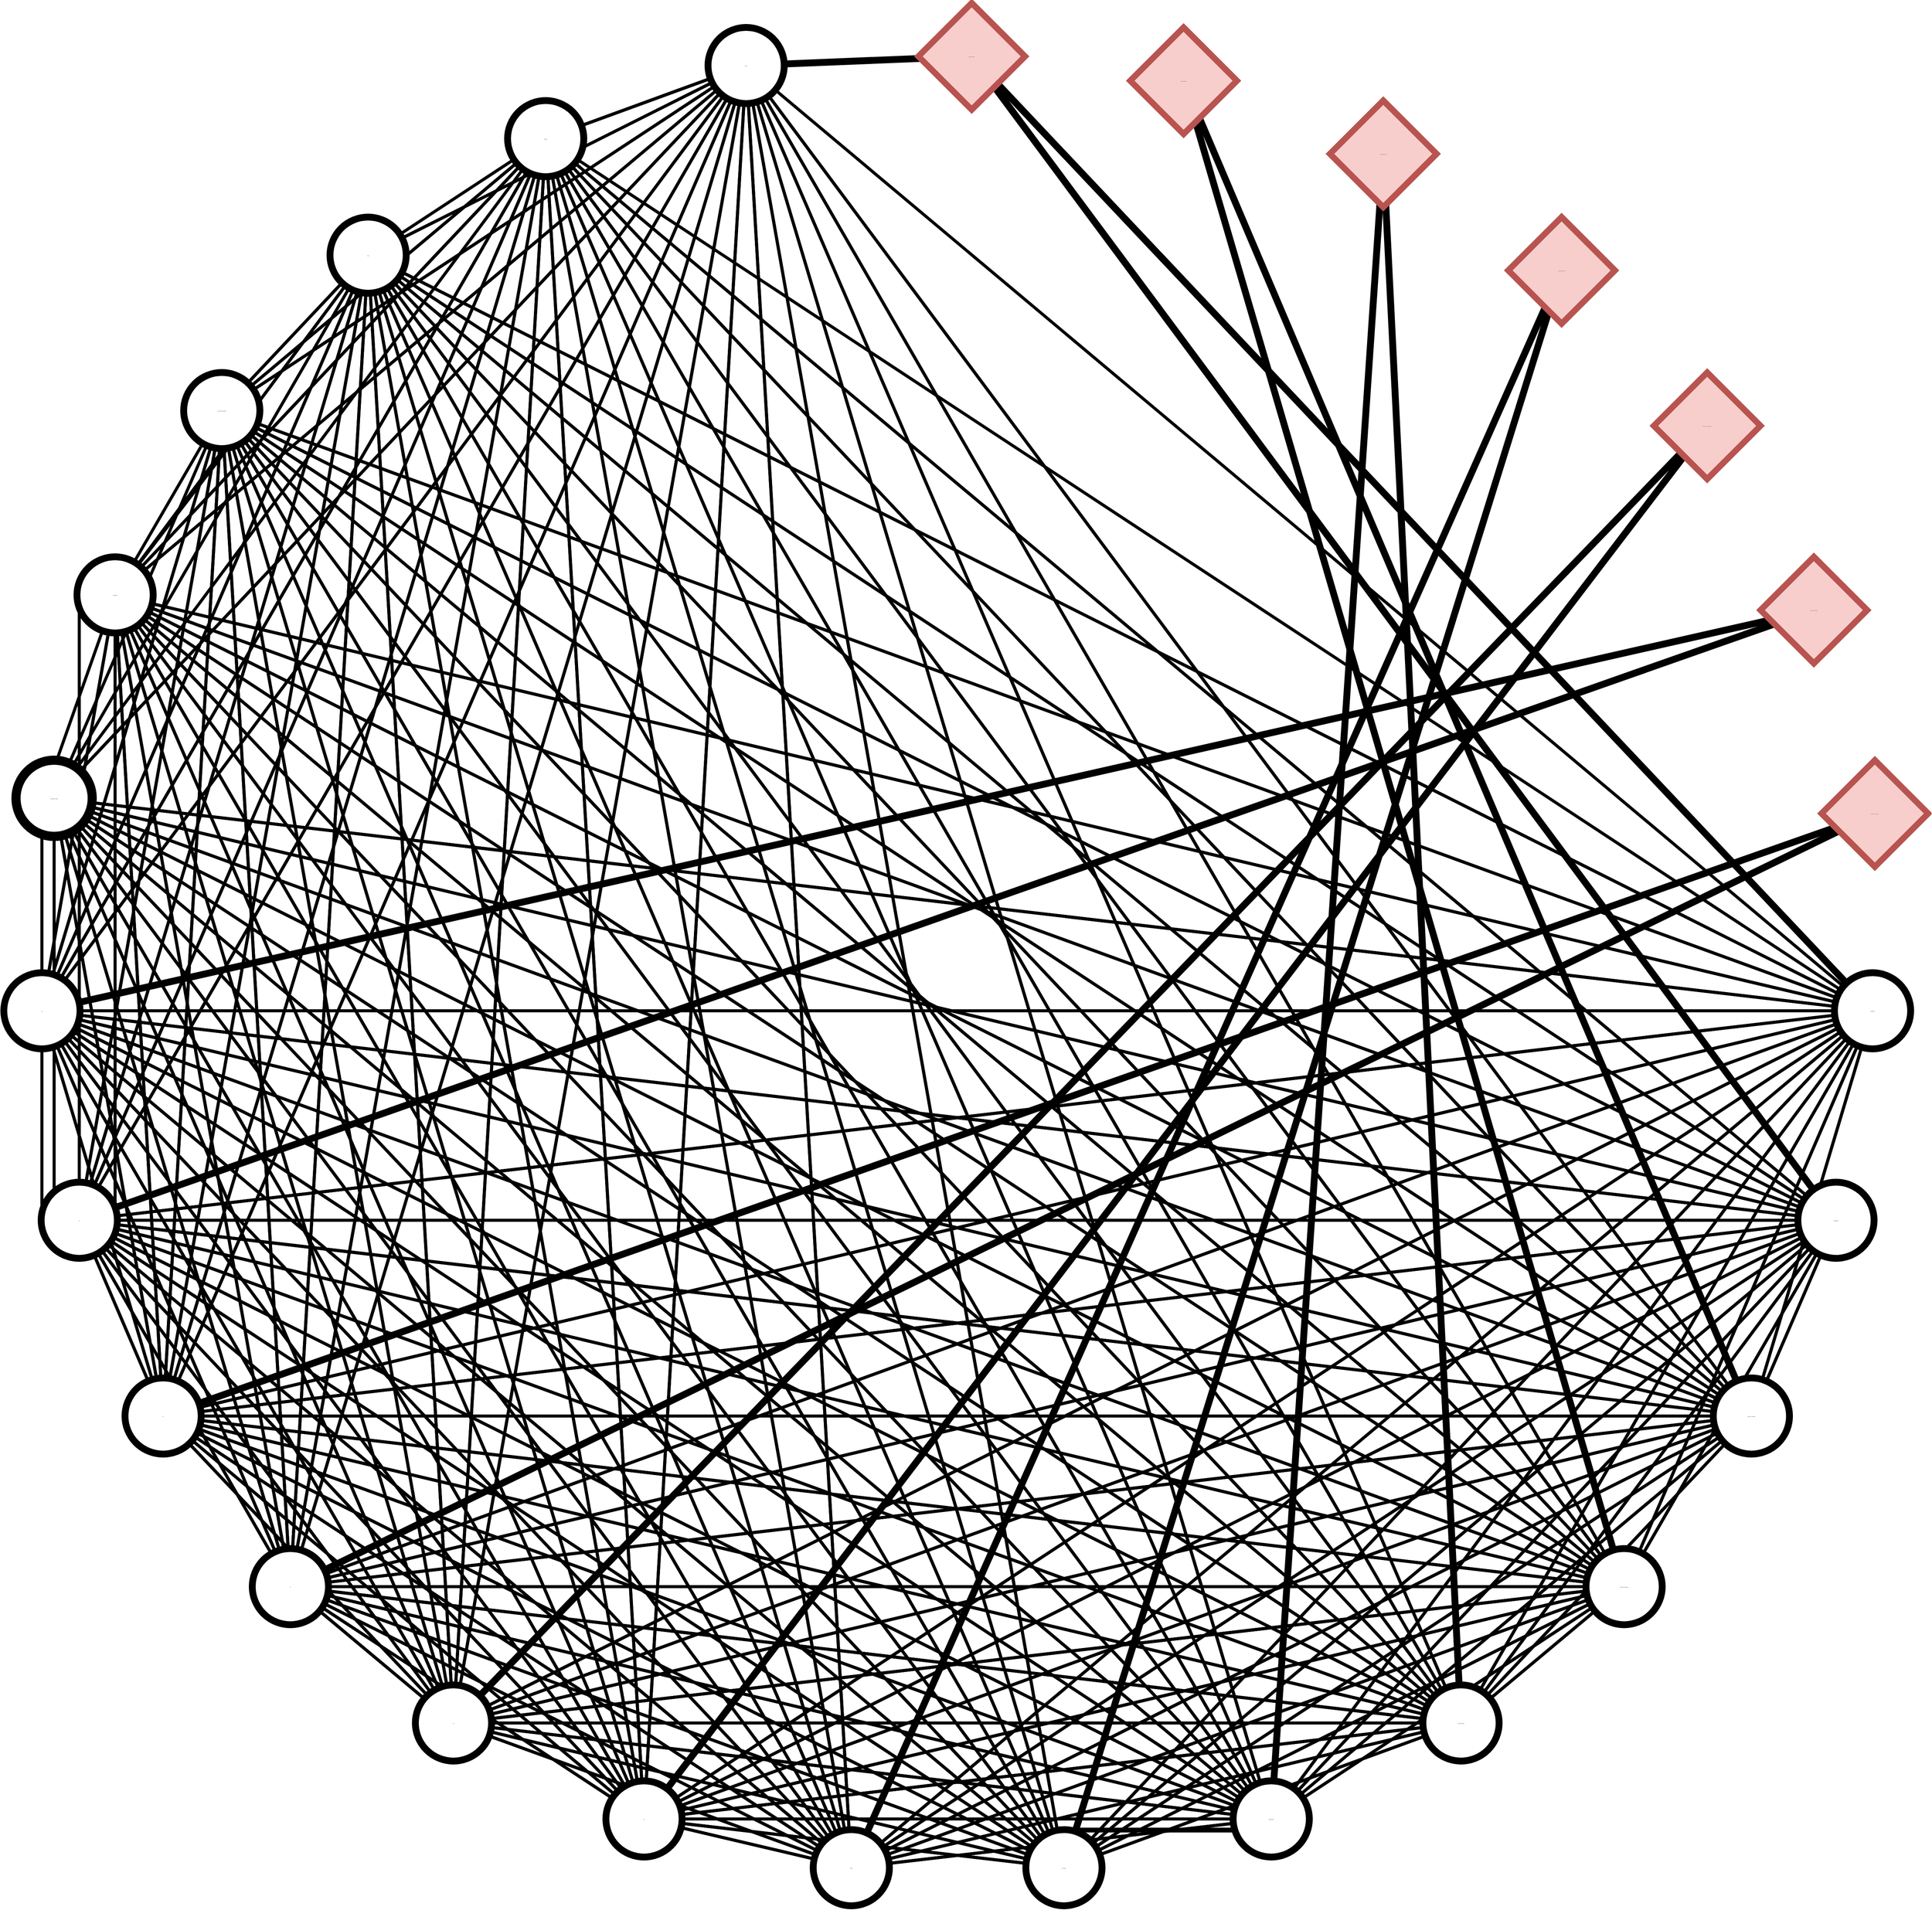 <mxfile version="24.6.4" type="device">
  <diagram name="Page-1" id="Ev9KHV8LbVD18_9U95kE">
    <mxGraphModel dx="10404" dy="10037" grid="1" gridSize="10" guides="1" tooltips="1" connect="0" arrows="1" fold="1" page="1" pageScale="1" pageWidth="2339" pageHeight="3300" math="0" shadow="0">
      <root>
        <mxCell id="0" />
        <mxCell id="1" parent="0" />
        <mxCell id="xEmapFu_POOf8D5ossAb-47" style="edgeStyle=orthogonalEdgeStyle;rounded=0;orthogonalLoop=1;jettySize=auto;html=1;noEdgeStyle=1;orthogonal=1;strokeWidth=4;fontSize=1;movable=1;resizable=1;rotatable=1;deletable=1;editable=1;locked=0;connectable=1;endArrow=none;endFill=0;startArrow=none;startFill=0;" parent="1" source="eF_WOxwGu_8auV4gQNJt-18" target="eF_WOxwGu_8auV4gQNJt-22" edge="1">
          <mxGeometry relative="1" as="geometry">
            <Array as="points" />
          </mxGeometry>
        </mxCell>
        <mxCell id="xEmapFu_POOf8D5ossAb-48" style="edgeStyle=orthogonalEdgeStyle;rounded=0;orthogonalLoop=1;jettySize=auto;html=1;noEdgeStyle=1;orthogonal=1;strokeWidth=4;fontSize=1;movable=1;resizable=1;rotatable=1;deletable=1;editable=1;locked=0;connectable=1;endArrow=none;endFill=0;startArrow=none;startFill=0;" parent="1" source="eF_WOxwGu_8auV4gQNJt-18" target="eF_WOxwGu_8auV4gQNJt-21" edge="1">
          <mxGeometry relative="1" as="geometry">
            <Array as="points" />
          </mxGeometry>
        </mxCell>
        <mxCell id="xEmapFu_POOf8D5ossAb-49" style="edgeStyle=orthogonalEdgeStyle;rounded=0;orthogonalLoop=1;jettySize=auto;html=1;noEdgeStyle=1;orthogonal=1;strokeWidth=4;fontSize=1;movable=1;resizable=1;rotatable=1;deletable=1;editable=1;locked=0;connectable=1;endArrow=none;endFill=0;startArrow=none;startFill=0;" parent="1" source="eF_WOxwGu_8auV4gQNJt-18" target="eF_WOxwGu_8auV4gQNJt-24" edge="1">
          <mxGeometry relative="1" as="geometry">
            <Array as="points" />
          </mxGeometry>
        </mxCell>
        <mxCell id="xEmapFu_POOf8D5ossAb-50" style="edgeStyle=orthogonalEdgeStyle;rounded=0;orthogonalLoop=1;jettySize=auto;html=1;noEdgeStyle=1;orthogonal=1;strokeWidth=4;fontSize=1;movable=1;resizable=1;rotatable=1;deletable=1;editable=1;locked=0;connectable=1;endArrow=none;endFill=0;startArrow=none;startFill=0;" parent="1" source="eF_WOxwGu_8auV4gQNJt-18" target="eF_WOxwGu_8auV4gQNJt-23" edge="1">
          <mxGeometry relative="1" as="geometry">
            <Array as="points" />
          </mxGeometry>
        </mxCell>
        <mxCell id="xEmapFu_POOf8D5ossAb-51" style="edgeStyle=orthogonalEdgeStyle;rounded=0;orthogonalLoop=1;jettySize=auto;html=1;noEdgeStyle=1;orthogonal=1;strokeWidth=4;fontSize=1;movable=1;resizable=1;rotatable=1;deletable=1;editable=1;locked=0;connectable=1;endArrow=none;endFill=0;startArrow=none;startFill=0;" parent="1" source="eF_WOxwGu_8auV4gQNJt-18" target="eF_WOxwGu_8auV4gQNJt-26" edge="1">
          <mxGeometry relative="1" as="geometry">
            <Array as="points" />
          </mxGeometry>
        </mxCell>
        <mxCell id="xEmapFu_POOf8D5ossAb-52" style="edgeStyle=orthogonalEdgeStyle;rounded=0;orthogonalLoop=1;jettySize=auto;html=1;noEdgeStyle=1;orthogonal=1;strokeWidth=4;fontSize=1;movable=1;resizable=1;rotatable=1;deletable=1;editable=1;locked=0;connectable=1;endArrow=none;endFill=0;startArrow=none;startFill=0;" parent="1" source="eF_WOxwGu_8auV4gQNJt-18" target="eF_WOxwGu_8auV4gQNJt-25" edge="1">
          <mxGeometry relative="1" as="geometry">
            <Array as="points" />
          </mxGeometry>
        </mxCell>
        <mxCell id="xEmapFu_POOf8D5ossAb-53" style="edgeStyle=orthogonalEdgeStyle;rounded=0;orthogonalLoop=1;jettySize=auto;html=1;noEdgeStyle=1;orthogonal=1;strokeWidth=4;fontSize=1;movable=1;resizable=1;rotatable=1;deletable=1;editable=1;locked=0;connectable=1;endArrow=none;endFill=0;startArrow=none;startFill=0;" parent="1" source="eF_WOxwGu_8auV4gQNJt-18" target="eF_WOxwGu_8auV4gQNJt-27" edge="1">
          <mxGeometry relative="1" as="geometry">
            <Array as="points" />
          </mxGeometry>
        </mxCell>
        <mxCell id="xEmapFu_POOf8D5ossAb-54" style="edgeStyle=orthogonalEdgeStyle;rounded=0;orthogonalLoop=1;jettySize=auto;html=1;noEdgeStyle=1;orthogonal=1;strokeWidth=4;fontSize=1;movable=1;resizable=1;rotatable=1;deletable=1;editable=1;locked=0;connectable=1;endArrow=none;endFill=0;startArrow=none;startFill=0;" parent="1" source="eF_WOxwGu_8auV4gQNJt-18" target="eF_WOxwGu_8auV4gQNJt-28" edge="1">
          <mxGeometry relative="1" as="geometry">
            <Array as="points" />
          </mxGeometry>
        </mxCell>
        <mxCell id="xEmapFu_POOf8D5ossAb-55" style="edgeStyle=orthogonalEdgeStyle;rounded=0;orthogonalLoop=1;jettySize=auto;html=1;noEdgeStyle=1;orthogonal=1;strokeWidth=4;fontSize=1;movable=1;resizable=1;rotatable=1;deletable=1;editable=1;locked=0;connectable=1;endArrow=none;endFill=0;startArrow=none;startFill=0;" parent="1" source="eF_WOxwGu_8auV4gQNJt-18" target="eF_WOxwGu_8auV4gQNJt-30" edge="1">
          <mxGeometry relative="1" as="geometry">
            <Array as="points" />
          </mxGeometry>
        </mxCell>
        <mxCell id="xEmapFu_POOf8D5ossAb-56" style="edgeStyle=orthogonalEdgeStyle;rounded=0;orthogonalLoop=1;jettySize=auto;html=1;noEdgeStyle=1;orthogonal=1;strokeWidth=4;fontSize=1;movable=1;resizable=1;rotatable=1;deletable=1;editable=1;locked=0;connectable=1;endArrow=none;endFill=0;startArrow=none;startFill=0;" parent="1" source="eF_WOxwGu_8auV4gQNJt-18" target="eF_WOxwGu_8auV4gQNJt-29" edge="1">
          <mxGeometry relative="1" as="geometry">
            <Array as="points" />
          </mxGeometry>
        </mxCell>
        <mxCell id="xEmapFu_POOf8D5ossAb-57" style="edgeStyle=orthogonalEdgeStyle;rounded=0;orthogonalLoop=1;jettySize=auto;html=1;noEdgeStyle=1;orthogonal=1;strokeWidth=4;fontSize=1;movable=1;resizable=1;rotatable=1;deletable=1;editable=1;locked=0;connectable=1;endArrow=none;endFill=0;startArrow=none;startFill=0;" parent="1" source="eF_WOxwGu_8auV4gQNJt-18" target="eF_WOxwGu_8auV4gQNJt-32" edge="1">
          <mxGeometry relative="1" as="geometry">
            <Array as="points" />
          </mxGeometry>
        </mxCell>
        <mxCell id="xEmapFu_POOf8D5ossAb-58" style="edgeStyle=orthogonalEdgeStyle;rounded=0;orthogonalLoop=1;jettySize=auto;html=1;noEdgeStyle=1;orthogonal=1;strokeWidth=4;fontSize=1;movable=1;resizable=1;rotatable=1;deletable=1;editable=1;locked=0;connectable=1;endArrow=none;endFill=0;startArrow=none;startFill=0;" parent="1" source="eF_WOxwGu_8auV4gQNJt-18" target="eF_WOxwGu_8auV4gQNJt-31" edge="1">
          <mxGeometry relative="1" as="geometry">
            <Array as="points" />
          </mxGeometry>
        </mxCell>
        <mxCell id="xEmapFu_POOf8D5ossAb-59" style="edgeStyle=orthogonalEdgeStyle;rounded=0;orthogonalLoop=1;jettySize=auto;html=1;noEdgeStyle=1;orthogonal=1;strokeWidth=4;fontSize=1;movable=1;resizable=1;rotatable=1;deletable=1;editable=1;locked=0;connectable=1;endArrow=none;endFill=0;startArrow=none;startFill=0;" parent="1" source="eF_WOxwGu_8auV4gQNJt-18" target="eF_WOxwGu_8auV4gQNJt-33" edge="1">
          <mxGeometry relative="1" as="geometry">
            <Array as="points" />
          </mxGeometry>
        </mxCell>
        <mxCell id="xEmapFu_POOf8D5ossAb-60" style="edgeStyle=orthogonalEdgeStyle;rounded=0;orthogonalLoop=1;jettySize=auto;html=1;noEdgeStyle=1;orthogonal=1;strokeWidth=4;fontSize=1;movable=1;resizable=1;rotatable=1;deletable=1;editable=1;locked=0;connectable=1;endArrow=none;endFill=0;startArrow=none;startFill=0;" parent="1" source="eF_WOxwGu_8auV4gQNJt-18" target="eF_WOxwGu_8auV4gQNJt-34" edge="1">
          <mxGeometry relative="1" as="geometry">
            <Array as="points" />
          </mxGeometry>
        </mxCell>
        <mxCell id="xEmapFu_POOf8D5ossAb-61" style="edgeStyle=orthogonalEdgeStyle;rounded=0;orthogonalLoop=1;jettySize=auto;html=1;noEdgeStyle=1;orthogonal=1;strokeWidth=4;fontSize=1;movable=1;resizable=1;rotatable=1;deletable=1;editable=1;locked=0;connectable=1;endArrow=none;endFill=0;startArrow=none;startFill=0;" parent="1" source="eF_WOxwGu_8auV4gQNJt-18" target="eF_WOxwGu_8auV4gQNJt-35" edge="1">
          <mxGeometry relative="1" as="geometry">
            <Array as="points" />
          </mxGeometry>
        </mxCell>
        <mxCell id="xEmapFu_POOf8D5ossAb-62" style="edgeStyle=orthogonalEdgeStyle;rounded=0;orthogonalLoop=1;jettySize=auto;html=1;noEdgeStyle=1;orthogonal=1;strokeWidth=4;fontSize=1;movable=1;resizable=1;rotatable=1;deletable=1;editable=1;locked=0;connectable=1;endArrow=none;endFill=0;startArrow=none;startFill=0;" parent="1" source="eF_WOxwGu_8auV4gQNJt-18" target="eF_WOxwGu_8auV4gQNJt-36" edge="1">
          <mxGeometry relative="1" as="geometry">
            <Array as="points" />
          </mxGeometry>
        </mxCell>
        <mxCell id="xEmapFu_POOf8D5ossAb-63" style="edgeStyle=orthogonalEdgeStyle;rounded=0;orthogonalLoop=1;jettySize=auto;html=1;noEdgeStyle=1;orthogonal=1;strokeWidth=4;fontSize=1;movable=1;resizable=1;rotatable=1;deletable=1;editable=1;locked=0;connectable=1;endArrow=none;endFill=0;startArrow=none;startFill=0;" parent="1" source="eF_WOxwGu_8auV4gQNJt-19" target="eF_WOxwGu_8auV4gQNJt-37" edge="1">
          <mxGeometry relative="1" as="geometry">
            <Array as="points" />
          </mxGeometry>
        </mxCell>
        <mxCell id="xEmapFu_POOf8D5ossAb-64" style="edgeStyle=orthogonalEdgeStyle;rounded=0;orthogonalLoop=1;jettySize=auto;html=1;noEdgeStyle=1;orthogonal=1;strokeWidth=4;fontSize=1;movable=1;resizable=1;rotatable=1;deletable=1;editable=1;locked=0;connectable=1;endArrow=none;endFill=0;startArrow=none;startFill=0;" parent="1" source="eF_WOxwGu_8auV4gQNJt-19" target="eF_WOxwGu_8auV4gQNJt-22" edge="1">
          <mxGeometry relative="1" as="geometry">
            <Array as="points" />
          </mxGeometry>
        </mxCell>
        <mxCell id="xEmapFu_POOf8D5ossAb-65" style="edgeStyle=orthogonalEdgeStyle;rounded=0;orthogonalLoop=1;jettySize=auto;html=1;noEdgeStyle=1;orthogonal=1;strokeWidth=4;fontSize=1;movable=1;resizable=1;rotatable=1;deletable=1;editable=1;locked=0;connectable=1;endArrow=none;endFill=0;startArrow=none;startFill=0;" parent="1" source="eF_WOxwGu_8auV4gQNJt-19" target="eF_WOxwGu_8auV4gQNJt-21" edge="1">
          <mxGeometry relative="1" as="geometry">
            <Array as="points" />
          </mxGeometry>
        </mxCell>
        <mxCell id="xEmapFu_POOf8D5ossAb-66" style="edgeStyle=orthogonalEdgeStyle;rounded=0;orthogonalLoop=1;jettySize=auto;html=1;noEdgeStyle=1;orthogonal=1;strokeWidth=4;fontSize=1;movable=1;resizable=1;rotatable=1;deletable=1;editable=1;locked=0;connectable=1;endArrow=none;endFill=0;startArrow=none;startFill=0;" parent="1" source="eF_WOxwGu_8auV4gQNJt-19" target="eF_WOxwGu_8auV4gQNJt-24" edge="1">
          <mxGeometry relative="1" as="geometry">
            <Array as="points" />
          </mxGeometry>
        </mxCell>
        <mxCell id="xEmapFu_POOf8D5ossAb-67" style="edgeStyle=orthogonalEdgeStyle;rounded=0;orthogonalLoop=1;jettySize=auto;html=1;noEdgeStyle=1;orthogonal=1;strokeWidth=4;fontSize=1;movable=1;resizable=1;rotatable=1;deletable=1;editable=1;locked=0;connectable=1;endArrow=none;endFill=0;startArrow=none;startFill=0;" parent="1" source="eF_WOxwGu_8auV4gQNJt-19" target="eF_WOxwGu_8auV4gQNJt-23" edge="1">
          <mxGeometry relative="1" as="geometry">
            <Array as="points" />
          </mxGeometry>
        </mxCell>
        <mxCell id="xEmapFu_POOf8D5ossAb-68" style="edgeStyle=orthogonalEdgeStyle;rounded=0;orthogonalLoop=1;jettySize=auto;html=1;noEdgeStyle=1;orthogonal=1;strokeWidth=4;fontSize=1;movable=1;resizable=1;rotatable=1;deletable=1;editable=1;locked=0;connectable=1;endArrow=none;endFill=0;startArrow=none;startFill=0;" parent="1" source="eF_WOxwGu_8auV4gQNJt-19" target="eF_WOxwGu_8auV4gQNJt-26" edge="1">
          <mxGeometry relative="1" as="geometry">
            <Array as="points" />
          </mxGeometry>
        </mxCell>
        <mxCell id="xEmapFu_POOf8D5ossAb-69" style="edgeStyle=orthogonalEdgeStyle;rounded=0;orthogonalLoop=1;jettySize=auto;html=1;noEdgeStyle=1;orthogonal=1;strokeWidth=4;fontSize=1;movable=1;resizable=1;rotatable=1;deletable=1;editable=1;locked=0;connectable=1;endArrow=none;endFill=0;startArrow=none;startFill=0;" parent="1" source="eF_WOxwGu_8auV4gQNJt-19" target="eF_WOxwGu_8auV4gQNJt-25" edge="1">
          <mxGeometry relative="1" as="geometry">
            <Array as="points" />
          </mxGeometry>
        </mxCell>
        <mxCell id="xEmapFu_POOf8D5ossAb-70" style="edgeStyle=orthogonalEdgeStyle;rounded=0;orthogonalLoop=1;jettySize=auto;html=1;noEdgeStyle=1;orthogonal=1;strokeWidth=4;fontSize=1;movable=1;resizable=1;rotatable=1;deletable=1;editable=1;locked=0;connectable=1;endArrow=none;endFill=0;startArrow=none;startFill=0;" parent="1" source="eF_WOxwGu_8auV4gQNJt-19" target="eF_WOxwGu_8auV4gQNJt-27" edge="1">
          <mxGeometry relative="1" as="geometry">
            <Array as="points" />
          </mxGeometry>
        </mxCell>
        <mxCell id="xEmapFu_POOf8D5ossAb-71" style="edgeStyle=orthogonalEdgeStyle;rounded=0;orthogonalLoop=1;jettySize=auto;html=1;noEdgeStyle=1;orthogonal=1;strokeWidth=4;fontSize=1;movable=1;resizable=1;rotatable=1;deletable=1;editable=1;locked=0;connectable=1;endArrow=none;endFill=0;startArrow=none;startFill=0;" parent="1" source="eF_WOxwGu_8auV4gQNJt-19" target="eF_WOxwGu_8auV4gQNJt-28" edge="1">
          <mxGeometry relative="1" as="geometry">
            <Array as="points" />
          </mxGeometry>
        </mxCell>
        <mxCell id="xEmapFu_POOf8D5ossAb-72" style="edgeStyle=orthogonalEdgeStyle;rounded=0;orthogonalLoop=1;jettySize=auto;html=1;noEdgeStyle=1;orthogonal=1;strokeWidth=4;fontSize=1;movable=1;resizable=1;rotatable=1;deletable=1;editable=1;locked=0;connectable=1;endArrow=none;endFill=0;startArrow=none;startFill=0;" parent="1" source="eF_WOxwGu_8auV4gQNJt-19" target="eF_WOxwGu_8auV4gQNJt-30" edge="1">
          <mxGeometry relative="1" as="geometry">
            <Array as="points" />
          </mxGeometry>
        </mxCell>
        <mxCell id="xEmapFu_POOf8D5ossAb-73" style="edgeStyle=orthogonalEdgeStyle;rounded=0;orthogonalLoop=1;jettySize=auto;html=1;noEdgeStyle=1;orthogonal=1;strokeWidth=4;fontSize=1;movable=1;resizable=1;rotatable=1;deletable=1;editable=1;locked=0;connectable=1;endArrow=none;endFill=0;startArrow=none;startFill=0;" parent="1" source="eF_WOxwGu_8auV4gQNJt-19" target="eF_WOxwGu_8auV4gQNJt-29" edge="1">
          <mxGeometry relative="1" as="geometry">
            <Array as="points" />
          </mxGeometry>
        </mxCell>
        <mxCell id="xEmapFu_POOf8D5ossAb-74" style="edgeStyle=orthogonalEdgeStyle;rounded=0;orthogonalLoop=1;jettySize=auto;html=1;noEdgeStyle=1;orthogonal=1;strokeWidth=4;fontSize=1;movable=1;resizable=1;rotatable=1;deletable=1;editable=1;locked=0;connectable=1;endArrow=none;endFill=0;startArrow=none;startFill=0;" parent="1" source="eF_WOxwGu_8auV4gQNJt-19" target="eF_WOxwGu_8auV4gQNJt-32" edge="1">
          <mxGeometry relative="1" as="geometry">
            <Array as="points" />
          </mxGeometry>
        </mxCell>
        <mxCell id="xEmapFu_POOf8D5ossAb-77" style="edgeStyle=orthogonalEdgeStyle;rounded=0;orthogonalLoop=1;jettySize=auto;html=1;noEdgeStyle=1;orthogonal=1;strokeWidth=4;fontSize=1;movable=1;resizable=1;rotatable=1;deletable=1;editable=1;locked=0;connectable=1;endArrow=none;endFill=0;startArrow=none;startFill=0;" parent="1" source="eF_WOxwGu_8auV4gQNJt-19" target="eF_WOxwGu_8auV4gQNJt-31" edge="1">
          <mxGeometry relative="1" as="geometry">
            <Array as="points" />
          </mxGeometry>
        </mxCell>
        <mxCell id="xEmapFu_POOf8D5ossAb-78" style="edgeStyle=orthogonalEdgeStyle;rounded=0;orthogonalLoop=1;jettySize=auto;html=1;noEdgeStyle=1;orthogonal=1;strokeWidth=4;fontSize=1;movable=1;resizable=1;rotatable=1;deletable=1;editable=1;locked=0;connectable=1;endArrow=none;endFill=0;startArrow=none;startFill=0;" parent="1" source="eF_WOxwGu_8auV4gQNJt-19" target="eF_WOxwGu_8auV4gQNJt-33" edge="1">
          <mxGeometry relative="1" as="geometry">
            <Array as="points" />
          </mxGeometry>
        </mxCell>
        <mxCell id="xEmapFu_POOf8D5ossAb-79" style="edgeStyle=orthogonalEdgeStyle;rounded=0;orthogonalLoop=1;jettySize=auto;html=1;noEdgeStyle=1;orthogonal=1;strokeWidth=4;fontSize=1;movable=1;resizable=1;rotatable=1;deletable=1;editable=1;locked=0;connectable=1;endArrow=none;endFill=0;startArrow=none;startFill=0;" parent="1" source="eF_WOxwGu_8auV4gQNJt-19" target="eF_WOxwGu_8auV4gQNJt-34" edge="1">
          <mxGeometry relative="1" as="geometry">
            <Array as="points" />
          </mxGeometry>
        </mxCell>
        <mxCell id="xEmapFu_POOf8D5ossAb-80" style="edgeStyle=orthogonalEdgeStyle;rounded=0;orthogonalLoop=1;jettySize=auto;html=1;noEdgeStyle=1;orthogonal=1;strokeWidth=4;fontSize=1;movable=1;resizable=1;rotatable=1;deletable=1;editable=1;locked=0;connectable=1;endArrow=none;endFill=0;startArrow=none;startFill=0;" parent="1" source="eF_WOxwGu_8auV4gQNJt-19" target="eF_WOxwGu_8auV4gQNJt-35" edge="1">
          <mxGeometry relative="1" as="geometry">
            <Array as="points" />
          </mxGeometry>
        </mxCell>
        <mxCell id="xEmapFu_POOf8D5ossAb-81" style="edgeStyle=orthogonalEdgeStyle;rounded=0;orthogonalLoop=1;jettySize=auto;html=1;noEdgeStyle=1;orthogonal=1;strokeWidth=4;fontSize=1;movable=1;resizable=1;rotatable=1;deletable=1;editable=1;locked=0;connectable=1;endArrow=none;endFill=0;startArrow=none;startFill=0;" parent="1" source="eF_WOxwGu_8auV4gQNJt-19" target="eF_WOxwGu_8auV4gQNJt-36" edge="1">
          <mxGeometry relative="1" as="geometry">
            <Array as="points" />
          </mxGeometry>
        </mxCell>
        <mxCell id="xEmapFu_POOf8D5ossAb-82" style="edgeStyle=orthogonalEdgeStyle;rounded=0;orthogonalLoop=1;jettySize=auto;html=1;noEdgeStyle=1;orthogonal=1;strokeWidth=4;fontSize=1;movable=1;resizable=1;rotatable=1;deletable=1;editable=1;locked=0;connectable=1;endArrow=none;endFill=0;startArrow=none;startFill=0;" parent="1" source="eF_WOxwGu_8auV4gQNJt-19" target="eF_WOxwGu_8auV4gQNJt-37" edge="1">
          <mxGeometry relative="1" as="geometry">
            <Array as="points" />
          </mxGeometry>
        </mxCell>
        <mxCell id="xEmapFu_POOf8D5ossAb-83" style="edgeStyle=orthogonalEdgeStyle;rounded=0;orthogonalLoop=1;jettySize=auto;html=1;noEdgeStyle=1;orthogonal=1;strokeWidth=4;fontSize=1;movable=1;resizable=1;rotatable=1;deletable=1;editable=1;locked=0;connectable=1;endArrow=none;endFill=0;startArrow=none;startFill=0;" parent="1" source="eF_WOxwGu_8auV4gQNJt-20" target="eF_WOxwGu_8auV4gQNJt-22" edge="1">
          <mxGeometry relative="1" as="geometry">
            <Array as="points" />
          </mxGeometry>
        </mxCell>
        <mxCell id="xEmapFu_POOf8D5ossAb-84" style="edgeStyle=orthogonalEdgeStyle;rounded=0;orthogonalLoop=1;jettySize=auto;html=1;noEdgeStyle=1;orthogonal=1;strokeWidth=4;fontSize=1;movable=1;resizable=1;rotatable=1;deletable=1;editable=1;locked=0;connectable=1;endArrow=none;endFill=0;startArrow=none;startFill=0;" parent="1" source="eF_WOxwGu_8auV4gQNJt-20" target="eF_WOxwGu_8auV4gQNJt-21" edge="1">
          <mxGeometry relative="1" as="geometry">
            <Array as="points" />
          </mxGeometry>
        </mxCell>
        <mxCell id="xEmapFu_POOf8D5ossAb-85" style="edgeStyle=orthogonalEdgeStyle;rounded=0;orthogonalLoop=1;jettySize=auto;html=1;noEdgeStyle=1;orthogonal=1;strokeWidth=4;fontSize=1;movable=1;resizable=1;rotatable=1;deletable=1;editable=1;locked=0;connectable=1;endArrow=none;endFill=0;startArrow=none;startFill=0;" parent="1" source="eF_WOxwGu_8auV4gQNJt-20" target="eF_WOxwGu_8auV4gQNJt-24" edge="1">
          <mxGeometry relative="1" as="geometry">
            <Array as="points" />
          </mxGeometry>
        </mxCell>
        <mxCell id="xEmapFu_POOf8D5ossAb-86" style="edgeStyle=orthogonalEdgeStyle;rounded=0;orthogonalLoop=1;jettySize=auto;html=1;noEdgeStyle=1;orthogonal=1;strokeWidth=4;fontSize=1;movable=1;resizable=1;rotatable=1;deletable=1;editable=1;locked=0;connectable=1;endArrow=none;endFill=0;startArrow=none;startFill=0;" parent="1" source="eF_WOxwGu_8auV4gQNJt-20" target="eF_WOxwGu_8auV4gQNJt-23" edge="1">
          <mxGeometry relative="1" as="geometry">
            <Array as="points" />
          </mxGeometry>
        </mxCell>
        <mxCell id="xEmapFu_POOf8D5ossAb-87" style="edgeStyle=orthogonalEdgeStyle;rounded=0;orthogonalLoop=1;jettySize=auto;html=1;noEdgeStyle=1;orthogonal=1;strokeWidth=4;fontSize=1;movable=1;resizable=1;rotatable=1;deletable=1;editable=1;locked=0;connectable=1;endArrow=none;endFill=0;startArrow=none;startFill=0;" parent="1" source="eF_WOxwGu_8auV4gQNJt-20" target="eF_WOxwGu_8auV4gQNJt-26" edge="1">
          <mxGeometry relative="1" as="geometry">
            <Array as="points" />
          </mxGeometry>
        </mxCell>
        <mxCell id="xEmapFu_POOf8D5ossAb-88" style="edgeStyle=orthogonalEdgeStyle;rounded=0;orthogonalLoop=1;jettySize=auto;html=1;noEdgeStyle=1;orthogonal=1;strokeWidth=4;fontSize=1;movable=1;resizable=1;rotatable=1;deletable=1;editable=1;locked=0;connectable=1;endArrow=none;endFill=0;startArrow=none;startFill=0;" parent="1" source="eF_WOxwGu_8auV4gQNJt-20" target="eF_WOxwGu_8auV4gQNJt-25" edge="1">
          <mxGeometry relative="1" as="geometry">
            <Array as="points" />
          </mxGeometry>
        </mxCell>
        <mxCell id="xEmapFu_POOf8D5ossAb-89" style="edgeStyle=orthogonalEdgeStyle;rounded=0;orthogonalLoop=1;jettySize=auto;html=1;noEdgeStyle=1;orthogonal=1;strokeWidth=4;fontSize=1;movable=1;resizable=1;rotatable=1;deletable=1;editable=1;locked=0;connectable=1;endArrow=none;endFill=0;startArrow=none;startFill=0;" parent="1" source="eF_WOxwGu_8auV4gQNJt-20" target="eF_WOxwGu_8auV4gQNJt-27" edge="1">
          <mxGeometry relative="1" as="geometry">
            <Array as="points" />
          </mxGeometry>
        </mxCell>
        <mxCell id="xEmapFu_POOf8D5ossAb-90" style="edgeStyle=orthogonalEdgeStyle;rounded=0;orthogonalLoop=1;jettySize=auto;html=1;noEdgeStyle=1;orthogonal=1;strokeWidth=4;fontSize=1;movable=1;resizable=1;rotatable=1;deletable=1;editable=1;locked=0;connectable=1;endArrow=none;endFill=0;startArrow=none;startFill=0;" parent="1" source="eF_WOxwGu_8auV4gQNJt-20" target="eF_WOxwGu_8auV4gQNJt-28" edge="1">
          <mxGeometry relative="1" as="geometry">
            <Array as="points" />
          </mxGeometry>
        </mxCell>
        <mxCell id="xEmapFu_POOf8D5ossAb-91" style="edgeStyle=orthogonalEdgeStyle;rounded=0;orthogonalLoop=1;jettySize=auto;html=1;noEdgeStyle=1;orthogonal=1;strokeWidth=4;fontSize=1;movable=1;resizable=1;rotatable=1;deletable=1;editable=1;locked=0;connectable=1;endArrow=none;endFill=0;startArrow=none;startFill=0;" parent="1" source="eF_WOxwGu_8auV4gQNJt-20" target="eF_WOxwGu_8auV4gQNJt-30" edge="1">
          <mxGeometry relative="1" as="geometry">
            <Array as="points" />
          </mxGeometry>
        </mxCell>
        <mxCell id="xEmapFu_POOf8D5ossAb-92" style="edgeStyle=orthogonalEdgeStyle;rounded=0;orthogonalLoop=1;jettySize=auto;html=1;noEdgeStyle=1;orthogonal=1;strokeWidth=4;fontSize=1;movable=1;resizable=1;rotatable=1;deletable=1;editable=1;locked=0;connectable=1;endArrow=none;endFill=0;startArrow=none;startFill=0;" parent="1" source="eF_WOxwGu_8auV4gQNJt-20" target="eF_WOxwGu_8auV4gQNJt-29" edge="1">
          <mxGeometry relative="1" as="geometry">
            <Array as="points" />
          </mxGeometry>
        </mxCell>
        <mxCell id="xEmapFu_POOf8D5ossAb-93" style="edgeStyle=orthogonalEdgeStyle;rounded=0;orthogonalLoop=1;jettySize=auto;html=1;noEdgeStyle=1;orthogonal=1;strokeWidth=4;fontSize=1;movable=1;resizable=1;rotatable=1;deletable=1;editable=1;locked=0;connectable=1;endArrow=none;endFill=0;startArrow=none;startFill=0;" parent="1" source="eF_WOxwGu_8auV4gQNJt-20" target="eF_WOxwGu_8auV4gQNJt-32" edge="1">
          <mxGeometry relative="1" as="geometry">
            <Array as="points" />
          </mxGeometry>
        </mxCell>
        <mxCell id="xEmapFu_POOf8D5ossAb-94" style="edgeStyle=orthogonalEdgeStyle;rounded=0;orthogonalLoop=1;jettySize=auto;html=1;noEdgeStyle=1;orthogonal=1;strokeWidth=4;fontSize=1;movable=1;resizable=1;rotatable=1;deletable=1;editable=1;locked=0;connectable=1;endArrow=none;endFill=0;startArrow=none;startFill=0;" parent="1" source="eF_WOxwGu_8auV4gQNJt-20" target="eF_WOxwGu_8auV4gQNJt-31" edge="1">
          <mxGeometry relative="1" as="geometry">
            <Array as="points" />
          </mxGeometry>
        </mxCell>
        <mxCell id="xEmapFu_POOf8D5ossAb-95" style="edgeStyle=orthogonalEdgeStyle;rounded=0;orthogonalLoop=1;jettySize=auto;html=1;noEdgeStyle=1;orthogonal=1;strokeWidth=4;fontSize=1;movable=1;resizable=1;rotatable=1;deletable=1;editable=1;locked=0;connectable=1;endArrow=none;endFill=0;startArrow=none;startFill=0;" parent="1" source="eF_WOxwGu_8auV4gQNJt-20" target="eF_WOxwGu_8auV4gQNJt-33" edge="1">
          <mxGeometry relative="1" as="geometry">
            <Array as="points" />
          </mxGeometry>
        </mxCell>
        <mxCell id="xEmapFu_POOf8D5ossAb-96" style="edgeStyle=orthogonalEdgeStyle;rounded=0;orthogonalLoop=1;jettySize=auto;html=1;noEdgeStyle=1;orthogonal=1;strokeWidth=4;fontSize=1;movable=1;resizable=1;rotatable=1;deletable=1;editable=1;locked=0;connectable=1;endArrow=none;endFill=0;startArrow=none;startFill=0;" parent="1" source="eF_WOxwGu_8auV4gQNJt-20" target="eF_WOxwGu_8auV4gQNJt-34" edge="1">
          <mxGeometry relative="1" as="geometry">
            <Array as="points" />
          </mxGeometry>
        </mxCell>
        <mxCell id="xEmapFu_POOf8D5ossAb-97" style="edgeStyle=orthogonalEdgeStyle;rounded=0;orthogonalLoop=1;jettySize=auto;html=1;noEdgeStyle=1;orthogonal=1;strokeWidth=4;fontSize=1;movable=1;resizable=1;rotatable=1;deletable=1;editable=1;locked=0;connectable=1;endArrow=none;endFill=0;startArrow=none;startFill=0;" parent="1" source="eF_WOxwGu_8auV4gQNJt-20" target="eF_WOxwGu_8auV4gQNJt-35" edge="1">
          <mxGeometry relative="1" as="geometry">
            <Array as="points" />
          </mxGeometry>
        </mxCell>
        <mxCell id="xEmapFu_POOf8D5ossAb-98" style="edgeStyle=orthogonalEdgeStyle;rounded=0;orthogonalLoop=1;jettySize=auto;html=1;noEdgeStyle=1;orthogonal=1;strokeWidth=4;fontSize=1;movable=1;resizable=1;rotatable=1;deletable=1;editable=1;locked=0;connectable=1;endArrow=none;endFill=0;startArrow=none;startFill=0;" parent="1" source="eF_WOxwGu_8auV4gQNJt-20" target="eF_WOxwGu_8auV4gQNJt-36" edge="1">
          <mxGeometry relative="1" as="geometry">
            <Array as="points" />
          </mxGeometry>
        </mxCell>
        <mxCell id="xEmapFu_POOf8D5ossAb-99" style="edgeStyle=orthogonalEdgeStyle;rounded=0;orthogonalLoop=1;jettySize=auto;html=1;noEdgeStyle=1;orthogonal=1;strokeWidth=4;fontSize=1;movable=1;resizable=1;rotatable=1;deletable=1;editable=1;locked=0;connectable=1;endArrow=none;endFill=0;startArrow=none;startFill=0;" parent="1" source="eF_WOxwGu_8auV4gQNJt-20" target="eF_WOxwGu_8auV4gQNJt-37" edge="1">
          <mxGeometry relative="1" as="geometry">
            <Array as="points" />
          </mxGeometry>
        </mxCell>
        <mxCell id="xEmapFu_POOf8D5ossAb-119" style="edgeStyle=orthogonalEdgeStyle;rounded=0;orthogonalLoop=1;jettySize=auto;html=1;noEdgeStyle=1;orthogonal=1;strokeWidth=4;fontSize=1;movable=1;resizable=1;rotatable=1;deletable=1;editable=1;locked=0;connectable=1;endArrow=none;endFill=0;startArrow=none;startFill=0;" parent="1" source="eF_WOxwGu_8auV4gQNJt-21" target="eF_WOxwGu_8auV4gQNJt-18" edge="1">
          <mxGeometry relative="1" as="geometry">
            <Array as="points" />
          </mxGeometry>
        </mxCell>
        <mxCell id="xEmapFu_POOf8D5ossAb-120" style="edgeStyle=orthogonalEdgeStyle;rounded=0;orthogonalLoop=1;jettySize=auto;html=1;noEdgeStyle=1;orthogonal=1;strokeWidth=4;fontSize=1;movable=1;resizable=1;rotatable=1;deletable=1;editable=1;locked=0;connectable=1;endArrow=none;endFill=0;startArrow=none;startFill=0;" parent="1" source="eF_WOxwGu_8auV4gQNJt-21" target="eF_WOxwGu_8auV4gQNJt-19" edge="1">
          <mxGeometry relative="1" as="geometry">
            <Array as="points" />
          </mxGeometry>
        </mxCell>
        <mxCell id="xEmapFu_POOf8D5ossAb-121" style="edgeStyle=orthogonalEdgeStyle;rounded=0;orthogonalLoop=1;jettySize=auto;html=1;noEdgeStyle=1;orthogonal=1;strokeWidth=4;fontSize=1;movable=1;resizable=1;rotatable=1;deletable=1;editable=1;locked=0;connectable=1;endArrow=none;endFill=0;startArrow=none;startFill=0;" parent="1" source="eF_WOxwGu_8auV4gQNJt-21" target="eF_WOxwGu_8auV4gQNJt-20" edge="1">
          <mxGeometry relative="1" as="geometry">
            <Array as="points" />
          </mxGeometry>
        </mxCell>
        <mxCell id="xEmapFu_POOf8D5ossAb-122" style="edgeStyle=orthogonalEdgeStyle;rounded=0;orthogonalLoop=1;jettySize=auto;html=1;noEdgeStyle=1;orthogonal=1;strokeWidth=4;fontSize=1;movable=1;resizable=1;rotatable=1;deletable=1;editable=1;locked=0;connectable=1;endArrow=none;endFill=0;startArrow=none;startFill=0;" parent="1" source="eF_WOxwGu_8auV4gQNJt-21" target="eF_WOxwGu_8auV4gQNJt-24" edge="1">
          <mxGeometry relative="1" as="geometry">
            <Array as="points" />
          </mxGeometry>
        </mxCell>
        <mxCell id="xEmapFu_POOf8D5ossAb-123" style="edgeStyle=orthogonalEdgeStyle;rounded=0;orthogonalLoop=1;jettySize=auto;html=1;noEdgeStyle=1;orthogonal=1;strokeWidth=4;fontSize=1;movable=1;resizable=1;rotatable=1;deletable=1;editable=1;locked=0;connectable=1;endArrow=none;endFill=0;startArrow=none;startFill=0;" parent="1" source="eF_WOxwGu_8auV4gQNJt-21" target="eF_WOxwGu_8auV4gQNJt-23" edge="1">
          <mxGeometry relative="1" as="geometry">
            <Array as="points" />
          </mxGeometry>
        </mxCell>
        <mxCell id="xEmapFu_POOf8D5ossAb-124" style="edgeStyle=orthogonalEdgeStyle;rounded=0;orthogonalLoop=1;jettySize=auto;html=1;noEdgeStyle=1;orthogonal=1;strokeWidth=4;fontSize=1;movable=1;resizable=1;rotatable=1;deletable=1;editable=1;locked=0;connectable=1;endArrow=none;endFill=0;startArrow=none;startFill=0;" parent="1" source="eF_WOxwGu_8auV4gQNJt-21" target="eF_WOxwGu_8auV4gQNJt-26" edge="1">
          <mxGeometry relative="1" as="geometry">
            <Array as="points" />
          </mxGeometry>
        </mxCell>
        <mxCell id="xEmapFu_POOf8D5ossAb-125" style="edgeStyle=orthogonalEdgeStyle;rounded=0;orthogonalLoop=1;jettySize=auto;html=1;noEdgeStyle=1;orthogonal=1;strokeWidth=4;fontSize=1;movable=1;resizable=1;rotatable=1;deletable=1;editable=1;locked=0;connectable=1;endArrow=none;endFill=0;startArrow=none;startFill=0;" parent="1" source="eF_WOxwGu_8auV4gQNJt-21" target="eF_WOxwGu_8auV4gQNJt-25" edge="1">
          <mxGeometry relative="1" as="geometry">
            <Array as="points" />
          </mxGeometry>
        </mxCell>
        <mxCell id="xEmapFu_POOf8D5ossAb-126" style="edgeStyle=orthogonalEdgeStyle;rounded=0;orthogonalLoop=1;jettySize=auto;html=1;noEdgeStyle=1;orthogonal=1;strokeWidth=4;fontSize=1;movable=1;resizable=1;rotatable=1;deletable=1;editable=1;locked=0;connectable=1;endArrow=none;endFill=0;startArrow=none;startFill=0;" parent="1" source="eF_WOxwGu_8auV4gQNJt-21" target="eF_WOxwGu_8auV4gQNJt-27" edge="1">
          <mxGeometry relative="1" as="geometry">
            <Array as="points" />
          </mxGeometry>
        </mxCell>
        <mxCell id="xEmapFu_POOf8D5ossAb-127" style="edgeStyle=orthogonalEdgeStyle;rounded=0;orthogonalLoop=1;jettySize=auto;html=1;noEdgeStyle=1;orthogonal=1;strokeWidth=4;fontSize=1;movable=1;resizable=1;rotatable=1;deletable=1;editable=1;locked=0;connectable=1;endArrow=none;endFill=0;startArrow=none;startFill=0;" parent="1" source="eF_WOxwGu_8auV4gQNJt-21" target="eF_WOxwGu_8auV4gQNJt-28" edge="1">
          <mxGeometry relative="1" as="geometry">
            <Array as="points" />
          </mxGeometry>
        </mxCell>
        <mxCell id="xEmapFu_POOf8D5ossAb-128" style="edgeStyle=orthogonalEdgeStyle;rounded=0;orthogonalLoop=1;jettySize=auto;html=1;noEdgeStyle=1;orthogonal=1;strokeWidth=4;fontSize=1;movable=1;resizable=1;rotatable=1;deletable=1;editable=1;locked=0;connectable=1;endArrow=none;endFill=0;startArrow=none;startFill=0;" parent="1" source="eF_WOxwGu_8auV4gQNJt-21" target="eF_WOxwGu_8auV4gQNJt-30" edge="1">
          <mxGeometry relative="1" as="geometry">
            <Array as="points" />
          </mxGeometry>
        </mxCell>
        <mxCell id="xEmapFu_POOf8D5ossAb-129" style="edgeStyle=orthogonalEdgeStyle;rounded=0;orthogonalLoop=1;jettySize=auto;html=1;noEdgeStyle=1;orthogonal=1;strokeWidth=4;fontSize=1;movable=1;resizable=1;rotatable=1;deletable=1;editable=1;locked=0;connectable=1;endArrow=none;endFill=0;startArrow=none;startFill=0;" parent="1" source="eF_WOxwGu_8auV4gQNJt-21" target="eF_WOxwGu_8auV4gQNJt-29" edge="1">
          <mxGeometry relative="1" as="geometry">
            <Array as="points" />
          </mxGeometry>
        </mxCell>
        <mxCell id="xEmapFu_POOf8D5ossAb-130" style="edgeStyle=orthogonalEdgeStyle;rounded=0;orthogonalLoop=1;jettySize=auto;html=1;noEdgeStyle=1;orthogonal=1;strokeWidth=4;fontSize=1;movable=1;resizable=1;rotatable=1;deletable=1;editable=1;locked=0;connectable=1;endArrow=none;endFill=0;startArrow=none;startFill=0;" parent="1" source="eF_WOxwGu_8auV4gQNJt-21" target="eF_WOxwGu_8auV4gQNJt-32" edge="1">
          <mxGeometry relative="1" as="geometry">
            <Array as="points" />
          </mxGeometry>
        </mxCell>
        <mxCell id="xEmapFu_POOf8D5ossAb-131" style="edgeStyle=orthogonalEdgeStyle;rounded=0;orthogonalLoop=1;jettySize=auto;html=1;noEdgeStyle=1;orthogonal=1;strokeWidth=4;fontSize=1;movable=1;resizable=1;rotatable=1;deletable=1;editable=1;locked=0;connectable=1;endArrow=none;endFill=0;startArrow=none;startFill=0;" parent="1" source="eF_WOxwGu_8auV4gQNJt-21" target="eF_WOxwGu_8auV4gQNJt-31" edge="1">
          <mxGeometry relative="1" as="geometry">
            <Array as="points" />
          </mxGeometry>
        </mxCell>
        <mxCell id="xEmapFu_POOf8D5ossAb-132" style="edgeStyle=orthogonalEdgeStyle;rounded=0;orthogonalLoop=1;jettySize=auto;html=1;noEdgeStyle=1;orthogonal=1;strokeWidth=4;fontSize=1;movable=1;resizable=1;rotatable=1;deletable=1;editable=1;locked=0;connectable=1;endArrow=none;endFill=0;startArrow=none;startFill=0;" parent="1" source="eF_WOxwGu_8auV4gQNJt-21" target="eF_WOxwGu_8auV4gQNJt-33" edge="1">
          <mxGeometry relative="1" as="geometry">
            <Array as="points" />
          </mxGeometry>
        </mxCell>
        <mxCell id="xEmapFu_POOf8D5ossAb-133" style="edgeStyle=orthogonalEdgeStyle;rounded=0;orthogonalLoop=1;jettySize=auto;html=1;noEdgeStyle=1;orthogonal=1;strokeWidth=4;fontSize=1;movable=1;resizable=1;rotatable=1;deletable=1;editable=1;locked=0;connectable=1;endArrow=none;endFill=0;startArrow=none;startFill=0;" parent="1" source="eF_WOxwGu_8auV4gQNJt-21" target="eF_WOxwGu_8auV4gQNJt-34" edge="1">
          <mxGeometry relative="1" as="geometry">
            <Array as="points" />
          </mxGeometry>
        </mxCell>
        <mxCell id="xEmapFu_POOf8D5ossAb-134" style="edgeStyle=orthogonalEdgeStyle;rounded=0;orthogonalLoop=1;jettySize=auto;html=1;noEdgeStyle=1;orthogonal=1;strokeWidth=4;fontSize=1;movable=1;resizable=1;rotatable=1;deletable=1;editable=1;locked=0;connectable=1;endArrow=none;endFill=0;startArrow=none;startFill=0;" parent="1" source="eF_WOxwGu_8auV4gQNJt-21" target="eF_WOxwGu_8auV4gQNJt-35" edge="1">
          <mxGeometry relative="1" as="geometry">
            <Array as="points" />
          </mxGeometry>
        </mxCell>
        <mxCell id="xEmapFu_POOf8D5ossAb-135" style="edgeStyle=orthogonalEdgeStyle;rounded=0;orthogonalLoop=1;jettySize=auto;html=1;noEdgeStyle=1;orthogonal=1;strokeWidth=4;fontSize=1;movable=1;resizable=1;rotatable=1;deletable=1;editable=1;locked=0;connectable=1;endArrow=none;endFill=0;startArrow=none;startFill=0;" parent="1" source="eF_WOxwGu_8auV4gQNJt-21" target="eF_WOxwGu_8auV4gQNJt-36" edge="1">
          <mxGeometry relative="1" as="geometry">
            <Array as="points" />
          </mxGeometry>
        </mxCell>
        <mxCell id="xEmapFu_POOf8D5ossAb-136" style="edgeStyle=orthogonalEdgeStyle;rounded=0;orthogonalLoop=1;jettySize=auto;html=1;noEdgeStyle=1;orthogonal=1;strokeWidth=4;fontSize=1;movable=1;resizable=1;rotatable=1;deletable=1;editable=1;locked=0;connectable=1;endArrow=none;endFill=0;startArrow=none;startFill=0;" parent="1" source="eF_WOxwGu_8auV4gQNJt-21" target="eF_WOxwGu_8auV4gQNJt-37" edge="1">
          <mxGeometry relative="1" as="geometry">
            <Array as="points" />
          </mxGeometry>
        </mxCell>
        <mxCell id="xEmapFu_POOf8D5ossAb-100" style="edgeStyle=orthogonalEdgeStyle;rounded=0;orthogonalLoop=1;jettySize=auto;html=1;noEdgeStyle=1;orthogonal=1;strokeWidth=4;fontSize=1;movable=1;resizable=1;rotatable=1;deletable=1;editable=1;locked=0;connectable=1;endArrow=none;endFill=0;startArrow=none;startFill=0;" parent="1" source="eF_WOxwGu_8auV4gQNJt-22" target="eF_WOxwGu_8auV4gQNJt-18" edge="1">
          <mxGeometry relative="1" as="geometry">
            <Array as="points" />
          </mxGeometry>
        </mxCell>
        <mxCell id="xEmapFu_POOf8D5ossAb-101" style="edgeStyle=orthogonalEdgeStyle;rounded=0;orthogonalLoop=1;jettySize=auto;html=1;noEdgeStyle=1;orthogonal=1;strokeWidth=4;fontSize=1;movable=1;resizable=1;rotatable=1;deletable=1;editable=1;locked=0;connectable=1;endArrow=none;endFill=0;startArrow=none;startFill=0;" parent="1" source="eF_WOxwGu_8auV4gQNJt-22" target="eF_WOxwGu_8auV4gQNJt-19" edge="1">
          <mxGeometry relative="1" as="geometry">
            <Array as="points" />
          </mxGeometry>
        </mxCell>
        <mxCell id="xEmapFu_POOf8D5ossAb-102" style="edgeStyle=orthogonalEdgeStyle;rounded=0;orthogonalLoop=1;jettySize=auto;html=1;noEdgeStyle=1;orthogonal=1;strokeWidth=4;fontSize=1;movable=1;resizable=1;rotatable=1;deletable=1;editable=1;locked=0;connectable=1;endArrow=none;endFill=0;startArrow=none;startFill=0;" parent="1" source="eF_WOxwGu_8auV4gQNJt-22" target="eF_WOxwGu_8auV4gQNJt-20" edge="1">
          <mxGeometry relative="1" as="geometry">
            <Array as="points" />
          </mxGeometry>
        </mxCell>
        <mxCell id="xEmapFu_POOf8D5ossAb-104" style="edgeStyle=orthogonalEdgeStyle;rounded=0;orthogonalLoop=1;jettySize=auto;html=1;noEdgeStyle=1;orthogonal=1;strokeWidth=4;fontSize=1;movable=1;resizable=1;rotatable=1;deletable=1;editable=1;locked=0;connectable=1;endArrow=none;endFill=0;startArrow=none;startFill=0;" parent="1" source="eF_WOxwGu_8auV4gQNJt-22" target="eF_WOxwGu_8auV4gQNJt-24" edge="1">
          <mxGeometry relative="1" as="geometry">
            <Array as="points" />
          </mxGeometry>
        </mxCell>
        <mxCell id="xEmapFu_POOf8D5ossAb-105" style="edgeStyle=orthogonalEdgeStyle;rounded=0;orthogonalLoop=1;jettySize=auto;html=1;noEdgeStyle=1;orthogonal=1;strokeWidth=4;fontSize=1;movable=1;resizable=1;rotatable=1;deletable=1;editable=1;locked=0;connectable=1;endArrow=none;endFill=0;startArrow=none;startFill=0;" parent="1" source="eF_WOxwGu_8auV4gQNJt-22" target="eF_WOxwGu_8auV4gQNJt-23" edge="1">
          <mxGeometry relative="1" as="geometry">
            <Array as="points" />
          </mxGeometry>
        </mxCell>
        <mxCell id="xEmapFu_POOf8D5ossAb-106" style="edgeStyle=orthogonalEdgeStyle;rounded=0;orthogonalLoop=1;jettySize=auto;html=1;noEdgeStyle=1;orthogonal=1;strokeWidth=4;fontSize=1;movable=1;resizable=1;rotatable=1;deletable=1;editable=1;locked=0;connectable=1;endArrow=none;endFill=0;startArrow=none;startFill=0;" parent="1" source="eF_WOxwGu_8auV4gQNJt-22" target="eF_WOxwGu_8auV4gQNJt-26" edge="1">
          <mxGeometry relative="1" as="geometry">
            <Array as="points" />
          </mxGeometry>
        </mxCell>
        <mxCell id="xEmapFu_POOf8D5ossAb-107" style="edgeStyle=orthogonalEdgeStyle;rounded=0;orthogonalLoop=1;jettySize=auto;html=1;noEdgeStyle=1;orthogonal=1;strokeWidth=4;fontSize=1;movable=1;resizable=1;rotatable=1;deletable=1;editable=1;locked=0;connectable=1;endArrow=none;endFill=0;startArrow=none;startFill=0;" parent="1" source="eF_WOxwGu_8auV4gQNJt-22" target="eF_WOxwGu_8auV4gQNJt-25" edge="1">
          <mxGeometry relative="1" as="geometry">
            <Array as="points" />
          </mxGeometry>
        </mxCell>
        <mxCell id="xEmapFu_POOf8D5ossAb-108" style="edgeStyle=orthogonalEdgeStyle;rounded=0;orthogonalLoop=1;jettySize=auto;html=1;noEdgeStyle=1;orthogonal=1;strokeWidth=4;fontSize=1;movable=1;resizable=1;rotatable=1;deletable=1;editable=1;locked=0;connectable=1;endArrow=none;endFill=0;startArrow=none;startFill=0;" parent="1" source="eF_WOxwGu_8auV4gQNJt-22" target="eF_WOxwGu_8auV4gQNJt-27" edge="1">
          <mxGeometry relative="1" as="geometry">
            <Array as="points" />
          </mxGeometry>
        </mxCell>
        <mxCell id="xEmapFu_POOf8D5ossAb-109" style="edgeStyle=orthogonalEdgeStyle;rounded=0;orthogonalLoop=1;jettySize=auto;html=1;noEdgeStyle=1;orthogonal=1;strokeWidth=4;fontSize=1;movable=1;resizable=1;rotatable=1;deletable=1;editable=1;locked=0;connectable=1;endArrow=none;endFill=0;startArrow=none;startFill=0;" parent="1" source="eF_WOxwGu_8auV4gQNJt-22" target="eF_WOxwGu_8auV4gQNJt-28" edge="1">
          <mxGeometry relative="1" as="geometry">
            <Array as="points" />
          </mxGeometry>
        </mxCell>
        <mxCell id="xEmapFu_POOf8D5ossAb-110" style="edgeStyle=orthogonalEdgeStyle;rounded=0;orthogonalLoop=1;jettySize=auto;html=1;noEdgeStyle=1;orthogonal=1;strokeWidth=4;fontSize=1;movable=1;resizable=1;rotatable=1;deletable=1;editable=1;locked=0;connectable=1;endArrow=none;endFill=0;startArrow=none;startFill=0;" parent="1" source="eF_WOxwGu_8auV4gQNJt-22" target="eF_WOxwGu_8auV4gQNJt-30" edge="1">
          <mxGeometry relative="1" as="geometry">
            <Array as="points" />
          </mxGeometry>
        </mxCell>
        <mxCell id="xEmapFu_POOf8D5ossAb-111" style="edgeStyle=orthogonalEdgeStyle;rounded=0;orthogonalLoop=1;jettySize=auto;html=1;noEdgeStyle=1;orthogonal=1;strokeWidth=4;fontSize=1;movable=1;resizable=1;rotatable=1;deletable=1;editable=1;locked=0;connectable=1;endArrow=none;endFill=0;startArrow=none;startFill=0;" parent="1" source="eF_WOxwGu_8auV4gQNJt-22" target="eF_WOxwGu_8auV4gQNJt-29" edge="1">
          <mxGeometry relative="1" as="geometry">
            <Array as="points" />
          </mxGeometry>
        </mxCell>
        <mxCell id="xEmapFu_POOf8D5ossAb-112" style="edgeStyle=orthogonalEdgeStyle;rounded=0;orthogonalLoop=1;jettySize=auto;html=1;noEdgeStyle=1;orthogonal=1;strokeWidth=4;fontSize=1;movable=1;resizable=1;rotatable=1;deletable=1;editable=1;locked=0;connectable=1;endArrow=none;endFill=0;startArrow=none;startFill=0;" parent="1" source="eF_WOxwGu_8auV4gQNJt-22" target="eF_WOxwGu_8auV4gQNJt-32" edge="1">
          <mxGeometry relative="1" as="geometry">
            <Array as="points" />
          </mxGeometry>
        </mxCell>
        <mxCell id="xEmapFu_POOf8D5ossAb-113" style="edgeStyle=orthogonalEdgeStyle;rounded=0;orthogonalLoop=1;jettySize=auto;html=1;noEdgeStyle=1;orthogonal=1;strokeWidth=4;fontSize=1;movable=1;resizable=1;rotatable=1;deletable=1;editable=1;locked=0;connectable=1;endArrow=none;endFill=0;startArrow=none;startFill=0;" parent="1" source="eF_WOxwGu_8auV4gQNJt-22" target="eF_WOxwGu_8auV4gQNJt-31" edge="1">
          <mxGeometry relative="1" as="geometry">
            <Array as="points" />
          </mxGeometry>
        </mxCell>
        <mxCell id="xEmapFu_POOf8D5ossAb-114" style="edgeStyle=orthogonalEdgeStyle;rounded=0;orthogonalLoop=1;jettySize=auto;html=1;noEdgeStyle=1;orthogonal=1;strokeWidth=4;fontSize=1;movable=1;resizable=1;rotatable=1;deletable=1;editable=1;locked=0;connectable=1;endArrow=none;endFill=0;startArrow=none;startFill=0;" parent="1" source="eF_WOxwGu_8auV4gQNJt-22" target="eF_WOxwGu_8auV4gQNJt-33" edge="1">
          <mxGeometry relative="1" as="geometry">
            <Array as="points" />
          </mxGeometry>
        </mxCell>
        <mxCell id="xEmapFu_POOf8D5ossAb-115" style="edgeStyle=orthogonalEdgeStyle;rounded=0;orthogonalLoop=1;jettySize=auto;html=1;noEdgeStyle=1;orthogonal=1;strokeWidth=4;fontSize=1;movable=1;resizable=1;rotatable=1;deletable=1;editable=1;locked=0;connectable=1;endArrow=none;endFill=0;startArrow=none;startFill=0;" parent="1" source="eF_WOxwGu_8auV4gQNJt-22" target="eF_WOxwGu_8auV4gQNJt-34" edge="1">
          <mxGeometry relative="1" as="geometry">
            <Array as="points" />
          </mxGeometry>
        </mxCell>
        <mxCell id="xEmapFu_POOf8D5ossAb-116" style="edgeStyle=orthogonalEdgeStyle;rounded=0;orthogonalLoop=1;jettySize=auto;html=1;noEdgeStyle=1;orthogonal=1;strokeWidth=4;fontSize=1;movable=1;resizable=1;rotatable=1;deletable=1;editable=1;locked=0;connectable=1;endArrow=none;endFill=0;startArrow=none;startFill=0;" parent="1" source="eF_WOxwGu_8auV4gQNJt-22" target="eF_WOxwGu_8auV4gQNJt-35" edge="1">
          <mxGeometry relative="1" as="geometry">
            <Array as="points" />
          </mxGeometry>
        </mxCell>
        <mxCell id="xEmapFu_POOf8D5ossAb-117" style="edgeStyle=orthogonalEdgeStyle;rounded=0;orthogonalLoop=1;jettySize=auto;html=1;noEdgeStyle=1;orthogonal=1;strokeWidth=4;fontSize=1;movable=1;resizable=1;rotatable=1;deletable=1;editable=1;locked=0;connectable=1;endArrow=none;endFill=0;startArrow=none;startFill=0;" parent="1" source="eF_WOxwGu_8auV4gQNJt-22" target="eF_WOxwGu_8auV4gQNJt-36" edge="1">
          <mxGeometry relative="1" as="geometry">
            <Array as="points" />
          </mxGeometry>
        </mxCell>
        <mxCell id="xEmapFu_POOf8D5ossAb-118" style="edgeStyle=orthogonalEdgeStyle;rounded=0;orthogonalLoop=1;jettySize=auto;html=1;noEdgeStyle=1;orthogonal=1;strokeWidth=4;fontSize=1;movable=1;resizable=1;rotatable=1;deletable=1;editable=1;locked=0;connectable=1;endArrow=none;endFill=0;startArrow=none;startFill=0;" parent="1" source="eF_WOxwGu_8auV4gQNJt-22" target="eF_WOxwGu_8auV4gQNJt-37" edge="1">
          <mxGeometry relative="1" as="geometry">
            <Array as="points" />
          </mxGeometry>
        </mxCell>
        <mxCell id="xEmapFu_POOf8D5ossAb-155" style="edgeStyle=orthogonalEdgeStyle;rounded=0;orthogonalLoop=1;jettySize=auto;html=1;noEdgeStyle=1;orthogonal=1;strokeWidth=4;fontSize=1;movable=1;resizable=1;rotatable=1;deletable=1;editable=1;locked=0;connectable=1;endArrow=none;endFill=0;startArrow=none;startFill=0;" parent="1" source="eF_WOxwGu_8auV4gQNJt-23" target="eF_WOxwGu_8auV4gQNJt-18" edge="1">
          <mxGeometry relative="1" as="geometry">
            <Array as="points" />
          </mxGeometry>
        </mxCell>
        <mxCell id="xEmapFu_POOf8D5ossAb-156" style="edgeStyle=orthogonalEdgeStyle;rounded=0;orthogonalLoop=1;jettySize=auto;html=1;noEdgeStyle=1;orthogonal=1;strokeWidth=4;fontSize=1;movable=1;resizable=1;rotatable=1;deletable=1;editable=1;locked=0;connectable=1;endArrow=none;endFill=0;startArrow=none;startFill=0;" parent="1" source="eF_WOxwGu_8auV4gQNJt-23" target="eF_WOxwGu_8auV4gQNJt-19" edge="1">
          <mxGeometry relative="1" as="geometry">
            <Array as="points" />
          </mxGeometry>
        </mxCell>
        <mxCell id="xEmapFu_POOf8D5ossAb-157" style="edgeStyle=orthogonalEdgeStyle;rounded=0;orthogonalLoop=1;jettySize=auto;html=1;noEdgeStyle=1;orthogonal=1;strokeWidth=4;fontSize=1;movable=1;resizable=1;rotatable=1;deletable=1;editable=1;locked=0;connectable=1;endArrow=none;endFill=0;startArrow=none;startFill=0;" parent="1" source="eF_WOxwGu_8auV4gQNJt-23" target="eF_WOxwGu_8auV4gQNJt-20" edge="1">
          <mxGeometry relative="1" as="geometry">
            <Array as="points" />
          </mxGeometry>
        </mxCell>
        <mxCell id="xEmapFu_POOf8D5ossAb-158" style="edgeStyle=orthogonalEdgeStyle;rounded=0;orthogonalLoop=1;jettySize=auto;html=1;noEdgeStyle=1;orthogonal=1;strokeWidth=4;fontSize=1;movable=1;resizable=1;rotatable=1;deletable=1;editable=1;locked=0;connectable=1;endArrow=none;endFill=0;startArrow=none;startFill=0;" parent="1" source="eF_WOxwGu_8auV4gQNJt-23" target="eF_WOxwGu_8auV4gQNJt-22" edge="1">
          <mxGeometry relative="1" as="geometry">
            <Array as="points" />
          </mxGeometry>
        </mxCell>
        <mxCell id="xEmapFu_POOf8D5ossAb-159" style="edgeStyle=orthogonalEdgeStyle;rounded=0;orthogonalLoop=1;jettySize=auto;html=1;noEdgeStyle=1;orthogonal=1;strokeWidth=4;fontSize=1;movable=1;resizable=1;rotatable=1;deletable=1;editable=1;locked=0;connectable=1;endArrow=none;endFill=0;startArrow=none;startFill=0;" parent="1" source="eF_WOxwGu_8auV4gQNJt-23" target="eF_WOxwGu_8auV4gQNJt-21" edge="1">
          <mxGeometry relative="1" as="geometry">
            <Array as="points" />
          </mxGeometry>
        </mxCell>
        <mxCell id="xEmapFu_POOf8D5ossAb-161" style="edgeStyle=orthogonalEdgeStyle;rounded=0;orthogonalLoop=1;jettySize=auto;html=1;noEdgeStyle=1;orthogonal=1;strokeWidth=4;fontSize=1;movable=1;resizable=1;rotatable=1;deletable=1;editable=1;locked=0;connectable=1;endArrow=none;endFill=0;startArrow=none;startFill=0;" parent="1" source="eF_WOxwGu_8auV4gQNJt-23" target="eF_WOxwGu_8auV4gQNJt-26" edge="1">
          <mxGeometry relative="1" as="geometry">
            <Array as="points" />
          </mxGeometry>
        </mxCell>
        <mxCell id="xEmapFu_POOf8D5ossAb-162" style="edgeStyle=orthogonalEdgeStyle;rounded=0;orthogonalLoop=1;jettySize=auto;html=1;noEdgeStyle=1;orthogonal=1;strokeWidth=4;fontSize=1;movable=1;resizable=1;rotatable=1;deletable=1;editable=1;locked=0;connectable=1;endArrow=none;endFill=0;startArrow=none;startFill=0;" parent="1" source="eF_WOxwGu_8auV4gQNJt-23" target="eF_WOxwGu_8auV4gQNJt-25" edge="1">
          <mxGeometry relative="1" as="geometry">
            <Array as="points" />
          </mxGeometry>
        </mxCell>
        <mxCell id="xEmapFu_POOf8D5ossAb-163" style="edgeStyle=orthogonalEdgeStyle;rounded=0;orthogonalLoop=1;jettySize=auto;html=1;noEdgeStyle=1;orthogonal=1;strokeWidth=4;fontSize=1;movable=1;resizable=1;rotatable=1;deletable=1;editable=1;locked=0;connectable=1;endArrow=none;endFill=0;startArrow=none;startFill=0;" parent="1" source="eF_WOxwGu_8auV4gQNJt-23" target="eF_WOxwGu_8auV4gQNJt-27" edge="1">
          <mxGeometry relative="1" as="geometry">
            <Array as="points" />
          </mxGeometry>
        </mxCell>
        <mxCell id="xEmapFu_POOf8D5ossAb-164" style="edgeStyle=orthogonalEdgeStyle;rounded=0;orthogonalLoop=1;jettySize=auto;html=1;noEdgeStyle=1;orthogonal=1;strokeWidth=4;fontSize=1;movable=1;resizable=1;rotatable=1;deletable=1;editable=1;locked=0;connectable=1;endArrow=none;endFill=0;startArrow=none;startFill=0;" parent="1" source="eF_WOxwGu_8auV4gQNJt-23" target="eF_WOxwGu_8auV4gQNJt-28" edge="1">
          <mxGeometry relative="1" as="geometry">
            <Array as="points" />
          </mxGeometry>
        </mxCell>
        <mxCell id="xEmapFu_POOf8D5ossAb-165" style="edgeStyle=orthogonalEdgeStyle;rounded=0;orthogonalLoop=1;jettySize=auto;html=1;noEdgeStyle=1;orthogonal=1;strokeWidth=4;fontSize=1;movable=1;resizable=1;rotatable=1;deletable=1;editable=1;locked=0;connectable=1;endArrow=none;endFill=0;startArrow=none;startFill=0;" parent="1" source="eF_WOxwGu_8auV4gQNJt-23" target="eF_WOxwGu_8auV4gQNJt-30" edge="1">
          <mxGeometry relative="1" as="geometry">
            <Array as="points" />
          </mxGeometry>
        </mxCell>
        <mxCell id="xEmapFu_POOf8D5ossAb-166" style="edgeStyle=orthogonalEdgeStyle;rounded=0;orthogonalLoop=1;jettySize=auto;html=1;noEdgeStyle=1;orthogonal=1;strokeWidth=4;fontSize=1;movable=1;resizable=1;rotatable=1;deletable=1;editable=1;locked=0;connectable=1;endArrow=none;endFill=0;startArrow=none;startFill=0;" parent="1" source="eF_WOxwGu_8auV4gQNJt-23" target="eF_WOxwGu_8auV4gQNJt-29" edge="1">
          <mxGeometry relative="1" as="geometry">
            <Array as="points" />
          </mxGeometry>
        </mxCell>
        <mxCell id="xEmapFu_POOf8D5ossAb-167" style="edgeStyle=orthogonalEdgeStyle;rounded=0;orthogonalLoop=1;jettySize=auto;html=1;noEdgeStyle=1;orthogonal=1;strokeWidth=4;fontSize=1;movable=1;resizable=1;rotatable=1;deletable=1;editable=1;locked=0;connectable=1;endArrow=none;endFill=0;startArrow=none;startFill=0;" parent="1" source="eF_WOxwGu_8auV4gQNJt-23" target="eF_WOxwGu_8auV4gQNJt-32" edge="1">
          <mxGeometry relative="1" as="geometry">
            <Array as="points" />
          </mxGeometry>
        </mxCell>
        <mxCell id="xEmapFu_POOf8D5ossAb-168" style="edgeStyle=orthogonalEdgeStyle;rounded=0;orthogonalLoop=1;jettySize=auto;html=1;noEdgeStyle=1;orthogonal=1;strokeWidth=4;fontSize=1;movable=1;resizable=1;rotatable=1;deletable=1;editable=1;locked=0;connectable=1;endArrow=none;endFill=0;startArrow=none;startFill=0;" parent="1" source="eF_WOxwGu_8auV4gQNJt-23" target="eF_WOxwGu_8auV4gQNJt-31" edge="1">
          <mxGeometry relative="1" as="geometry">
            <Array as="points" />
          </mxGeometry>
        </mxCell>
        <mxCell id="xEmapFu_POOf8D5ossAb-169" style="edgeStyle=orthogonalEdgeStyle;rounded=0;orthogonalLoop=1;jettySize=auto;html=1;noEdgeStyle=1;orthogonal=1;strokeWidth=4;fontSize=1;movable=1;resizable=1;rotatable=1;deletable=1;editable=1;locked=0;connectable=1;endArrow=none;endFill=0;startArrow=none;startFill=0;" parent="1" source="eF_WOxwGu_8auV4gQNJt-23" target="eF_WOxwGu_8auV4gQNJt-33" edge="1">
          <mxGeometry relative="1" as="geometry">
            <Array as="points" />
          </mxGeometry>
        </mxCell>
        <mxCell id="xEmapFu_POOf8D5ossAb-170" style="edgeStyle=orthogonalEdgeStyle;rounded=0;orthogonalLoop=1;jettySize=auto;html=1;noEdgeStyle=1;orthogonal=1;strokeWidth=4;fontSize=1;movable=1;resizable=1;rotatable=1;deletable=1;editable=1;locked=0;connectable=1;endArrow=none;endFill=0;startArrow=none;startFill=0;" parent="1" source="eF_WOxwGu_8auV4gQNJt-23" target="eF_WOxwGu_8auV4gQNJt-34" edge="1">
          <mxGeometry relative="1" as="geometry">
            <Array as="points" />
          </mxGeometry>
        </mxCell>
        <mxCell id="xEmapFu_POOf8D5ossAb-171" style="edgeStyle=orthogonalEdgeStyle;rounded=0;orthogonalLoop=1;jettySize=auto;html=1;noEdgeStyle=1;orthogonal=1;strokeWidth=4;fontSize=1;movable=1;resizable=1;rotatable=1;deletable=1;editable=1;locked=0;connectable=1;endArrow=none;endFill=0;startArrow=none;startFill=0;" parent="1" source="eF_WOxwGu_8auV4gQNJt-23" target="eF_WOxwGu_8auV4gQNJt-35" edge="1">
          <mxGeometry relative="1" as="geometry">
            <Array as="points" />
          </mxGeometry>
        </mxCell>
        <mxCell id="xEmapFu_POOf8D5ossAb-172" style="edgeStyle=orthogonalEdgeStyle;rounded=0;orthogonalLoop=1;jettySize=auto;html=1;noEdgeStyle=1;orthogonal=1;strokeWidth=4;fontSize=1;movable=1;resizable=1;rotatable=1;deletable=1;editable=1;locked=0;connectable=1;endArrow=none;endFill=0;startArrow=none;startFill=0;" parent="1" source="eF_WOxwGu_8auV4gQNJt-23" target="eF_WOxwGu_8auV4gQNJt-36" edge="1">
          <mxGeometry relative="1" as="geometry">
            <Array as="points" />
          </mxGeometry>
        </mxCell>
        <mxCell id="xEmapFu_POOf8D5ossAb-173" style="edgeStyle=orthogonalEdgeStyle;rounded=0;orthogonalLoop=1;jettySize=auto;html=1;noEdgeStyle=1;orthogonal=1;strokeWidth=4;fontSize=1;movable=1;resizable=1;rotatable=1;deletable=1;editable=1;locked=0;connectable=1;endArrow=none;endFill=0;startArrow=none;startFill=0;" parent="1" source="eF_WOxwGu_8auV4gQNJt-23" target="eF_WOxwGu_8auV4gQNJt-37" edge="1">
          <mxGeometry relative="1" as="geometry">
            <Array as="points" />
          </mxGeometry>
        </mxCell>
        <mxCell id="xEmapFu_POOf8D5ossAb-137" style="edgeStyle=orthogonalEdgeStyle;rounded=0;orthogonalLoop=1;jettySize=auto;html=1;noEdgeStyle=1;orthogonal=1;strokeWidth=4;fontSize=1;movable=1;resizable=1;rotatable=1;deletable=1;editable=1;locked=0;connectable=1;endArrow=none;endFill=0;startArrow=none;startFill=0;" parent="1" source="eF_WOxwGu_8auV4gQNJt-24" target="eF_WOxwGu_8auV4gQNJt-18" edge="1">
          <mxGeometry relative="1" as="geometry">
            <Array as="points" />
          </mxGeometry>
        </mxCell>
        <mxCell id="xEmapFu_POOf8D5ossAb-138" style="edgeStyle=orthogonalEdgeStyle;rounded=0;orthogonalLoop=1;jettySize=auto;html=1;noEdgeStyle=1;orthogonal=1;strokeWidth=4;fontSize=1;movable=1;resizable=1;rotatable=1;deletable=1;editable=1;locked=0;connectable=1;endArrow=none;endFill=0;startArrow=none;startFill=0;" parent="1" source="eF_WOxwGu_8auV4gQNJt-24" target="eF_WOxwGu_8auV4gQNJt-19" edge="1">
          <mxGeometry relative="1" as="geometry">
            <Array as="points" />
          </mxGeometry>
        </mxCell>
        <mxCell id="xEmapFu_POOf8D5ossAb-139" style="edgeStyle=orthogonalEdgeStyle;rounded=0;orthogonalLoop=1;jettySize=auto;html=1;noEdgeStyle=1;orthogonal=1;strokeWidth=4;fontSize=1;movable=1;resizable=1;rotatable=1;deletable=1;editable=1;locked=0;connectable=1;endArrow=none;endFill=0;startArrow=none;startFill=0;" parent="1" source="eF_WOxwGu_8auV4gQNJt-24" target="eF_WOxwGu_8auV4gQNJt-20" edge="1">
          <mxGeometry relative="1" as="geometry">
            <Array as="points" />
          </mxGeometry>
        </mxCell>
        <mxCell id="xEmapFu_POOf8D5ossAb-140" style="edgeStyle=orthogonalEdgeStyle;rounded=0;orthogonalLoop=1;jettySize=auto;html=1;noEdgeStyle=1;orthogonal=1;strokeWidth=4;fontSize=1;movable=1;resizable=1;rotatable=1;deletable=1;editable=1;locked=0;connectable=1;endArrow=none;endFill=0;startArrow=none;startFill=0;" parent="1" source="eF_WOxwGu_8auV4gQNJt-24" target="eF_WOxwGu_8auV4gQNJt-22" edge="1">
          <mxGeometry relative="1" as="geometry">
            <Array as="points" />
          </mxGeometry>
        </mxCell>
        <mxCell id="xEmapFu_POOf8D5ossAb-141" style="edgeStyle=orthogonalEdgeStyle;rounded=0;orthogonalLoop=1;jettySize=auto;html=1;noEdgeStyle=1;orthogonal=1;strokeWidth=4;fontSize=1;movable=1;resizable=1;rotatable=1;deletable=1;editable=1;locked=0;connectable=1;endArrow=none;endFill=0;startArrow=none;startFill=0;" parent="1" source="eF_WOxwGu_8auV4gQNJt-24" target="eF_WOxwGu_8auV4gQNJt-21" edge="1">
          <mxGeometry relative="1" as="geometry">
            <Array as="points" />
          </mxGeometry>
        </mxCell>
        <mxCell id="xEmapFu_POOf8D5ossAb-142" style="edgeStyle=orthogonalEdgeStyle;rounded=0;orthogonalLoop=1;jettySize=auto;html=1;noEdgeStyle=1;orthogonal=1;strokeWidth=4;fontSize=1;movable=1;resizable=1;rotatable=1;deletable=1;editable=1;locked=0;connectable=1;endArrow=none;endFill=0;startArrow=none;startFill=0;" parent="1" source="eF_WOxwGu_8auV4gQNJt-24" target="eF_WOxwGu_8auV4gQNJt-26" edge="1">
          <mxGeometry relative="1" as="geometry">
            <Array as="points" />
          </mxGeometry>
        </mxCell>
        <mxCell id="xEmapFu_POOf8D5ossAb-143" style="edgeStyle=orthogonalEdgeStyle;rounded=0;orthogonalLoop=1;jettySize=auto;html=1;noEdgeStyle=1;orthogonal=1;strokeWidth=4;fontSize=1;entryX=0.429;entryY=0.017;entryDx=0;entryDy=0;entryPerimeter=0;movable=1;resizable=1;rotatable=1;deletable=1;editable=1;locked=0;connectable=1;endArrow=none;endFill=0;startArrow=none;startFill=0;" parent="1" source="eF_WOxwGu_8auV4gQNJt-24" target="eF_WOxwGu_8auV4gQNJt-25" edge="1">
          <mxGeometry relative="1" as="geometry">
            <Array as="points" />
          </mxGeometry>
        </mxCell>
        <mxCell id="xEmapFu_POOf8D5ossAb-144" style="edgeStyle=orthogonalEdgeStyle;rounded=0;orthogonalLoop=1;jettySize=auto;html=1;noEdgeStyle=1;orthogonal=1;strokeWidth=4;fontSize=1;movable=1;resizable=1;rotatable=1;deletable=1;editable=1;locked=0;connectable=1;endArrow=none;endFill=0;startArrow=none;startFill=0;" parent="1" source="eF_WOxwGu_8auV4gQNJt-24" target="eF_WOxwGu_8auV4gQNJt-27" edge="1">
          <mxGeometry relative="1" as="geometry">
            <Array as="points" />
          </mxGeometry>
        </mxCell>
        <mxCell id="xEmapFu_POOf8D5ossAb-145" style="edgeStyle=orthogonalEdgeStyle;rounded=0;orthogonalLoop=1;jettySize=auto;html=1;noEdgeStyle=1;orthogonal=1;strokeWidth=4;fontSize=1;movable=1;resizable=1;rotatable=1;deletable=1;editable=1;locked=0;connectable=1;endArrow=none;endFill=0;startArrow=none;startFill=0;" parent="1" source="eF_WOxwGu_8auV4gQNJt-24" target="eF_WOxwGu_8auV4gQNJt-28" edge="1">
          <mxGeometry relative="1" as="geometry">
            <Array as="points" />
          </mxGeometry>
        </mxCell>
        <mxCell id="xEmapFu_POOf8D5ossAb-146" style="edgeStyle=orthogonalEdgeStyle;rounded=0;orthogonalLoop=1;jettySize=auto;html=1;noEdgeStyle=1;orthogonal=1;strokeWidth=4;fontSize=1;movable=1;resizable=1;rotatable=1;deletable=1;editable=1;locked=0;connectable=1;endArrow=none;endFill=0;startArrow=none;startFill=0;" parent="1" source="eF_WOxwGu_8auV4gQNJt-24" target="eF_WOxwGu_8auV4gQNJt-30" edge="1">
          <mxGeometry relative="1" as="geometry">
            <Array as="points" />
          </mxGeometry>
        </mxCell>
        <mxCell id="xEmapFu_POOf8D5ossAb-147" style="edgeStyle=orthogonalEdgeStyle;rounded=0;orthogonalLoop=1;jettySize=auto;html=1;noEdgeStyle=1;orthogonal=1;strokeWidth=4;fontSize=1;movable=1;resizable=1;rotatable=1;deletable=1;editable=1;locked=0;connectable=1;endArrow=none;endFill=0;startArrow=none;startFill=0;" parent="1" source="eF_WOxwGu_8auV4gQNJt-24" target="eF_WOxwGu_8auV4gQNJt-29" edge="1">
          <mxGeometry relative="1" as="geometry">
            <Array as="points" />
          </mxGeometry>
        </mxCell>
        <mxCell id="xEmapFu_POOf8D5ossAb-148" style="edgeStyle=orthogonalEdgeStyle;rounded=0;orthogonalLoop=1;jettySize=auto;html=1;noEdgeStyle=1;orthogonal=1;strokeWidth=4;fontSize=1;movable=1;resizable=1;rotatable=1;deletable=1;editable=1;locked=0;connectable=1;endArrow=none;endFill=0;startArrow=none;startFill=0;" parent="1" source="eF_WOxwGu_8auV4gQNJt-24" target="eF_WOxwGu_8auV4gQNJt-32" edge="1">
          <mxGeometry relative="1" as="geometry">
            <Array as="points" />
          </mxGeometry>
        </mxCell>
        <mxCell id="xEmapFu_POOf8D5ossAb-149" style="edgeStyle=orthogonalEdgeStyle;rounded=0;orthogonalLoop=1;jettySize=auto;html=1;noEdgeStyle=1;orthogonal=1;strokeWidth=4;fontSize=1;movable=1;resizable=1;rotatable=1;deletable=1;editable=1;locked=0;connectable=1;endArrow=none;endFill=0;startArrow=none;startFill=0;" parent="1" source="eF_WOxwGu_8auV4gQNJt-24" target="eF_WOxwGu_8auV4gQNJt-31" edge="1">
          <mxGeometry relative="1" as="geometry">
            <Array as="points" />
          </mxGeometry>
        </mxCell>
        <mxCell id="xEmapFu_POOf8D5ossAb-150" style="edgeStyle=orthogonalEdgeStyle;rounded=0;orthogonalLoop=1;jettySize=auto;html=1;noEdgeStyle=1;orthogonal=1;strokeWidth=4;fontSize=1;movable=1;resizable=1;rotatable=1;deletable=1;editable=1;locked=0;connectable=1;endArrow=none;endFill=0;startArrow=none;startFill=0;" parent="1" source="eF_WOxwGu_8auV4gQNJt-24" target="eF_WOxwGu_8auV4gQNJt-33" edge="1">
          <mxGeometry relative="1" as="geometry">
            <Array as="points" />
          </mxGeometry>
        </mxCell>
        <mxCell id="xEmapFu_POOf8D5ossAb-151" style="edgeStyle=orthogonalEdgeStyle;rounded=0;orthogonalLoop=1;jettySize=auto;html=1;noEdgeStyle=1;orthogonal=1;strokeWidth=4;fontSize=1;movable=1;resizable=1;rotatable=1;deletable=1;editable=1;locked=0;connectable=1;endArrow=none;endFill=0;startArrow=none;startFill=0;" parent="1" source="eF_WOxwGu_8auV4gQNJt-24" target="eF_WOxwGu_8auV4gQNJt-34" edge="1">
          <mxGeometry relative="1" as="geometry">
            <Array as="points" />
          </mxGeometry>
        </mxCell>
        <mxCell id="xEmapFu_POOf8D5ossAb-152" style="edgeStyle=orthogonalEdgeStyle;rounded=0;orthogonalLoop=1;jettySize=auto;html=1;noEdgeStyle=1;orthogonal=1;strokeWidth=4;fontSize=1;movable=1;resizable=1;rotatable=1;deletable=1;editable=1;locked=0;connectable=1;endArrow=none;endFill=0;startArrow=none;startFill=0;" parent="1" source="eF_WOxwGu_8auV4gQNJt-24" target="eF_WOxwGu_8auV4gQNJt-35" edge="1">
          <mxGeometry relative="1" as="geometry">
            <Array as="points" />
          </mxGeometry>
        </mxCell>
        <mxCell id="xEmapFu_POOf8D5ossAb-153" style="edgeStyle=orthogonalEdgeStyle;rounded=0;orthogonalLoop=1;jettySize=auto;html=1;noEdgeStyle=1;orthogonal=1;strokeWidth=4;fontSize=1;movable=1;resizable=1;rotatable=1;deletable=1;editable=1;locked=0;connectable=1;endArrow=none;endFill=0;startArrow=none;startFill=0;" parent="1" source="eF_WOxwGu_8auV4gQNJt-24" target="eF_WOxwGu_8auV4gQNJt-36" edge="1">
          <mxGeometry relative="1" as="geometry">
            <Array as="points" />
          </mxGeometry>
        </mxCell>
        <mxCell id="xEmapFu_POOf8D5ossAb-154" style="edgeStyle=orthogonalEdgeStyle;rounded=0;orthogonalLoop=1;jettySize=auto;html=1;noEdgeStyle=1;orthogonal=1;strokeWidth=4;fontSize=1;movable=1;resizable=1;rotatable=1;deletable=1;editable=1;locked=0;connectable=1;endArrow=none;endFill=0;startArrow=none;startFill=0;" parent="1" source="eF_WOxwGu_8auV4gQNJt-24" target="eF_WOxwGu_8auV4gQNJt-37" edge="1">
          <mxGeometry relative="1" as="geometry">
            <Array as="points" />
          </mxGeometry>
        </mxCell>
        <mxCell id="xEmapFu_POOf8D5ossAb-193" style="edgeStyle=orthogonalEdgeStyle;rounded=0;orthogonalLoop=1;jettySize=auto;html=1;noEdgeStyle=1;orthogonal=1;strokeWidth=4;fontSize=1;movable=1;resizable=1;rotatable=1;deletable=1;editable=1;locked=0;connectable=1;endArrow=none;endFill=0;startArrow=none;startFill=0;" parent="1" source="eF_WOxwGu_8auV4gQNJt-25" target="eF_WOxwGu_8auV4gQNJt-18" edge="1">
          <mxGeometry relative="1" as="geometry">
            <Array as="points" />
          </mxGeometry>
        </mxCell>
        <mxCell id="xEmapFu_POOf8D5ossAb-194" style="edgeStyle=orthogonalEdgeStyle;rounded=0;orthogonalLoop=1;jettySize=auto;html=1;noEdgeStyle=1;orthogonal=1;strokeWidth=4;fontSize=1;movable=1;resizable=1;rotatable=1;deletable=1;editable=1;locked=0;connectable=1;endArrow=none;endFill=0;startArrow=none;startFill=0;" parent="1" source="eF_WOxwGu_8auV4gQNJt-25" target="eF_WOxwGu_8auV4gQNJt-19" edge="1">
          <mxGeometry relative="1" as="geometry">
            <Array as="points" />
          </mxGeometry>
        </mxCell>
        <mxCell id="xEmapFu_POOf8D5ossAb-195" style="edgeStyle=orthogonalEdgeStyle;rounded=0;orthogonalLoop=1;jettySize=auto;html=1;noEdgeStyle=1;orthogonal=1;strokeWidth=4;fontSize=1;movable=1;resizable=1;rotatable=1;deletable=1;editable=1;locked=0;connectable=1;endArrow=none;endFill=0;startArrow=none;startFill=0;" parent="1" source="eF_WOxwGu_8auV4gQNJt-25" target="eF_WOxwGu_8auV4gQNJt-20" edge="1">
          <mxGeometry relative="1" as="geometry">
            <Array as="points" />
          </mxGeometry>
        </mxCell>
        <mxCell id="xEmapFu_POOf8D5ossAb-196" style="edgeStyle=orthogonalEdgeStyle;rounded=0;orthogonalLoop=1;jettySize=auto;html=1;noEdgeStyle=1;orthogonal=1;strokeWidth=4;fontSize=1;movable=1;resizable=1;rotatable=1;deletable=1;editable=1;locked=0;connectable=1;endArrow=none;endFill=0;startArrow=none;startFill=0;" parent="1" source="eF_WOxwGu_8auV4gQNJt-25" target="eF_WOxwGu_8auV4gQNJt-22" edge="1">
          <mxGeometry relative="1" as="geometry">
            <Array as="points" />
          </mxGeometry>
        </mxCell>
        <mxCell id="xEmapFu_POOf8D5ossAb-197" style="edgeStyle=orthogonalEdgeStyle;rounded=0;orthogonalLoop=1;jettySize=auto;html=1;noEdgeStyle=1;orthogonal=1;strokeWidth=4;fontSize=1;movable=1;resizable=1;rotatable=1;deletable=1;editable=1;locked=0;connectable=1;endArrow=none;endFill=0;startArrow=none;startFill=0;" parent="1" source="eF_WOxwGu_8auV4gQNJt-25" target="eF_WOxwGu_8auV4gQNJt-21" edge="1">
          <mxGeometry relative="1" as="geometry">
            <Array as="points" />
          </mxGeometry>
        </mxCell>
        <mxCell id="xEmapFu_POOf8D5ossAb-198" style="edgeStyle=orthogonalEdgeStyle;rounded=0;orthogonalLoop=1;jettySize=auto;html=1;noEdgeStyle=1;orthogonal=1;strokeWidth=4;fontSize=1;exitX=0.471;exitY=-0.006;exitDx=0;exitDy=0;exitPerimeter=0;movable=1;resizable=1;rotatable=1;deletable=1;editable=1;locked=0;connectable=1;endArrow=none;endFill=0;startArrow=none;startFill=0;" parent="1" source="eF_WOxwGu_8auV4gQNJt-25" target="eF_WOxwGu_8auV4gQNJt-24" edge="1">
          <mxGeometry relative="1" as="geometry">
            <Array as="points" />
          </mxGeometry>
        </mxCell>
        <mxCell id="xEmapFu_POOf8D5ossAb-199" style="edgeStyle=orthogonalEdgeStyle;rounded=0;orthogonalLoop=1;jettySize=auto;html=1;noEdgeStyle=1;orthogonal=1;strokeWidth=4;fontSize=1;movable=1;resizable=1;rotatable=1;deletable=1;editable=1;locked=0;connectable=1;endArrow=none;endFill=0;startArrow=none;startFill=0;" parent="1" source="eF_WOxwGu_8auV4gQNJt-25" target="eF_WOxwGu_8auV4gQNJt-23" edge="1">
          <mxGeometry relative="1" as="geometry">
            <Array as="points" />
          </mxGeometry>
        </mxCell>
        <mxCell id="xEmapFu_POOf8D5ossAb-200" style="edgeStyle=orthogonalEdgeStyle;rounded=0;orthogonalLoop=1;jettySize=auto;html=1;noEdgeStyle=1;orthogonal=1;strokeWidth=4;fontSize=1;movable=1;resizable=1;rotatable=1;deletable=1;editable=1;locked=0;connectable=1;endArrow=none;endFill=0;startArrow=none;startFill=0;" parent="1" source="eF_WOxwGu_8auV4gQNJt-25" target="eF_WOxwGu_8auV4gQNJt-27" edge="1">
          <mxGeometry relative="1" as="geometry">
            <Array as="points" />
          </mxGeometry>
        </mxCell>
        <mxCell id="xEmapFu_POOf8D5ossAb-201" style="edgeStyle=orthogonalEdgeStyle;rounded=0;orthogonalLoop=1;jettySize=auto;html=1;noEdgeStyle=1;orthogonal=1;strokeWidth=4;fontSize=1;movable=1;resizable=1;rotatable=1;deletable=1;editable=1;locked=0;connectable=1;endArrow=none;endFill=0;startArrow=none;startFill=0;" parent="1" source="eF_WOxwGu_8auV4gQNJt-25" target="eF_WOxwGu_8auV4gQNJt-28" edge="1">
          <mxGeometry relative="1" as="geometry">
            <Array as="points" />
          </mxGeometry>
        </mxCell>
        <mxCell id="xEmapFu_POOf8D5ossAb-202" style="edgeStyle=orthogonalEdgeStyle;rounded=0;orthogonalLoop=1;jettySize=auto;html=1;noEdgeStyle=1;orthogonal=1;strokeWidth=4;fontSize=1;movable=1;resizable=1;rotatable=1;deletable=1;editable=1;locked=0;connectable=1;endArrow=none;endFill=0;startArrow=none;startFill=0;" parent="1" source="eF_WOxwGu_8auV4gQNJt-25" target="eF_WOxwGu_8auV4gQNJt-30" edge="1">
          <mxGeometry relative="1" as="geometry">
            <Array as="points" />
          </mxGeometry>
        </mxCell>
        <mxCell id="xEmapFu_POOf8D5ossAb-203" style="edgeStyle=orthogonalEdgeStyle;rounded=0;orthogonalLoop=1;jettySize=auto;html=1;noEdgeStyle=1;orthogonal=1;strokeWidth=4;fontSize=1;movable=1;resizable=1;rotatable=1;deletable=1;editable=1;locked=0;connectable=1;endArrow=none;endFill=0;startArrow=none;startFill=0;" parent="1" source="eF_WOxwGu_8auV4gQNJt-25" target="eF_WOxwGu_8auV4gQNJt-29" edge="1">
          <mxGeometry relative="1" as="geometry">
            <Array as="points" />
          </mxGeometry>
        </mxCell>
        <mxCell id="xEmapFu_POOf8D5ossAb-204" style="edgeStyle=orthogonalEdgeStyle;rounded=0;orthogonalLoop=1;jettySize=auto;html=1;noEdgeStyle=1;orthogonal=1;strokeWidth=4;fontSize=1;movable=1;resizable=1;rotatable=1;deletable=1;editable=1;locked=0;connectable=1;endArrow=none;endFill=0;startArrow=none;startFill=0;" parent="1" source="eF_WOxwGu_8auV4gQNJt-25" target="eF_WOxwGu_8auV4gQNJt-32" edge="1">
          <mxGeometry relative="1" as="geometry">
            <Array as="points" />
          </mxGeometry>
        </mxCell>
        <mxCell id="xEmapFu_POOf8D5ossAb-205" style="edgeStyle=orthogonalEdgeStyle;rounded=0;orthogonalLoop=1;jettySize=auto;html=1;noEdgeStyle=1;orthogonal=1;strokeWidth=4;fontSize=1;movable=1;resizable=1;rotatable=1;deletable=1;editable=1;locked=0;connectable=1;endArrow=none;endFill=0;startArrow=none;startFill=0;" parent="1" source="eF_WOxwGu_8auV4gQNJt-25" target="eF_WOxwGu_8auV4gQNJt-31" edge="1">
          <mxGeometry relative="1" as="geometry">
            <Array as="points" />
          </mxGeometry>
        </mxCell>
        <mxCell id="xEmapFu_POOf8D5ossAb-206" style="edgeStyle=orthogonalEdgeStyle;rounded=0;orthogonalLoop=1;jettySize=auto;html=1;noEdgeStyle=1;orthogonal=1;strokeWidth=4;fontSize=1;movable=1;resizable=1;rotatable=1;deletable=1;editable=1;locked=0;connectable=1;endArrow=none;endFill=0;startArrow=none;startFill=0;" parent="1" source="eF_WOxwGu_8auV4gQNJt-25" target="eF_WOxwGu_8auV4gQNJt-33" edge="1">
          <mxGeometry relative="1" as="geometry">
            <Array as="points" />
          </mxGeometry>
        </mxCell>
        <mxCell id="xEmapFu_POOf8D5ossAb-207" style="edgeStyle=orthogonalEdgeStyle;rounded=0;orthogonalLoop=1;jettySize=auto;html=1;noEdgeStyle=1;orthogonal=1;strokeWidth=4;fontSize=1;movable=1;resizable=1;rotatable=1;deletable=1;editable=1;locked=0;connectable=1;endArrow=none;endFill=0;startArrow=none;startFill=0;" parent="1" source="eF_WOxwGu_8auV4gQNJt-25" target="eF_WOxwGu_8auV4gQNJt-34" edge="1">
          <mxGeometry relative="1" as="geometry">
            <Array as="points" />
          </mxGeometry>
        </mxCell>
        <mxCell id="xEmapFu_POOf8D5ossAb-208" style="edgeStyle=orthogonalEdgeStyle;rounded=0;orthogonalLoop=1;jettySize=auto;html=1;noEdgeStyle=1;orthogonal=1;strokeWidth=4;fontSize=1;movable=1;resizable=1;rotatable=1;deletable=1;editable=1;locked=0;connectable=1;endArrow=none;endFill=0;startArrow=none;startFill=0;" parent="1" source="eF_WOxwGu_8auV4gQNJt-25" target="eF_WOxwGu_8auV4gQNJt-35" edge="1">
          <mxGeometry relative="1" as="geometry">
            <Array as="points" />
          </mxGeometry>
        </mxCell>
        <mxCell id="xEmapFu_POOf8D5ossAb-209" style="edgeStyle=orthogonalEdgeStyle;rounded=0;orthogonalLoop=1;jettySize=auto;html=1;noEdgeStyle=1;orthogonal=1;strokeWidth=4;fontSize=1;movable=1;resizable=1;rotatable=1;deletable=1;editable=1;locked=0;connectable=1;endArrow=none;endFill=0;startArrow=none;startFill=0;" parent="1" source="eF_WOxwGu_8auV4gQNJt-25" target="eF_WOxwGu_8auV4gQNJt-36" edge="1">
          <mxGeometry relative="1" as="geometry">
            <Array as="points" />
          </mxGeometry>
        </mxCell>
        <mxCell id="xEmapFu_POOf8D5ossAb-210" style="edgeStyle=orthogonalEdgeStyle;rounded=0;orthogonalLoop=1;jettySize=auto;html=1;noEdgeStyle=1;orthogonal=1;strokeWidth=4;fontSize=1;movable=1;resizable=1;rotatable=1;deletable=1;editable=1;locked=0;connectable=1;endArrow=none;endFill=0;startArrow=none;startFill=0;" parent="1" source="eF_WOxwGu_8auV4gQNJt-25" target="eF_WOxwGu_8auV4gQNJt-37" edge="1">
          <mxGeometry relative="1" as="geometry">
            <Array as="points" />
          </mxGeometry>
        </mxCell>
        <mxCell id="xEmapFu_POOf8D5ossAb-174" style="edgeStyle=orthogonalEdgeStyle;rounded=0;orthogonalLoop=1;jettySize=auto;html=1;noEdgeStyle=1;orthogonal=1;strokeWidth=4;fontSize=1;movable=1;resizable=1;rotatable=1;deletable=1;editable=1;locked=0;connectable=1;endArrow=none;endFill=0;startArrow=none;startFill=0;" parent="1" source="eF_WOxwGu_8auV4gQNJt-26" target="eF_WOxwGu_8auV4gQNJt-18" edge="1">
          <mxGeometry relative="1" as="geometry">
            <Array as="points" />
          </mxGeometry>
        </mxCell>
        <mxCell id="xEmapFu_POOf8D5ossAb-175" style="edgeStyle=orthogonalEdgeStyle;rounded=0;orthogonalLoop=1;jettySize=auto;html=1;noEdgeStyle=1;orthogonal=1;strokeWidth=4;fontSize=1;movable=1;resizable=1;rotatable=1;deletable=1;editable=1;locked=0;connectable=1;endArrow=none;endFill=0;startArrow=none;startFill=0;" parent="1" source="eF_WOxwGu_8auV4gQNJt-26" target="eF_WOxwGu_8auV4gQNJt-19" edge="1">
          <mxGeometry relative="1" as="geometry">
            <Array as="points" />
          </mxGeometry>
        </mxCell>
        <mxCell id="xEmapFu_POOf8D5ossAb-176" style="edgeStyle=orthogonalEdgeStyle;rounded=0;orthogonalLoop=1;jettySize=auto;html=1;noEdgeStyle=1;orthogonal=1;strokeWidth=4;fontSize=1;movable=1;resizable=1;rotatable=1;deletable=1;editable=1;locked=0;connectable=1;endArrow=none;endFill=0;startArrow=none;startFill=0;" parent="1" source="eF_WOxwGu_8auV4gQNJt-26" target="eF_WOxwGu_8auV4gQNJt-20" edge="1">
          <mxGeometry relative="1" as="geometry">
            <Array as="points" />
          </mxGeometry>
        </mxCell>
        <mxCell id="xEmapFu_POOf8D5ossAb-177" style="edgeStyle=orthogonalEdgeStyle;rounded=0;orthogonalLoop=1;jettySize=auto;html=1;noEdgeStyle=1;orthogonal=1;strokeWidth=4;fontSize=1;movable=1;resizable=1;rotatable=1;deletable=1;editable=1;locked=0;connectable=1;endArrow=none;endFill=0;startArrow=none;startFill=0;" parent="1" source="eF_WOxwGu_8auV4gQNJt-26" target="eF_WOxwGu_8auV4gQNJt-22" edge="1">
          <mxGeometry relative="1" as="geometry">
            <Array as="points" />
          </mxGeometry>
        </mxCell>
        <mxCell id="xEmapFu_POOf8D5ossAb-178" style="edgeStyle=orthogonalEdgeStyle;rounded=0;orthogonalLoop=1;jettySize=auto;html=1;noEdgeStyle=1;orthogonal=1;strokeWidth=4;fontSize=1;movable=1;resizable=1;rotatable=1;deletable=1;editable=1;locked=0;connectable=1;endArrow=none;endFill=0;startArrow=none;startFill=0;" parent="1" source="eF_WOxwGu_8auV4gQNJt-26" target="eF_WOxwGu_8auV4gQNJt-21" edge="1">
          <mxGeometry relative="1" as="geometry">
            <Array as="points" />
          </mxGeometry>
        </mxCell>
        <mxCell id="xEmapFu_POOf8D5ossAb-179" style="edgeStyle=orthogonalEdgeStyle;rounded=0;orthogonalLoop=1;jettySize=auto;html=1;noEdgeStyle=1;orthogonal=1;strokeWidth=4;fontSize=1;movable=1;resizable=1;rotatable=1;deletable=1;editable=1;locked=0;connectable=1;endArrow=none;endFill=0;startArrow=none;startFill=0;" parent="1" source="eF_WOxwGu_8auV4gQNJt-26" target="eF_WOxwGu_8auV4gQNJt-24" edge="1">
          <mxGeometry relative="1" as="geometry">
            <Array as="points" />
          </mxGeometry>
        </mxCell>
        <mxCell id="xEmapFu_POOf8D5ossAb-180" style="edgeStyle=orthogonalEdgeStyle;rounded=0;orthogonalLoop=1;jettySize=auto;html=1;noEdgeStyle=1;orthogonal=1;strokeWidth=4;fontSize=1;movable=1;resizable=1;rotatable=1;deletable=1;editable=1;locked=0;connectable=1;endArrow=none;endFill=0;startArrow=none;startFill=0;" parent="1" source="eF_WOxwGu_8auV4gQNJt-26" target="eF_WOxwGu_8auV4gQNJt-23" edge="1">
          <mxGeometry relative="1" as="geometry">
            <Array as="points" />
          </mxGeometry>
        </mxCell>
        <mxCell id="xEmapFu_POOf8D5ossAb-182" style="edgeStyle=orthogonalEdgeStyle;rounded=0;orthogonalLoop=1;jettySize=auto;html=1;noEdgeStyle=1;orthogonal=1;strokeWidth=4;fontSize=1;movable=1;resizable=1;rotatable=1;deletable=1;editable=1;locked=0;connectable=1;endArrow=none;endFill=0;startArrow=none;startFill=0;" parent="1" source="eF_WOxwGu_8auV4gQNJt-26" target="eF_WOxwGu_8auV4gQNJt-27" edge="1">
          <mxGeometry relative="1" as="geometry">
            <Array as="points" />
          </mxGeometry>
        </mxCell>
        <mxCell id="xEmapFu_POOf8D5ossAb-183" style="edgeStyle=orthogonalEdgeStyle;rounded=0;orthogonalLoop=1;jettySize=auto;html=1;noEdgeStyle=1;orthogonal=1;strokeWidth=4;fontSize=1;movable=1;resizable=1;rotatable=1;deletable=1;editable=1;locked=0;connectable=1;endArrow=none;endFill=0;startArrow=none;startFill=0;" parent="1" source="eF_WOxwGu_8auV4gQNJt-26" target="eF_WOxwGu_8auV4gQNJt-28" edge="1">
          <mxGeometry relative="1" as="geometry">
            <Array as="points" />
          </mxGeometry>
        </mxCell>
        <mxCell id="xEmapFu_POOf8D5ossAb-184" style="edgeStyle=orthogonalEdgeStyle;rounded=0;orthogonalLoop=1;jettySize=auto;html=1;noEdgeStyle=1;orthogonal=1;strokeWidth=4;fontSize=1;movable=1;resizable=1;rotatable=1;deletable=1;editable=1;locked=0;connectable=1;endArrow=none;endFill=0;startArrow=none;startFill=0;" parent="1" source="eF_WOxwGu_8auV4gQNJt-26" target="eF_WOxwGu_8auV4gQNJt-30" edge="1">
          <mxGeometry relative="1" as="geometry">
            <Array as="points" />
          </mxGeometry>
        </mxCell>
        <mxCell id="xEmapFu_POOf8D5ossAb-185" style="edgeStyle=orthogonalEdgeStyle;rounded=0;orthogonalLoop=1;jettySize=auto;html=1;noEdgeStyle=1;orthogonal=1;strokeWidth=4;fontSize=1;movable=1;resizable=1;rotatable=1;deletable=1;editable=1;locked=0;connectable=1;endArrow=none;endFill=0;startArrow=none;startFill=0;" parent="1" source="eF_WOxwGu_8auV4gQNJt-26" target="eF_WOxwGu_8auV4gQNJt-29" edge="1">
          <mxGeometry relative="1" as="geometry">
            <Array as="points" />
          </mxGeometry>
        </mxCell>
        <mxCell id="xEmapFu_POOf8D5ossAb-186" style="edgeStyle=orthogonalEdgeStyle;rounded=0;orthogonalLoop=1;jettySize=auto;html=1;noEdgeStyle=1;orthogonal=1;strokeWidth=4;fontSize=1;movable=1;resizable=1;rotatable=1;deletable=1;editable=1;locked=0;connectable=1;endArrow=none;endFill=0;startArrow=none;startFill=0;" parent="1" source="eF_WOxwGu_8auV4gQNJt-26" target="eF_WOxwGu_8auV4gQNJt-32" edge="1">
          <mxGeometry relative="1" as="geometry">
            <Array as="points" />
          </mxGeometry>
        </mxCell>
        <mxCell id="xEmapFu_POOf8D5ossAb-187" style="edgeStyle=orthogonalEdgeStyle;rounded=0;orthogonalLoop=1;jettySize=auto;html=1;noEdgeStyle=1;orthogonal=1;strokeWidth=4;fontSize=1;movable=1;resizable=1;rotatable=1;deletable=1;editable=1;locked=0;connectable=1;endArrow=none;endFill=0;startArrow=none;startFill=0;" parent="1" source="eF_WOxwGu_8auV4gQNJt-26" target="eF_WOxwGu_8auV4gQNJt-31" edge="1">
          <mxGeometry relative="1" as="geometry">
            <Array as="points" />
          </mxGeometry>
        </mxCell>
        <mxCell id="xEmapFu_POOf8D5ossAb-188" style="edgeStyle=orthogonalEdgeStyle;rounded=0;orthogonalLoop=1;jettySize=auto;html=1;noEdgeStyle=1;orthogonal=1;strokeWidth=4;fontSize=1;movable=1;resizable=1;rotatable=1;deletable=1;editable=1;locked=0;connectable=1;endArrow=none;endFill=0;startArrow=none;startFill=0;" parent="1" source="eF_WOxwGu_8auV4gQNJt-26" target="eF_WOxwGu_8auV4gQNJt-33" edge="1">
          <mxGeometry relative="1" as="geometry">
            <Array as="points" />
          </mxGeometry>
        </mxCell>
        <mxCell id="xEmapFu_POOf8D5ossAb-189" style="edgeStyle=orthogonalEdgeStyle;rounded=0;orthogonalLoop=1;jettySize=auto;html=1;noEdgeStyle=1;orthogonal=1;strokeWidth=4;fontSize=1;movable=1;resizable=1;rotatable=1;deletable=1;editable=1;locked=0;connectable=1;endArrow=none;endFill=0;startArrow=none;startFill=0;" parent="1" source="eF_WOxwGu_8auV4gQNJt-26" target="eF_WOxwGu_8auV4gQNJt-34" edge="1">
          <mxGeometry relative="1" as="geometry">
            <Array as="points" />
          </mxGeometry>
        </mxCell>
        <mxCell id="xEmapFu_POOf8D5ossAb-190" style="edgeStyle=orthogonalEdgeStyle;rounded=0;orthogonalLoop=1;jettySize=auto;html=1;noEdgeStyle=1;orthogonal=1;strokeWidth=4;fontSize=1;movable=1;resizable=1;rotatable=1;deletable=1;editable=1;locked=0;connectable=1;endArrow=none;endFill=0;startArrow=none;startFill=0;" parent="1" source="eF_WOxwGu_8auV4gQNJt-26" target="eF_WOxwGu_8auV4gQNJt-35" edge="1">
          <mxGeometry relative="1" as="geometry">
            <Array as="points" />
          </mxGeometry>
        </mxCell>
        <mxCell id="xEmapFu_POOf8D5ossAb-191" style="edgeStyle=orthogonalEdgeStyle;rounded=0;orthogonalLoop=1;jettySize=auto;html=1;noEdgeStyle=1;orthogonal=1;strokeWidth=4;fontSize=1;movable=1;resizable=1;rotatable=1;deletable=1;editable=1;locked=0;connectable=1;endArrow=none;endFill=0;startArrow=none;startFill=0;" parent="1" source="eF_WOxwGu_8auV4gQNJt-26" target="eF_WOxwGu_8auV4gQNJt-36" edge="1">
          <mxGeometry relative="1" as="geometry">
            <Array as="points" />
          </mxGeometry>
        </mxCell>
        <mxCell id="xEmapFu_POOf8D5ossAb-192" style="edgeStyle=orthogonalEdgeStyle;rounded=0;orthogonalLoop=1;jettySize=auto;html=1;noEdgeStyle=1;orthogonal=1;strokeWidth=4;fontSize=1;movable=1;resizable=1;rotatable=1;deletable=1;editable=1;locked=0;connectable=1;endArrow=none;endFill=0;startArrow=none;startFill=0;" parent="1" source="eF_WOxwGu_8auV4gQNJt-26" target="eF_WOxwGu_8auV4gQNJt-37" edge="1">
          <mxGeometry relative="1" as="geometry">
            <Array as="points" />
          </mxGeometry>
        </mxCell>
        <mxCell id="xEmapFu_POOf8D5ossAb-211" style="edgeStyle=orthogonalEdgeStyle;rounded=0;orthogonalLoop=1;jettySize=auto;html=1;noEdgeStyle=1;orthogonal=1;strokeWidth=4;fontSize=1;movable=1;resizable=1;rotatable=1;deletable=1;editable=1;locked=0;connectable=1;endArrow=none;endFill=0;startArrow=none;startFill=0;" parent="1" source="eF_WOxwGu_8auV4gQNJt-27" target="eF_WOxwGu_8auV4gQNJt-18" edge="1">
          <mxGeometry relative="1" as="geometry">
            <Array as="points" />
          </mxGeometry>
        </mxCell>
        <mxCell id="xEmapFu_POOf8D5ossAb-212" style="edgeStyle=orthogonalEdgeStyle;rounded=0;orthogonalLoop=1;jettySize=auto;html=1;noEdgeStyle=1;orthogonal=1;strokeWidth=4;fontSize=1;movable=1;resizable=1;rotatable=1;deletable=1;editable=1;locked=0;connectable=1;endArrow=none;endFill=0;startArrow=none;startFill=0;" parent="1" source="eF_WOxwGu_8auV4gQNJt-27" target="eF_WOxwGu_8auV4gQNJt-19" edge="1">
          <mxGeometry relative="1" as="geometry">
            <Array as="points" />
          </mxGeometry>
        </mxCell>
        <mxCell id="xEmapFu_POOf8D5ossAb-213" style="edgeStyle=orthogonalEdgeStyle;rounded=0;orthogonalLoop=1;jettySize=auto;html=1;noEdgeStyle=1;orthogonal=1;strokeWidth=4;fontSize=1;movable=1;resizable=1;rotatable=1;deletable=1;editable=1;locked=0;connectable=1;endArrow=none;endFill=0;startArrow=none;startFill=0;" parent="1" source="eF_WOxwGu_8auV4gQNJt-27" target="eF_WOxwGu_8auV4gQNJt-20" edge="1">
          <mxGeometry relative="1" as="geometry">
            <Array as="points" />
          </mxGeometry>
        </mxCell>
        <mxCell id="xEmapFu_POOf8D5ossAb-215" style="edgeStyle=orthogonalEdgeStyle;rounded=0;orthogonalLoop=1;jettySize=auto;html=1;noEdgeStyle=1;orthogonal=1;strokeWidth=4;fontSize=1;movable=1;resizable=1;rotatable=1;deletable=1;editable=1;locked=0;connectable=1;endArrow=none;endFill=0;startArrow=none;startFill=0;" parent="1" source="eF_WOxwGu_8auV4gQNJt-27" target="eF_WOxwGu_8auV4gQNJt-22" edge="1">
          <mxGeometry relative="1" as="geometry">
            <Array as="points" />
          </mxGeometry>
        </mxCell>
        <mxCell id="xEmapFu_POOf8D5ossAb-216" style="edgeStyle=orthogonalEdgeStyle;rounded=0;orthogonalLoop=1;jettySize=auto;html=1;noEdgeStyle=1;orthogonal=1;strokeWidth=4;fontSize=1;movable=1;resizable=1;rotatable=1;deletable=1;editable=1;locked=0;connectable=1;endArrow=none;endFill=0;startArrow=none;startFill=0;" parent="1" source="eF_WOxwGu_8auV4gQNJt-27" target="eF_WOxwGu_8auV4gQNJt-21" edge="1">
          <mxGeometry relative="1" as="geometry">
            <Array as="points" />
          </mxGeometry>
        </mxCell>
        <mxCell id="xEmapFu_POOf8D5ossAb-218" style="edgeStyle=orthogonalEdgeStyle;rounded=0;orthogonalLoop=1;jettySize=auto;html=1;noEdgeStyle=1;orthogonal=1;strokeWidth=4;fontSize=1;movable=1;resizable=1;rotatable=1;deletable=1;editable=1;locked=0;connectable=1;endArrow=none;endFill=0;startArrow=none;startFill=0;" parent="1" source="eF_WOxwGu_8auV4gQNJt-27" target="eF_WOxwGu_8auV4gQNJt-24" edge="1">
          <mxGeometry relative="1" as="geometry">
            <Array as="points" />
          </mxGeometry>
        </mxCell>
        <mxCell id="xEmapFu_POOf8D5ossAb-219" style="edgeStyle=orthogonalEdgeStyle;rounded=0;orthogonalLoop=1;jettySize=auto;html=1;noEdgeStyle=1;orthogonal=1;strokeWidth=4;fontSize=1;movable=1;resizable=1;rotatable=1;deletable=1;editable=1;locked=0;connectable=1;endArrow=none;endFill=0;startArrow=none;startFill=0;" parent="1" source="eF_WOxwGu_8auV4gQNJt-27" target="eF_WOxwGu_8auV4gQNJt-23" edge="1">
          <mxGeometry relative="1" as="geometry">
            <Array as="points" />
          </mxGeometry>
        </mxCell>
        <mxCell id="xEmapFu_POOf8D5ossAb-220" style="edgeStyle=orthogonalEdgeStyle;rounded=0;orthogonalLoop=1;jettySize=auto;html=1;noEdgeStyle=1;orthogonal=1;strokeWidth=4;fontSize=1;movable=1;resizable=1;rotatable=1;deletable=1;editable=1;locked=0;connectable=1;endArrow=none;endFill=0;startArrow=none;startFill=0;" parent="1" source="eF_WOxwGu_8auV4gQNJt-27" target="eF_WOxwGu_8auV4gQNJt-26" edge="1">
          <mxGeometry relative="1" as="geometry">
            <Array as="points" />
          </mxGeometry>
        </mxCell>
        <mxCell id="xEmapFu_POOf8D5ossAb-221" style="edgeStyle=orthogonalEdgeStyle;rounded=0;orthogonalLoop=1;jettySize=auto;html=1;noEdgeStyle=1;orthogonal=1;strokeWidth=4;fontSize=1;movable=1;resizable=1;rotatable=1;deletable=1;editable=1;locked=0;connectable=1;endArrow=none;endFill=0;startArrow=none;startFill=0;" parent="1" source="eF_WOxwGu_8auV4gQNJt-27" target="eF_WOxwGu_8auV4gQNJt-25" edge="1">
          <mxGeometry relative="1" as="geometry">
            <Array as="points" />
          </mxGeometry>
        </mxCell>
        <mxCell id="xEmapFu_POOf8D5ossAb-222" style="edgeStyle=orthogonalEdgeStyle;rounded=0;orthogonalLoop=1;jettySize=auto;html=1;noEdgeStyle=1;orthogonal=1;strokeWidth=4;fontSize=1;movable=1;resizable=1;rotatable=1;deletable=1;editable=1;locked=0;connectable=1;endArrow=none;endFill=0;startArrow=none;startFill=0;" parent="1" source="eF_WOxwGu_8auV4gQNJt-27" target="eF_WOxwGu_8auV4gQNJt-30" edge="1">
          <mxGeometry relative="1" as="geometry">
            <Array as="points" />
          </mxGeometry>
        </mxCell>
        <mxCell id="xEmapFu_POOf8D5ossAb-223" style="edgeStyle=orthogonalEdgeStyle;rounded=0;orthogonalLoop=1;jettySize=auto;html=1;noEdgeStyle=1;orthogonal=1;strokeWidth=4;fontSize=1;movable=1;resizable=1;rotatable=1;deletable=1;editable=1;locked=0;connectable=1;endArrow=none;endFill=0;startArrow=none;startFill=0;" parent="1" source="eF_WOxwGu_8auV4gQNJt-27" target="eF_WOxwGu_8auV4gQNJt-29" edge="1">
          <mxGeometry relative="1" as="geometry">
            <Array as="points" />
          </mxGeometry>
        </mxCell>
        <mxCell id="xEmapFu_POOf8D5ossAb-224" style="edgeStyle=orthogonalEdgeStyle;rounded=0;orthogonalLoop=1;jettySize=auto;html=1;noEdgeStyle=1;orthogonal=1;strokeWidth=4;fontSize=1;movable=1;resizable=1;rotatable=1;deletable=1;editable=1;locked=0;connectable=1;endArrow=none;endFill=0;startArrow=none;startFill=0;" parent="1" source="eF_WOxwGu_8auV4gQNJt-27" target="eF_WOxwGu_8auV4gQNJt-32" edge="1">
          <mxGeometry relative="1" as="geometry">
            <Array as="points" />
          </mxGeometry>
        </mxCell>
        <mxCell id="xEmapFu_POOf8D5ossAb-225" style="edgeStyle=orthogonalEdgeStyle;rounded=0;orthogonalLoop=1;jettySize=auto;html=1;noEdgeStyle=1;orthogonal=1;strokeWidth=4;fontSize=1;movable=1;resizable=1;rotatable=1;deletable=1;editable=1;locked=0;connectable=1;endArrow=none;endFill=0;startArrow=none;startFill=0;" parent="1" source="eF_WOxwGu_8auV4gQNJt-27" target="eF_WOxwGu_8auV4gQNJt-31" edge="1">
          <mxGeometry relative="1" as="geometry">
            <Array as="points" />
          </mxGeometry>
        </mxCell>
        <mxCell id="xEmapFu_POOf8D5ossAb-226" style="edgeStyle=orthogonalEdgeStyle;rounded=0;orthogonalLoop=1;jettySize=auto;html=1;noEdgeStyle=1;orthogonal=1;strokeWidth=4;fontSize=1;movable=1;resizable=1;rotatable=1;deletable=1;editable=1;locked=0;connectable=1;endArrow=none;endFill=0;startArrow=none;startFill=0;" parent="1" source="eF_WOxwGu_8auV4gQNJt-27" target="eF_WOxwGu_8auV4gQNJt-33" edge="1">
          <mxGeometry relative="1" as="geometry">
            <Array as="points" />
          </mxGeometry>
        </mxCell>
        <mxCell id="xEmapFu_POOf8D5ossAb-227" style="edgeStyle=orthogonalEdgeStyle;rounded=0;orthogonalLoop=1;jettySize=auto;html=1;noEdgeStyle=1;orthogonal=1;strokeWidth=4;fontSize=1;movable=1;resizable=1;rotatable=1;deletable=1;editable=1;locked=0;connectable=1;endArrow=none;endFill=0;startArrow=none;startFill=0;" parent="1" source="eF_WOxwGu_8auV4gQNJt-27" target="eF_WOxwGu_8auV4gQNJt-34" edge="1">
          <mxGeometry relative="1" as="geometry">
            <Array as="points" />
          </mxGeometry>
        </mxCell>
        <mxCell id="xEmapFu_POOf8D5ossAb-228" style="edgeStyle=orthogonalEdgeStyle;rounded=0;orthogonalLoop=1;jettySize=auto;html=1;noEdgeStyle=1;orthogonal=1;strokeWidth=4;fontSize=1;movable=1;resizable=1;rotatable=1;deletable=1;editable=1;locked=0;connectable=1;endArrow=none;endFill=0;startArrow=none;startFill=0;" parent="1" source="eF_WOxwGu_8auV4gQNJt-27" target="eF_WOxwGu_8auV4gQNJt-35" edge="1">
          <mxGeometry relative="1" as="geometry">
            <Array as="points" />
          </mxGeometry>
        </mxCell>
        <mxCell id="xEmapFu_POOf8D5ossAb-229" style="edgeStyle=orthogonalEdgeStyle;rounded=0;orthogonalLoop=1;jettySize=auto;html=1;noEdgeStyle=1;orthogonal=1;strokeWidth=4;fontSize=1;movable=1;resizable=1;rotatable=1;deletable=1;editable=1;locked=0;connectable=1;endArrow=none;endFill=0;startArrow=none;startFill=0;" parent="1" source="eF_WOxwGu_8auV4gQNJt-27" target="eF_WOxwGu_8auV4gQNJt-36" edge="1">
          <mxGeometry relative="1" as="geometry">
            <Array as="points" />
          </mxGeometry>
        </mxCell>
        <mxCell id="xEmapFu_POOf8D5ossAb-230" style="edgeStyle=orthogonalEdgeStyle;rounded=0;orthogonalLoop=1;jettySize=auto;html=1;noEdgeStyle=1;orthogonal=1;strokeWidth=4;fontSize=1;movable=1;resizable=1;rotatable=1;deletable=1;editable=1;locked=0;connectable=1;endArrow=none;endFill=0;startArrow=none;startFill=0;" parent="1" source="eF_WOxwGu_8auV4gQNJt-27" target="eF_WOxwGu_8auV4gQNJt-37" edge="1">
          <mxGeometry relative="1" as="geometry">
            <Array as="points" />
          </mxGeometry>
        </mxCell>
        <mxCell id="xEmapFu_POOf8D5ossAb-231" style="edgeStyle=orthogonalEdgeStyle;rounded=0;orthogonalLoop=1;jettySize=auto;html=1;noEdgeStyle=1;orthogonal=1;strokeWidth=4;fontSize=1;movable=1;resizable=1;rotatable=1;deletable=1;editable=1;locked=0;connectable=1;endArrow=none;endFill=0;startArrow=none;startFill=0;" parent="1" source="eF_WOxwGu_8auV4gQNJt-28" target="eF_WOxwGu_8auV4gQNJt-18" edge="1">
          <mxGeometry relative="1" as="geometry">
            <Array as="points" />
          </mxGeometry>
        </mxCell>
        <mxCell id="xEmapFu_POOf8D5ossAb-232" style="edgeStyle=orthogonalEdgeStyle;rounded=0;orthogonalLoop=1;jettySize=auto;html=1;noEdgeStyle=1;orthogonal=1;strokeWidth=4;fontSize=1;movable=1;resizable=1;rotatable=1;deletable=1;editable=1;locked=0;connectable=1;endArrow=none;endFill=0;startArrow=none;startFill=0;" parent="1" source="eF_WOxwGu_8auV4gQNJt-28" target="eF_WOxwGu_8auV4gQNJt-19" edge="1">
          <mxGeometry relative="1" as="geometry">
            <Array as="points" />
          </mxGeometry>
        </mxCell>
        <mxCell id="xEmapFu_POOf8D5ossAb-233" style="edgeStyle=orthogonalEdgeStyle;rounded=0;orthogonalLoop=1;jettySize=auto;html=1;noEdgeStyle=1;orthogonal=1;strokeWidth=4;fontSize=1;movable=1;resizable=1;rotatable=1;deletable=1;editable=1;locked=0;connectable=1;endArrow=none;endFill=0;startArrow=none;startFill=0;" parent="1" source="eF_WOxwGu_8auV4gQNJt-28" target="eF_WOxwGu_8auV4gQNJt-20" edge="1">
          <mxGeometry relative="1" as="geometry">
            <Array as="points" />
          </mxGeometry>
        </mxCell>
        <mxCell id="xEmapFu_POOf8D5ossAb-234" style="edgeStyle=orthogonalEdgeStyle;rounded=0;orthogonalLoop=1;jettySize=auto;html=1;noEdgeStyle=1;orthogonal=1;strokeWidth=4;fontSize=1;movable=1;resizable=1;rotatable=1;deletable=1;editable=1;locked=0;connectable=1;endArrow=none;endFill=0;startArrow=none;startFill=0;" parent="1" source="eF_WOxwGu_8auV4gQNJt-28" target="eF_WOxwGu_8auV4gQNJt-22" edge="1">
          <mxGeometry relative="1" as="geometry">
            <Array as="points" />
          </mxGeometry>
        </mxCell>
        <mxCell id="xEmapFu_POOf8D5ossAb-235" style="edgeStyle=orthogonalEdgeStyle;rounded=0;orthogonalLoop=1;jettySize=auto;html=1;noEdgeStyle=1;orthogonal=1;strokeWidth=4;fontSize=1;movable=1;resizable=1;rotatable=1;deletable=1;editable=1;locked=0;connectable=1;endArrow=none;endFill=0;startArrow=none;startFill=0;" parent="1" source="eF_WOxwGu_8auV4gQNJt-28" target="eF_WOxwGu_8auV4gQNJt-21" edge="1">
          <mxGeometry relative="1" as="geometry">
            <Array as="points" />
          </mxGeometry>
        </mxCell>
        <mxCell id="xEmapFu_POOf8D5ossAb-236" style="edgeStyle=orthogonalEdgeStyle;rounded=0;orthogonalLoop=1;jettySize=auto;html=1;noEdgeStyle=1;orthogonal=1;strokeWidth=4;fontSize=1;movable=1;resizable=1;rotatable=1;deletable=1;editable=1;locked=0;connectable=1;endArrow=none;endFill=0;startArrow=none;startFill=0;" parent="1" source="eF_WOxwGu_8auV4gQNJt-28" target="eF_WOxwGu_8auV4gQNJt-24" edge="1">
          <mxGeometry relative="1" as="geometry">
            <Array as="points" />
          </mxGeometry>
        </mxCell>
        <mxCell id="xEmapFu_POOf8D5ossAb-237" style="edgeStyle=orthogonalEdgeStyle;rounded=0;orthogonalLoop=1;jettySize=auto;html=1;noEdgeStyle=1;orthogonal=1;strokeWidth=4;fontSize=1;movable=1;resizable=1;rotatable=1;deletable=1;editable=1;locked=0;connectable=1;endArrow=none;endFill=0;startArrow=none;startFill=0;" parent="1" source="eF_WOxwGu_8auV4gQNJt-28" target="eF_WOxwGu_8auV4gQNJt-23" edge="1">
          <mxGeometry relative="1" as="geometry">
            <Array as="points" />
          </mxGeometry>
        </mxCell>
        <mxCell id="xEmapFu_POOf8D5ossAb-238" style="edgeStyle=orthogonalEdgeStyle;rounded=0;orthogonalLoop=1;jettySize=auto;html=1;noEdgeStyle=1;orthogonal=1;strokeWidth=4;fontSize=1;movable=1;resizable=1;rotatable=1;deletable=1;editable=1;locked=0;connectable=1;endArrow=none;endFill=0;startArrow=none;startFill=0;" parent="1" source="eF_WOxwGu_8auV4gQNJt-28" target="eF_WOxwGu_8auV4gQNJt-26" edge="1">
          <mxGeometry relative="1" as="geometry">
            <Array as="points" />
          </mxGeometry>
        </mxCell>
        <mxCell id="xEmapFu_POOf8D5ossAb-239" style="edgeStyle=orthogonalEdgeStyle;rounded=0;orthogonalLoop=1;jettySize=auto;html=1;noEdgeStyle=1;orthogonal=1;strokeWidth=4;fontSize=1;movable=1;resizable=1;rotatable=1;deletable=1;editable=1;locked=0;connectable=1;endArrow=none;endFill=0;startArrow=none;startFill=0;" parent="1" source="eF_WOxwGu_8auV4gQNJt-28" target="eF_WOxwGu_8auV4gQNJt-25" edge="1">
          <mxGeometry relative="1" as="geometry">
            <Array as="points" />
          </mxGeometry>
        </mxCell>
        <mxCell id="xEmapFu_POOf8D5ossAb-240" style="edgeStyle=orthogonalEdgeStyle;rounded=0;orthogonalLoop=1;jettySize=auto;html=1;noEdgeStyle=1;orthogonal=1;strokeWidth=4;fontSize=1;movable=1;resizable=1;rotatable=1;deletable=1;editable=1;locked=0;connectable=1;endArrow=none;endFill=0;startArrow=none;startFill=0;" parent="1" source="eF_WOxwGu_8auV4gQNJt-28" target="eF_WOxwGu_8auV4gQNJt-30" edge="1">
          <mxGeometry relative="1" as="geometry">
            <Array as="points" />
          </mxGeometry>
        </mxCell>
        <mxCell id="xEmapFu_POOf8D5ossAb-241" style="edgeStyle=orthogonalEdgeStyle;rounded=0;orthogonalLoop=1;jettySize=auto;html=1;noEdgeStyle=1;orthogonal=1;strokeWidth=4;fontSize=1;movable=1;resizable=1;rotatable=1;deletable=1;editable=1;locked=0;connectable=1;endArrow=none;endFill=0;startArrow=none;startFill=0;" parent="1" source="eF_WOxwGu_8auV4gQNJt-28" target="eF_WOxwGu_8auV4gQNJt-29" edge="1">
          <mxGeometry relative="1" as="geometry">
            <Array as="points" />
          </mxGeometry>
        </mxCell>
        <mxCell id="xEmapFu_POOf8D5ossAb-242" style="edgeStyle=orthogonalEdgeStyle;rounded=0;orthogonalLoop=1;jettySize=auto;html=1;noEdgeStyle=1;orthogonal=1;strokeWidth=4;fontSize=1;movable=1;resizable=1;rotatable=1;deletable=1;editable=1;locked=0;connectable=1;endArrow=none;endFill=0;startArrow=none;startFill=0;" parent="1" source="eF_WOxwGu_8auV4gQNJt-28" target="eF_WOxwGu_8auV4gQNJt-32" edge="1">
          <mxGeometry relative="1" as="geometry">
            <Array as="points" />
          </mxGeometry>
        </mxCell>
        <mxCell id="xEmapFu_POOf8D5ossAb-243" style="edgeStyle=orthogonalEdgeStyle;rounded=0;orthogonalLoop=1;jettySize=auto;html=1;noEdgeStyle=1;orthogonal=1;strokeWidth=4;fontSize=1;movable=1;resizable=1;rotatable=1;deletable=1;editable=1;locked=0;connectable=1;endArrow=none;endFill=0;startArrow=none;startFill=0;" parent="1" source="eF_WOxwGu_8auV4gQNJt-28" target="eF_WOxwGu_8auV4gQNJt-31" edge="1">
          <mxGeometry relative="1" as="geometry">
            <Array as="points" />
          </mxGeometry>
        </mxCell>
        <mxCell id="xEmapFu_POOf8D5ossAb-244" style="edgeStyle=orthogonalEdgeStyle;rounded=0;orthogonalLoop=1;jettySize=auto;html=1;noEdgeStyle=1;orthogonal=1;strokeWidth=4;fontSize=1;movable=1;resizable=1;rotatable=1;deletable=1;editable=1;locked=0;connectable=1;endArrow=none;endFill=0;startArrow=none;startFill=0;" parent="1" source="eF_WOxwGu_8auV4gQNJt-28" target="eF_WOxwGu_8auV4gQNJt-33" edge="1">
          <mxGeometry relative="1" as="geometry">
            <Array as="points" />
          </mxGeometry>
        </mxCell>
        <mxCell id="xEmapFu_POOf8D5ossAb-245" style="edgeStyle=orthogonalEdgeStyle;rounded=0;orthogonalLoop=1;jettySize=auto;html=1;noEdgeStyle=1;orthogonal=1;strokeWidth=4;fontSize=1;movable=1;resizable=1;rotatable=1;deletable=1;editable=1;locked=0;connectable=1;endArrow=none;endFill=0;startArrow=none;startFill=0;" parent="1" source="eF_WOxwGu_8auV4gQNJt-28" target="eF_WOxwGu_8auV4gQNJt-34" edge="1">
          <mxGeometry relative="1" as="geometry">
            <Array as="points" />
          </mxGeometry>
        </mxCell>
        <mxCell id="xEmapFu_POOf8D5ossAb-246" style="edgeStyle=orthogonalEdgeStyle;rounded=0;orthogonalLoop=1;jettySize=auto;html=1;noEdgeStyle=1;orthogonal=1;strokeWidth=4;fontSize=1;movable=1;resizable=1;rotatable=1;deletable=1;editable=1;locked=0;connectable=1;endArrow=none;endFill=0;startArrow=none;startFill=0;" parent="1" source="eF_WOxwGu_8auV4gQNJt-28" target="eF_WOxwGu_8auV4gQNJt-35" edge="1">
          <mxGeometry relative="1" as="geometry">
            <Array as="points" />
          </mxGeometry>
        </mxCell>
        <mxCell id="xEmapFu_POOf8D5ossAb-247" style="edgeStyle=orthogonalEdgeStyle;rounded=0;orthogonalLoop=1;jettySize=auto;html=1;noEdgeStyle=1;orthogonal=1;strokeWidth=4;fontSize=1;movable=1;resizable=1;rotatable=1;deletable=1;editable=1;locked=0;connectable=1;endArrow=none;endFill=0;startArrow=none;startFill=0;" parent="1" source="eF_WOxwGu_8auV4gQNJt-28" target="eF_WOxwGu_8auV4gQNJt-36" edge="1">
          <mxGeometry relative="1" as="geometry">
            <Array as="points" />
          </mxGeometry>
        </mxCell>
        <mxCell id="xEmapFu_POOf8D5ossAb-248" style="edgeStyle=orthogonalEdgeStyle;rounded=0;orthogonalLoop=1;jettySize=auto;html=1;noEdgeStyle=1;orthogonal=1;strokeWidth=4;fontSize=1;movable=1;resizable=1;rotatable=1;deletable=1;editable=1;locked=0;connectable=1;endArrow=none;endFill=0;startArrow=none;startFill=0;" parent="1" source="eF_WOxwGu_8auV4gQNJt-28" target="eF_WOxwGu_8auV4gQNJt-37" edge="1">
          <mxGeometry relative="1" as="geometry">
            <Array as="points" />
          </mxGeometry>
        </mxCell>
        <mxCell id="xEmapFu_POOf8D5ossAb-267" style="edgeStyle=orthogonalEdgeStyle;rounded=0;orthogonalLoop=1;jettySize=auto;html=1;noEdgeStyle=1;orthogonal=1;strokeWidth=4;fontSize=1;movable=1;resizable=1;rotatable=1;deletable=1;editable=1;locked=0;connectable=1;endArrow=none;endFill=0;startArrow=none;startFill=0;" parent="1" source="eF_WOxwGu_8auV4gQNJt-29" target="eF_WOxwGu_8auV4gQNJt-18" edge="1">
          <mxGeometry relative="1" as="geometry">
            <Array as="points" />
          </mxGeometry>
        </mxCell>
        <mxCell id="xEmapFu_POOf8D5ossAb-268" style="edgeStyle=orthogonalEdgeStyle;rounded=0;orthogonalLoop=1;jettySize=auto;html=1;noEdgeStyle=1;orthogonal=1;strokeWidth=4;fontSize=1;movable=1;resizable=1;rotatable=1;deletable=1;editable=1;locked=0;connectable=1;endArrow=none;endFill=0;startArrow=none;startFill=0;" parent="1" source="eF_WOxwGu_8auV4gQNJt-29" target="eF_WOxwGu_8auV4gQNJt-19" edge="1">
          <mxGeometry relative="1" as="geometry">
            <Array as="points" />
          </mxGeometry>
        </mxCell>
        <mxCell id="xEmapFu_POOf8D5ossAb-269" style="edgeStyle=orthogonalEdgeStyle;rounded=0;orthogonalLoop=1;jettySize=auto;html=1;noEdgeStyle=1;orthogonal=1;strokeWidth=4;fontSize=1;movable=1;resizable=1;rotatable=1;deletable=1;editable=1;locked=0;connectable=1;endArrow=none;endFill=0;startArrow=none;startFill=0;" parent="1" source="eF_WOxwGu_8auV4gQNJt-29" target="eF_WOxwGu_8auV4gQNJt-20" edge="1">
          <mxGeometry relative="1" as="geometry">
            <Array as="points" />
          </mxGeometry>
        </mxCell>
        <mxCell id="xEmapFu_POOf8D5ossAb-270" style="edgeStyle=orthogonalEdgeStyle;rounded=0;orthogonalLoop=1;jettySize=auto;html=1;noEdgeStyle=1;orthogonal=1;strokeWidth=4;fontSize=1;movable=1;resizable=1;rotatable=1;deletable=1;editable=1;locked=0;connectable=1;endArrow=none;endFill=0;startArrow=none;startFill=0;" parent="1" source="eF_WOxwGu_8auV4gQNJt-29" target="eF_WOxwGu_8auV4gQNJt-22" edge="1">
          <mxGeometry relative="1" as="geometry">
            <Array as="points" />
          </mxGeometry>
        </mxCell>
        <mxCell id="xEmapFu_POOf8D5ossAb-271" style="edgeStyle=orthogonalEdgeStyle;rounded=0;orthogonalLoop=1;jettySize=auto;html=1;noEdgeStyle=1;orthogonal=1;strokeWidth=4;fontSize=1;movable=1;resizable=1;rotatable=1;deletable=1;editable=1;locked=0;connectable=1;endArrow=none;endFill=0;startArrow=none;startFill=0;" parent="1" source="eF_WOxwGu_8auV4gQNJt-29" target="eF_WOxwGu_8auV4gQNJt-21" edge="1">
          <mxGeometry relative="1" as="geometry">
            <Array as="points" />
          </mxGeometry>
        </mxCell>
        <mxCell id="xEmapFu_POOf8D5ossAb-272" style="edgeStyle=orthogonalEdgeStyle;rounded=0;orthogonalLoop=1;jettySize=auto;html=1;noEdgeStyle=1;orthogonal=1;strokeWidth=4;fontSize=1;movable=1;resizable=1;rotatable=1;deletable=1;editable=1;locked=0;connectable=1;endArrow=none;endFill=0;startArrow=none;startFill=0;" parent="1" source="eF_WOxwGu_8auV4gQNJt-29" target="eF_WOxwGu_8auV4gQNJt-24" edge="1">
          <mxGeometry relative="1" as="geometry">
            <Array as="points" />
          </mxGeometry>
        </mxCell>
        <mxCell id="xEmapFu_POOf8D5ossAb-273" style="edgeStyle=orthogonalEdgeStyle;rounded=0;orthogonalLoop=1;jettySize=auto;html=1;noEdgeStyle=1;orthogonal=1;strokeWidth=4;fontSize=1;movable=1;resizable=1;rotatable=1;deletable=1;editable=1;locked=0;connectable=1;endArrow=none;endFill=0;startArrow=none;startFill=0;" parent="1" source="eF_WOxwGu_8auV4gQNJt-29" target="eF_WOxwGu_8auV4gQNJt-23" edge="1">
          <mxGeometry relative="1" as="geometry">
            <Array as="points" />
          </mxGeometry>
        </mxCell>
        <mxCell id="xEmapFu_POOf8D5ossAb-274" style="edgeStyle=orthogonalEdgeStyle;rounded=0;orthogonalLoop=1;jettySize=auto;html=1;noEdgeStyle=1;orthogonal=1;strokeWidth=4;fontSize=1;movable=1;resizable=1;rotatable=1;deletable=1;editable=1;locked=0;connectable=1;endArrow=none;endFill=0;startArrow=none;startFill=0;" parent="1" source="eF_WOxwGu_8auV4gQNJt-29" target="eF_WOxwGu_8auV4gQNJt-26" edge="1">
          <mxGeometry relative="1" as="geometry">
            <Array as="points" />
          </mxGeometry>
        </mxCell>
        <mxCell id="xEmapFu_POOf8D5ossAb-275" style="edgeStyle=orthogonalEdgeStyle;rounded=0;orthogonalLoop=1;jettySize=auto;html=1;noEdgeStyle=1;orthogonal=1;strokeWidth=4;fontSize=1;movable=1;resizable=1;rotatable=1;deletable=1;editable=1;locked=0;connectable=1;endArrow=none;endFill=0;startArrow=none;startFill=0;" parent="1" source="eF_WOxwGu_8auV4gQNJt-29" target="eF_WOxwGu_8auV4gQNJt-25" edge="1">
          <mxGeometry relative="1" as="geometry">
            <Array as="points" />
          </mxGeometry>
        </mxCell>
        <mxCell id="xEmapFu_POOf8D5ossAb-276" style="edgeStyle=orthogonalEdgeStyle;rounded=0;orthogonalLoop=1;jettySize=auto;html=1;noEdgeStyle=1;orthogonal=1;strokeWidth=4;fontSize=1;movable=1;resizable=1;rotatable=1;deletable=1;editable=1;locked=0;connectable=1;endArrow=none;endFill=0;startArrow=none;startFill=0;" parent="1" source="eF_WOxwGu_8auV4gQNJt-29" target="eF_WOxwGu_8auV4gQNJt-27" edge="1">
          <mxGeometry relative="1" as="geometry">
            <Array as="points" />
          </mxGeometry>
        </mxCell>
        <mxCell id="xEmapFu_POOf8D5ossAb-277" style="edgeStyle=orthogonalEdgeStyle;rounded=0;orthogonalLoop=1;jettySize=auto;html=1;noEdgeStyle=1;orthogonal=1;strokeWidth=4;fontSize=1;movable=1;resizable=1;rotatable=1;deletable=1;editable=1;locked=0;connectable=1;endArrow=none;endFill=0;startArrow=none;startFill=0;" parent="1" source="eF_WOxwGu_8auV4gQNJt-29" target="eF_WOxwGu_8auV4gQNJt-28" edge="1">
          <mxGeometry relative="1" as="geometry">
            <Array as="points" />
          </mxGeometry>
        </mxCell>
        <mxCell id="xEmapFu_POOf8D5ossAb-278" style="edgeStyle=orthogonalEdgeStyle;rounded=0;orthogonalLoop=1;jettySize=auto;html=1;noEdgeStyle=1;orthogonal=1;strokeWidth=4;fontSize=1;movable=1;resizable=1;rotatable=1;deletable=1;editable=1;locked=0;connectable=1;endArrow=none;endFill=0;startArrow=none;startFill=0;" parent="1" source="eF_WOxwGu_8auV4gQNJt-29" target="eF_WOxwGu_8auV4gQNJt-32" edge="1">
          <mxGeometry relative="1" as="geometry">
            <Array as="points" />
          </mxGeometry>
        </mxCell>
        <mxCell id="xEmapFu_POOf8D5ossAb-279" style="edgeStyle=orthogonalEdgeStyle;rounded=0;orthogonalLoop=1;jettySize=auto;html=1;noEdgeStyle=1;orthogonal=1;strokeWidth=4;fontSize=1;movable=1;resizable=1;rotatable=1;deletable=1;editable=1;locked=0;connectable=1;endArrow=none;endFill=0;startArrow=none;startFill=0;" parent="1" source="eF_WOxwGu_8auV4gQNJt-29" target="eF_WOxwGu_8auV4gQNJt-31" edge="1">
          <mxGeometry relative="1" as="geometry">
            <Array as="points" />
          </mxGeometry>
        </mxCell>
        <mxCell id="xEmapFu_POOf8D5ossAb-280" style="edgeStyle=orthogonalEdgeStyle;rounded=0;orthogonalLoop=1;jettySize=auto;html=1;noEdgeStyle=1;orthogonal=1;strokeWidth=4;fontSize=1;movable=1;resizable=1;rotatable=1;deletable=1;editable=1;locked=0;connectable=1;endArrow=none;endFill=0;startArrow=none;startFill=0;" parent="1" source="eF_WOxwGu_8auV4gQNJt-29" target="eF_WOxwGu_8auV4gQNJt-33" edge="1">
          <mxGeometry relative="1" as="geometry">
            <Array as="points" />
          </mxGeometry>
        </mxCell>
        <mxCell id="xEmapFu_POOf8D5ossAb-281" style="edgeStyle=orthogonalEdgeStyle;rounded=0;orthogonalLoop=1;jettySize=auto;html=1;noEdgeStyle=1;orthogonal=1;strokeWidth=4;fontSize=1;movable=1;resizable=1;rotatable=1;deletable=1;editable=1;locked=0;connectable=1;endArrow=none;endFill=0;startArrow=none;startFill=0;" parent="1" source="eF_WOxwGu_8auV4gQNJt-29" target="eF_WOxwGu_8auV4gQNJt-34" edge="1">
          <mxGeometry relative="1" as="geometry">
            <Array as="points" />
          </mxGeometry>
        </mxCell>
        <mxCell id="xEmapFu_POOf8D5ossAb-282" style="edgeStyle=orthogonalEdgeStyle;rounded=0;orthogonalLoop=1;jettySize=auto;html=1;noEdgeStyle=1;orthogonal=1;strokeWidth=4;fontSize=1;movable=1;resizable=1;rotatable=1;deletable=1;editable=1;locked=0;connectable=1;endArrow=none;endFill=0;startArrow=none;startFill=0;" parent="1" source="eF_WOxwGu_8auV4gQNJt-29" target="eF_WOxwGu_8auV4gQNJt-35" edge="1">
          <mxGeometry relative="1" as="geometry">
            <Array as="points" />
          </mxGeometry>
        </mxCell>
        <mxCell id="xEmapFu_POOf8D5ossAb-283" style="edgeStyle=orthogonalEdgeStyle;rounded=0;orthogonalLoop=1;jettySize=auto;html=1;noEdgeStyle=1;orthogonal=1;strokeWidth=4;fontSize=1;movable=1;resizable=1;rotatable=1;deletable=1;editable=1;locked=0;connectable=1;endArrow=none;endFill=0;startArrow=none;startFill=0;" parent="1" source="eF_WOxwGu_8auV4gQNJt-29" target="eF_WOxwGu_8auV4gQNJt-36" edge="1">
          <mxGeometry relative="1" as="geometry">
            <Array as="points" />
          </mxGeometry>
        </mxCell>
        <mxCell id="xEmapFu_POOf8D5ossAb-284" style="edgeStyle=orthogonalEdgeStyle;rounded=0;orthogonalLoop=1;jettySize=auto;html=1;noEdgeStyle=1;orthogonal=1;strokeWidth=4;fontSize=1;movable=1;resizable=1;rotatable=1;deletable=1;editable=1;locked=0;connectable=1;endArrow=none;endFill=0;startArrow=none;startFill=0;" parent="1" source="eF_WOxwGu_8auV4gQNJt-29" target="eF_WOxwGu_8auV4gQNJt-37" edge="1">
          <mxGeometry relative="1" as="geometry">
            <Array as="points" />
          </mxGeometry>
        </mxCell>
        <mxCell id="xEmapFu_POOf8D5ossAb-249" style="edgeStyle=orthogonalEdgeStyle;rounded=0;orthogonalLoop=1;jettySize=auto;html=1;noEdgeStyle=1;orthogonal=1;strokeWidth=4;fontSize=1;movable=1;resizable=1;rotatable=1;deletable=1;editable=1;locked=0;connectable=1;endArrow=none;endFill=0;startArrow=none;startFill=0;" parent="1" source="eF_WOxwGu_8auV4gQNJt-30" target="eF_WOxwGu_8auV4gQNJt-18" edge="1">
          <mxGeometry relative="1" as="geometry">
            <Array as="points" />
          </mxGeometry>
        </mxCell>
        <mxCell id="xEmapFu_POOf8D5ossAb-250" style="edgeStyle=orthogonalEdgeStyle;rounded=0;orthogonalLoop=1;jettySize=auto;html=1;noEdgeStyle=1;orthogonal=1;strokeWidth=4;fontSize=1;movable=1;resizable=1;rotatable=1;deletable=1;editable=1;locked=0;connectable=1;endArrow=none;endFill=0;startArrow=none;startFill=0;" parent="1" source="eF_WOxwGu_8auV4gQNJt-30" target="eF_WOxwGu_8auV4gQNJt-19" edge="1">
          <mxGeometry relative="1" as="geometry">
            <Array as="points" />
          </mxGeometry>
        </mxCell>
        <mxCell id="xEmapFu_POOf8D5ossAb-251" style="edgeStyle=orthogonalEdgeStyle;rounded=0;orthogonalLoop=1;jettySize=auto;html=1;noEdgeStyle=1;orthogonal=1;strokeWidth=4;fontSize=1;movable=1;resizable=1;rotatable=1;deletable=1;editable=1;locked=0;connectable=1;endArrow=none;endFill=0;startArrow=none;startFill=0;" parent="1" source="eF_WOxwGu_8auV4gQNJt-30" target="eF_WOxwGu_8auV4gQNJt-20" edge="1">
          <mxGeometry relative="1" as="geometry">
            <Array as="points" />
          </mxGeometry>
        </mxCell>
        <mxCell id="xEmapFu_POOf8D5ossAb-252" style="edgeStyle=orthogonalEdgeStyle;rounded=0;orthogonalLoop=1;jettySize=auto;html=1;noEdgeStyle=1;orthogonal=1;strokeWidth=4;fontSize=1;movable=1;resizable=1;rotatable=1;deletable=1;editable=1;locked=0;connectable=1;endArrow=none;endFill=0;startArrow=none;startFill=0;" parent="1" source="eF_WOxwGu_8auV4gQNJt-30" target="eF_WOxwGu_8auV4gQNJt-22" edge="1">
          <mxGeometry relative="1" as="geometry">
            <Array as="points" />
          </mxGeometry>
        </mxCell>
        <mxCell id="xEmapFu_POOf8D5ossAb-253" style="edgeStyle=orthogonalEdgeStyle;rounded=0;orthogonalLoop=1;jettySize=auto;html=1;noEdgeStyle=1;orthogonal=1;strokeWidth=4;fontSize=1;movable=1;resizable=1;rotatable=1;deletable=1;editable=1;locked=0;connectable=1;endArrow=none;endFill=0;startArrow=none;startFill=0;" parent="1" source="eF_WOxwGu_8auV4gQNJt-30" target="eF_WOxwGu_8auV4gQNJt-21" edge="1">
          <mxGeometry relative="1" as="geometry">
            <Array as="points" />
          </mxGeometry>
        </mxCell>
        <mxCell id="xEmapFu_POOf8D5ossAb-254" style="edgeStyle=orthogonalEdgeStyle;rounded=0;orthogonalLoop=1;jettySize=auto;html=1;noEdgeStyle=1;orthogonal=1;strokeWidth=4;fontSize=1;movable=1;resizable=1;rotatable=1;deletable=1;editable=1;locked=0;connectable=1;endArrow=none;endFill=0;startArrow=none;startFill=0;" parent="1" source="eF_WOxwGu_8auV4gQNJt-30" target="eF_WOxwGu_8auV4gQNJt-24" edge="1">
          <mxGeometry relative="1" as="geometry">
            <Array as="points" />
          </mxGeometry>
        </mxCell>
        <mxCell id="xEmapFu_POOf8D5ossAb-255" style="edgeStyle=orthogonalEdgeStyle;rounded=0;orthogonalLoop=1;jettySize=auto;html=1;noEdgeStyle=1;orthogonal=1;strokeWidth=4;fontSize=1;movable=1;resizable=1;rotatable=1;deletable=1;editable=1;locked=0;connectable=1;endArrow=none;endFill=0;startArrow=none;startFill=0;" parent="1" source="eF_WOxwGu_8auV4gQNJt-30" target="eF_WOxwGu_8auV4gQNJt-23" edge="1">
          <mxGeometry relative="1" as="geometry">
            <Array as="points" />
          </mxGeometry>
        </mxCell>
        <mxCell id="xEmapFu_POOf8D5ossAb-256" style="edgeStyle=orthogonalEdgeStyle;rounded=0;orthogonalLoop=1;jettySize=auto;html=1;noEdgeStyle=1;orthogonal=1;strokeWidth=4;fontSize=1;movable=1;resizable=1;rotatable=1;deletable=1;editable=1;locked=0;connectable=1;endArrow=none;endFill=0;startArrow=none;startFill=0;" parent="1" source="eF_WOxwGu_8auV4gQNJt-30" target="eF_WOxwGu_8auV4gQNJt-26" edge="1">
          <mxGeometry relative="1" as="geometry">
            <Array as="points" />
          </mxGeometry>
        </mxCell>
        <mxCell id="xEmapFu_POOf8D5ossAb-257" style="edgeStyle=orthogonalEdgeStyle;rounded=0;orthogonalLoop=1;jettySize=auto;html=1;noEdgeStyle=1;orthogonal=1;strokeWidth=4;fontSize=1;movable=1;resizable=1;rotatable=1;deletable=1;editable=1;locked=0;connectable=1;endArrow=none;endFill=0;startArrow=none;startFill=0;" parent="1" source="eF_WOxwGu_8auV4gQNJt-30" target="eF_WOxwGu_8auV4gQNJt-25" edge="1">
          <mxGeometry relative="1" as="geometry">
            <Array as="points" />
          </mxGeometry>
        </mxCell>
        <mxCell id="xEmapFu_POOf8D5ossAb-258" style="edgeStyle=orthogonalEdgeStyle;rounded=0;orthogonalLoop=1;jettySize=auto;html=1;noEdgeStyle=1;orthogonal=1;strokeWidth=4;fontSize=1;movable=1;resizable=1;rotatable=1;deletable=1;editable=1;locked=0;connectable=1;endArrow=none;endFill=0;startArrow=none;startFill=0;" parent="1" source="eF_WOxwGu_8auV4gQNJt-30" target="eF_WOxwGu_8auV4gQNJt-27" edge="1">
          <mxGeometry relative="1" as="geometry">
            <Array as="points" />
          </mxGeometry>
        </mxCell>
        <mxCell id="xEmapFu_POOf8D5ossAb-259" style="edgeStyle=orthogonalEdgeStyle;rounded=0;orthogonalLoop=1;jettySize=auto;html=1;noEdgeStyle=1;orthogonal=1;strokeWidth=4;fontSize=1;movable=1;resizable=1;rotatable=1;deletable=1;editable=1;locked=0;connectable=1;endArrow=none;endFill=0;startArrow=none;startFill=0;" parent="1" source="eF_WOxwGu_8auV4gQNJt-30" target="eF_WOxwGu_8auV4gQNJt-28" edge="1">
          <mxGeometry relative="1" as="geometry">
            <Array as="points" />
          </mxGeometry>
        </mxCell>
        <mxCell id="xEmapFu_POOf8D5ossAb-260" style="edgeStyle=orthogonalEdgeStyle;rounded=0;orthogonalLoop=1;jettySize=auto;html=1;noEdgeStyle=1;orthogonal=1;strokeWidth=4;fontSize=1;movable=1;resizable=1;rotatable=1;deletable=1;editable=1;locked=0;connectable=1;endArrow=none;endFill=0;startArrow=none;startFill=0;" parent="1" source="eF_WOxwGu_8auV4gQNJt-30" target="eF_WOxwGu_8auV4gQNJt-32" edge="1">
          <mxGeometry relative="1" as="geometry">
            <Array as="points" />
          </mxGeometry>
        </mxCell>
        <mxCell id="xEmapFu_POOf8D5ossAb-261" style="edgeStyle=orthogonalEdgeStyle;rounded=0;orthogonalLoop=1;jettySize=auto;html=1;noEdgeStyle=1;orthogonal=1;strokeWidth=4;fontSize=1;movable=1;resizable=1;rotatable=1;deletable=1;editable=1;locked=0;connectable=1;endArrow=none;endFill=0;startArrow=none;startFill=0;" parent="1" source="eF_WOxwGu_8auV4gQNJt-30" target="eF_WOxwGu_8auV4gQNJt-31" edge="1">
          <mxGeometry relative="1" as="geometry">
            <Array as="points" />
          </mxGeometry>
        </mxCell>
        <mxCell id="xEmapFu_POOf8D5ossAb-262" style="edgeStyle=orthogonalEdgeStyle;rounded=0;orthogonalLoop=1;jettySize=auto;html=1;noEdgeStyle=1;orthogonal=1;strokeWidth=4;fontSize=1;movable=1;resizable=1;rotatable=1;deletable=1;editable=1;locked=0;connectable=1;endArrow=none;endFill=0;startArrow=none;startFill=0;" parent="1" source="eF_WOxwGu_8auV4gQNJt-30" target="eF_WOxwGu_8auV4gQNJt-33" edge="1">
          <mxGeometry relative="1" as="geometry">
            <Array as="points" />
          </mxGeometry>
        </mxCell>
        <mxCell id="xEmapFu_POOf8D5ossAb-263" style="edgeStyle=orthogonalEdgeStyle;rounded=0;orthogonalLoop=1;jettySize=auto;html=1;noEdgeStyle=1;orthogonal=1;strokeWidth=4;fontSize=1;movable=1;resizable=1;rotatable=1;deletable=1;editable=1;locked=0;connectable=1;endArrow=none;endFill=0;startArrow=none;startFill=0;" parent="1" source="eF_WOxwGu_8auV4gQNJt-30" target="eF_WOxwGu_8auV4gQNJt-34" edge="1">
          <mxGeometry relative="1" as="geometry">
            <Array as="points" />
          </mxGeometry>
        </mxCell>
        <mxCell id="xEmapFu_POOf8D5ossAb-264" style="edgeStyle=orthogonalEdgeStyle;rounded=0;orthogonalLoop=1;jettySize=auto;html=1;noEdgeStyle=1;orthogonal=1;strokeWidth=4;fontSize=1;movable=1;resizable=1;rotatable=1;deletable=1;editable=1;locked=0;connectable=1;endArrow=none;endFill=0;startArrow=none;startFill=0;" parent="1" source="eF_WOxwGu_8auV4gQNJt-30" target="eF_WOxwGu_8auV4gQNJt-35" edge="1">
          <mxGeometry relative="1" as="geometry">
            <Array as="points" />
          </mxGeometry>
        </mxCell>
        <mxCell id="xEmapFu_POOf8D5ossAb-265" style="edgeStyle=orthogonalEdgeStyle;rounded=0;orthogonalLoop=1;jettySize=auto;html=1;noEdgeStyle=1;orthogonal=1;strokeWidth=4;fontSize=1;movable=1;resizable=1;rotatable=1;deletable=1;editable=1;locked=0;connectable=1;endArrow=none;endFill=0;startArrow=none;startFill=0;" parent="1" source="eF_WOxwGu_8auV4gQNJt-30" target="eF_WOxwGu_8auV4gQNJt-36" edge="1">
          <mxGeometry relative="1" as="geometry">
            <Array as="points" />
          </mxGeometry>
        </mxCell>
        <mxCell id="xEmapFu_POOf8D5ossAb-266" style="edgeStyle=orthogonalEdgeStyle;rounded=0;orthogonalLoop=1;jettySize=auto;html=1;noEdgeStyle=1;orthogonal=1;strokeWidth=4;fontSize=1;movable=1;resizable=1;rotatable=1;deletable=1;editable=1;locked=0;connectable=1;endArrow=none;endFill=0;startArrow=none;startFill=0;" parent="1" source="eF_WOxwGu_8auV4gQNJt-30" target="eF_WOxwGu_8auV4gQNJt-37" edge="1">
          <mxGeometry relative="1" as="geometry">
            <Array as="points" />
          </mxGeometry>
        </mxCell>
        <mxCell id="xEmapFu_POOf8D5ossAb-304" style="edgeStyle=orthogonalEdgeStyle;rounded=0;orthogonalLoop=1;jettySize=auto;html=1;noEdgeStyle=1;orthogonal=1;strokeWidth=4;fontSize=1;movable=1;resizable=1;rotatable=1;deletable=1;editable=1;locked=0;connectable=1;endArrow=none;endFill=0;startArrow=none;startFill=0;" parent="1" source="eF_WOxwGu_8auV4gQNJt-31" target="eF_WOxwGu_8auV4gQNJt-18" edge="1">
          <mxGeometry relative="1" as="geometry">
            <Array as="points" />
          </mxGeometry>
        </mxCell>
        <mxCell id="xEmapFu_POOf8D5ossAb-305" style="edgeStyle=orthogonalEdgeStyle;rounded=0;orthogonalLoop=1;jettySize=auto;html=1;noEdgeStyle=1;orthogonal=1;strokeWidth=4;fontSize=1;movable=1;resizable=1;rotatable=1;deletable=1;editable=1;locked=0;connectable=1;endArrow=none;endFill=0;startArrow=none;startFill=0;" parent="1" source="eF_WOxwGu_8auV4gQNJt-31" target="eF_WOxwGu_8auV4gQNJt-19" edge="1">
          <mxGeometry relative="1" as="geometry">
            <Array as="points" />
          </mxGeometry>
        </mxCell>
        <mxCell id="xEmapFu_POOf8D5ossAb-306" style="edgeStyle=orthogonalEdgeStyle;rounded=0;orthogonalLoop=1;jettySize=auto;html=1;noEdgeStyle=1;orthogonal=1;strokeWidth=4;fontSize=1;movable=1;resizable=1;rotatable=1;deletable=1;editable=1;locked=0;connectable=1;endArrow=none;endFill=0;startArrow=none;startFill=0;" parent="1" source="eF_WOxwGu_8auV4gQNJt-31" target="eF_WOxwGu_8auV4gQNJt-20" edge="1">
          <mxGeometry relative="1" as="geometry">
            <Array as="points" />
          </mxGeometry>
        </mxCell>
        <mxCell id="xEmapFu_POOf8D5ossAb-307" style="edgeStyle=orthogonalEdgeStyle;rounded=0;orthogonalLoop=1;jettySize=auto;html=1;noEdgeStyle=1;orthogonal=1;strokeWidth=4;fontSize=1;movable=1;resizable=1;rotatable=1;deletable=1;editable=1;locked=0;connectable=1;endArrow=none;endFill=0;startArrow=none;startFill=0;" parent="1" source="eF_WOxwGu_8auV4gQNJt-31" target="eF_WOxwGu_8auV4gQNJt-22" edge="1">
          <mxGeometry relative="1" as="geometry">
            <Array as="points" />
          </mxGeometry>
        </mxCell>
        <mxCell id="xEmapFu_POOf8D5ossAb-308" style="edgeStyle=orthogonalEdgeStyle;rounded=0;orthogonalLoop=1;jettySize=auto;html=1;noEdgeStyle=1;orthogonal=1;strokeWidth=4;fontSize=1;movable=1;resizable=1;rotatable=1;deletable=1;editable=1;locked=0;connectable=1;endArrow=none;endFill=0;startArrow=none;startFill=0;" parent="1" source="eF_WOxwGu_8auV4gQNJt-31" target="eF_WOxwGu_8auV4gQNJt-21" edge="1">
          <mxGeometry relative="1" as="geometry">
            <Array as="points" />
          </mxGeometry>
        </mxCell>
        <mxCell id="xEmapFu_POOf8D5ossAb-309" style="edgeStyle=orthogonalEdgeStyle;rounded=0;orthogonalLoop=1;jettySize=auto;html=1;noEdgeStyle=1;orthogonal=1;strokeWidth=4;fontSize=1;movable=1;resizable=1;rotatable=1;deletable=1;editable=1;locked=0;connectable=1;endArrow=none;endFill=0;startArrow=none;startFill=0;" parent="1" source="eF_WOxwGu_8auV4gQNJt-31" target="eF_WOxwGu_8auV4gQNJt-24" edge="1">
          <mxGeometry relative="1" as="geometry">
            <Array as="points" />
          </mxGeometry>
        </mxCell>
        <mxCell id="xEmapFu_POOf8D5ossAb-310" style="edgeStyle=orthogonalEdgeStyle;rounded=0;orthogonalLoop=1;jettySize=auto;html=1;noEdgeStyle=1;orthogonal=1;strokeWidth=4;fontSize=1;movable=1;resizable=1;rotatable=1;deletable=1;editable=1;locked=0;connectable=1;endArrow=none;endFill=0;startArrow=none;startFill=0;" parent="1" source="eF_WOxwGu_8auV4gQNJt-31" target="eF_WOxwGu_8auV4gQNJt-23" edge="1">
          <mxGeometry relative="1" as="geometry">
            <Array as="points" />
          </mxGeometry>
        </mxCell>
        <mxCell id="xEmapFu_POOf8D5ossAb-311" style="edgeStyle=orthogonalEdgeStyle;rounded=0;orthogonalLoop=1;jettySize=auto;html=1;noEdgeStyle=1;orthogonal=1;strokeWidth=4;fontSize=1;movable=1;resizable=1;rotatable=1;deletable=1;editable=1;locked=0;connectable=1;endArrow=none;endFill=0;startArrow=none;startFill=0;" parent="1" source="eF_WOxwGu_8auV4gQNJt-31" target="eF_WOxwGu_8auV4gQNJt-26" edge="1">
          <mxGeometry relative="1" as="geometry">
            <Array as="points" />
          </mxGeometry>
        </mxCell>
        <mxCell id="xEmapFu_POOf8D5ossAb-312" style="edgeStyle=orthogonalEdgeStyle;rounded=0;orthogonalLoop=1;jettySize=auto;html=1;noEdgeStyle=1;orthogonal=1;strokeWidth=4;fontSize=1;movable=1;resizable=1;rotatable=1;deletable=1;editable=1;locked=0;connectable=1;endArrow=none;endFill=0;startArrow=none;startFill=0;" parent="1" source="eF_WOxwGu_8auV4gQNJt-31" target="eF_WOxwGu_8auV4gQNJt-25" edge="1">
          <mxGeometry relative="1" as="geometry">
            <Array as="points" />
          </mxGeometry>
        </mxCell>
        <mxCell id="xEmapFu_POOf8D5ossAb-313" style="edgeStyle=orthogonalEdgeStyle;rounded=0;orthogonalLoop=1;jettySize=auto;html=1;noEdgeStyle=1;orthogonal=1;strokeWidth=4;fontSize=1;movable=1;resizable=1;rotatable=1;deletable=1;editable=1;locked=0;connectable=1;endArrow=none;endFill=0;startArrow=none;startFill=0;" parent="1" source="eF_WOxwGu_8auV4gQNJt-31" target="eF_WOxwGu_8auV4gQNJt-27" edge="1">
          <mxGeometry relative="1" as="geometry">
            <Array as="points" />
          </mxGeometry>
        </mxCell>
        <mxCell id="xEmapFu_POOf8D5ossAb-314" style="edgeStyle=orthogonalEdgeStyle;rounded=0;orthogonalLoop=1;jettySize=auto;html=1;noEdgeStyle=1;orthogonal=1;strokeWidth=4;fontSize=1;movable=1;resizable=1;rotatable=1;deletable=1;editable=1;locked=0;connectable=1;endArrow=none;endFill=0;startArrow=none;startFill=0;" parent="1" source="eF_WOxwGu_8auV4gQNJt-31" target="eF_WOxwGu_8auV4gQNJt-28" edge="1">
          <mxGeometry relative="1" as="geometry">
            <Array as="points" />
          </mxGeometry>
        </mxCell>
        <mxCell id="xEmapFu_POOf8D5ossAb-315" style="edgeStyle=orthogonalEdgeStyle;rounded=0;orthogonalLoop=1;jettySize=auto;html=1;noEdgeStyle=1;orthogonal=1;strokeWidth=4;fontSize=1;movable=1;resizable=1;rotatable=1;deletable=1;editable=1;locked=0;connectable=1;endArrow=none;endFill=0;startArrow=none;startFill=0;" parent="1" source="eF_WOxwGu_8auV4gQNJt-31" target="eF_WOxwGu_8auV4gQNJt-30" edge="1">
          <mxGeometry relative="1" as="geometry">
            <Array as="points" />
          </mxGeometry>
        </mxCell>
        <mxCell id="xEmapFu_POOf8D5ossAb-316" style="edgeStyle=orthogonalEdgeStyle;rounded=0;orthogonalLoop=1;jettySize=auto;html=1;noEdgeStyle=1;orthogonal=1;strokeWidth=4;fontSize=1;movable=1;resizable=1;rotatable=1;deletable=1;editable=1;locked=0;connectable=1;endArrow=none;endFill=0;startArrow=none;startFill=0;" parent="1" source="eF_WOxwGu_8auV4gQNJt-31" target="eF_WOxwGu_8auV4gQNJt-29" edge="1">
          <mxGeometry relative="1" as="geometry">
            <Array as="points" />
          </mxGeometry>
        </mxCell>
        <mxCell id="xEmapFu_POOf8D5ossAb-317" style="edgeStyle=orthogonalEdgeStyle;rounded=0;orthogonalLoop=1;jettySize=auto;html=1;noEdgeStyle=1;orthogonal=1;strokeWidth=4;fontSize=1;movable=1;resizable=1;rotatable=1;deletable=1;editable=1;locked=0;connectable=1;endArrow=none;endFill=0;startArrow=none;startFill=0;" parent="1" source="eF_WOxwGu_8auV4gQNJt-31" target="eF_WOxwGu_8auV4gQNJt-33" edge="1">
          <mxGeometry relative="1" as="geometry">
            <Array as="points" />
          </mxGeometry>
        </mxCell>
        <mxCell id="xEmapFu_POOf8D5ossAb-318" style="edgeStyle=orthogonalEdgeStyle;rounded=0;orthogonalLoop=1;jettySize=auto;html=1;noEdgeStyle=1;orthogonal=1;strokeWidth=4;fontSize=1;movable=1;resizable=1;rotatable=1;deletable=1;editable=1;locked=0;connectable=1;endArrow=none;endFill=0;startArrow=none;startFill=0;" parent="1" source="eF_WOxwGu_8auV4gQNJt-31" target="eF_WOxwGu_8auV4gQNJt-34" edge="1">
          <mxGeometry relative="1" as="geometry">
            <Array as="points" />
          </mxGeometry>
        </mxCell>
        <mxCell id="xEmapFu_POOf8D5ossAb-319" style="edgeStyle=orthogonalEdgeStyle;rounded=0;orthogonalLoop=1;jettySize=auto;html=1;noEdgeStyle=1;orthogonal=1;strokeWidth=4;fontSize=1;movable=1;resizable=1;rotatable=1;deletable=1;editable=1;locked=0;connectable=1;endArrow=none;endFill=0;startArrow=none;startFill=0;" parent="1" source="eF_WOxwGu_8auV4gQNJt-31" target="eF_WOxwGu_8auV4gQNJt-35" edge="1">
          <mxGeometry relative="1" as="geometry">
            <Array as="points" />
          </mxGeometry>
        </mxCell>
        <mxCell id="xEmapFu_POOf8D5ossAb-320" style="edgeStyle=orthogonalEdgeStyle;rounded=0;orthogonalLoop=1;jettySize=auto;html=1;noEdgeStyle=1;orthogonal=1;strokeWidth=4;fontSize=1;movable=1;resizable=1;rotatable=1;deletable=1;editable=1;locked=0;connectable=1;endArrow=none;endFill=0;startArrow=none;startFill=0;" parent="1" source="eF_WOxwGu_8auV4gQNJt-31" target="eF_WOxwGu_8auV4gQNJt-36" edge="1">
          <mxGeometry relative="1" as="geometry">
            <Array as="points" />
          </mxGeometry>
        </mxCell>
        <mxCell id="xEmapFu_POOf8D5ossAb-321" style="edgeStyle=orthogonalEdgeStyle;rounded=0;orthogonalLoop=1;jettySize=auto;html=1;noEdgeStyle=1;orthogonal=1;strokeWidth=4;fontSize=1;movable=1;resizable=1;rotatable=1;deletable=1;editable=1;locked=0;connectable=1;endArrow=none;endFill=0;startArrow=none;startFill=0;" parent="1" source="eF_WOxwGu_8auV4gQNJt-31" target="eF_WOxwGu_8auV4gQNJt-37" edge="1">
          <mxGeometry relative="1" as="geometry">
            <Array as="points" />
          </mxGeometry>
        </mxCell>
        <mxCell id="xEmapFu_POOf8D5ossAb-285" style="edgeStyle=orthogonalEdgeStyle;rounded=0;orthogonalLoop=1;jettySize=auto;html=1;noEdgeStyle=1;orthogonal=1;strokeWidth=4;fontSize=1;movable=1;resizable=1;rotatable=1;deletable=1;editable=1;locked=0;connectable=1;endArrow=none;endFill=0;startArrow=none;startFill=0;" parent="1" source="eF_WOxwGu_8auV4gQNJt-32" target="eF_WOxwGu_8auV4gQNJt-18" edge="1">
          <mxGeometry relative="1" as="geometry">
            <Array as="points" />
          </mxGeometry>
        </mxCell>
        <mxCell id="xEmapFu_POOf8D5ossAb-286" style="edgeStyle=orthogonalEdgeStyle;rounded=0;orthogonalLoop=1;jettySize=auto;html=1;noEdgeStyle=1;orthogonal=1;strokeWidth=4;fontSize=1;movable=1;resizable=1;rotatable=1;deletable=1;editable=1;locked=0;connectable=1;endArrow=none;endFill=0;startArrow=none;startFill=0;" parent="1" source="eF_WOxwGu_8auV4gQNJt-32" target="eF_WOxwGu_8auV4gQNJt-19" edge="1">
          <mxGeometry relative="1" as="geometry">
            <Array as="points" />
          </mxGeometry>
        </mxCell>
        <mxCell id="xEmapFu_POOf8D5ossAb-287" style="edgeStyle=orthogonalEdgeStyle;rounded=0;orthogonalLoop=1;jettySize=auto;html=1;noEdgeStyle=1;orthogonal=1;strokeWidth=4;fontSize=1;movable=1;resizable=1;rotatable=1;deletable=1;editable=1;locked=0;connectable=1;endArrow=none;endFill=0;startArrow=none;startFill=0;" parent="1" source="eF_WOxwGu_8auV4gQNJt-32" target="eF_WOxwGu_8auV4gQNJt-20" edge="1">
          <mxGeometry relative="1" as="geometry">
            <Array as="points" />
          </mxGeometry>
        </mxCell>
        <mxCell id="xEmapFu_POOf8D5ossAb-288" style="edgeStyle=orthogonalEdgeStyle;rounded=0;orthogonalLoop=1;jettySize=auto;html=1;noEdgeStyle=1;orthogonal=1;strokeWidth=4;fontSize=1;movable=1;resizable=1;rotatable=1;deletable=1;editable=1;locked=0;connectable=1;endArrow=none;endFill=0;startArrow=none;startFill=0;" parent="1" source="eF_WOxwGu_8auV4gQNJt-32" target="eF_WOxwGu_8auV4gQNJt-22" edge="1">
          <mxGeometry relative="1" as="geometry">
            <Array as="points" />
          </mxGeometry>
        </mxCell>
        <mxCell id="xEmapFu_POOf8D5ossAb-289" style="edgeStyle=orthogonalEdgeStyle;rounded=0;orthogonalLoop=1;jettySize=auto;html=1;noEdgeStyle=1;orthogonal=1;strokeWidth=4;fontSize=1;movable=1;resizable=1;rotatable=1;deletable=1;editable=1;locked=0;connectable=1;endArrow=none;endFill=0;startArrow=none;startFill=0;" parent="1" source="eF_WOxwGu_8auV4gQNJt-32" target="eF_WOxwGu_8auV4gQNJt-21" edge="1">
          <mxGeometry relative="1" as="geometry">
            <Array as="points" />
          </mxGeometry>
        </mxCell>
        <mxCell id="xEmapFu_POOf8D5ossAb-290" style="edgeStyle=orthogonalEdgeStyle;rounded=0;orthogonalLoop=1;jettySize=auto;html=1;noEdgeStyle=1;orthogonal=1;strokeWidth=4;fontSize=1;movable=1;resizable=1;rotatable=1;deletable=1;editable=1;locked=0;connectable=1;endArrow=none;endFill=0;startArrow=none;startFill=0;" parent="1" source="eF_WOxwGu_8auV4gQNJt-32" target="eF_WOxwGu_8auV4gQNJt-24" edge="1">
          <mxGeometry relative="1" as="geometry">
            <Array as="points" />
          </mxGeometry>
        </mxCell>
        <mxCell id="xEmapFu_POOf8D5ossAb-291" style="edgeStyle=orthogonalEdgeStyle;rounded=0;orthogonalLoop=1;jettySize=auto;html=1;noEdgeStyle=1;orthogonal=1;strokeWidth=4;fontSize=1;movable=1;resizable=1;rotatable=1;deletable=1;editable=1;locked=0;connectable=1;endArrow=none;endFill=0;startArrow=none;startFill=0;" parent="1" source="eF_WOxwGu_8auV4gQNJt-32" target="eF_WOxwGu_8auV4gQNJt-23" edge="1">
          <mxGeometry relative="1" as="geometry">
            <Array as="points" />
          </mxGeometry>
        </mxCell>
        <mxCell id="xEmapFu_POOf8D5ossAb-292" style="edgeStyle=orthogonalEdgeStyle;rounded=0;orthogonalLoop=1;jettySize=auto;html=1;noEdgeStyle=1;orthogonal=1;strokeWidth=4;fontSize=1;movable=1;resizable=1;rotatable=1;deletable=1;editable=1;locked=0;connectable=1;endArrow=none;endFill=0;startArrow=none;startFill=0;" parent="1" source="eF_WOxwGu_8auV4gQNJt-32" target="eF_WOxwGu_8auV4gQNJt-26" edge="1">
          <mxGeometry relative="1" as="geometry">
            <Array as="points" />
          </mxGeometry>
        </mxCell>
        <mxCell id="xEmapFu_POOf8D5ossAb-293" style="edgeStyle=orthogonalEdgeStyle;rounded=0;orthogonalLoop=1;jettySize=auto;html=1;noEdgeStyle=1;orthogonal=1;strokeWidth=4;fontSize=1;movable=1;resizable=1;rotatable=1;deletable=1;editable=1;locked=0;connectable=1;endArrow=none;endFill=0;startArrow=none;startFill=0;" parent="1" source="eF_WOxwGu_8auV4gQNJt-32" target="eF_WOxwGu_8auV4gQNJt-25" edge="1">
          <mxGeometry relative="1" as="geometry">
            <Array as="points" />
          </mxGeometry>
        </mxCell>
        <mxCell id="xEmapFu_POOf8D5ossAb-294" style="edgeStyle=orthogonalEdgeStyle;rounded=0;orthogonalLoop=1;jettySize=auto;html=1;noEdgeStyle=1;orthogonal=1;strokeWidth=4;fontSize=1;movable=1;resizable=1;rotatable=1;deletable=1;editable=1;locked=0;connectable=1;endArrow=none;endFill=0;startArrow=none;startFill=0;" parent="1" source="eF_WOxwGu_8auV4gQNJt-32" target="eF_WOxwGu_8auV4gQNJt-27" edge="1">
          <mxGeometry relative="1" as="geometry">
            <Array as="points" />
          </mxGeometry>
        </mxCell>
        <mxCell id="xEmapFu_POOf8D5ossAb-295" style="edgeStyle=orthogonalEdgeStyle;rounded=0;orthogonalLoop=1;jettySize=auto;html=1;noEdgeStyle=1;orthogonal=1;strokeWidth=4;fontSize=1;movable=1;resizable=1;rotatable=1;deletable=1;editable=1;locked=0;connectable=1;endArrow=none;endFill=0;startArrow=none;startFill=0;" parent="1" source="eF_WOxwGu_8auV4gQNJt-32" target="eF_WOxwGu_8auV4gQNJt-28" edge="1">
          <mxGeometry relative="1" as="geometry">
            <Array as="points" />
          </mxGeometry>
        </mxCell>
        <mxCell id="xEmapFu_POOf8D5ossAb-296" style="edgeStyle=orthogonalEdgeStyle;rounded=0;orthogonalLoop=1;jettySize=auto;html=1;noEdgeStyle=1;orthogonal=1;strokeWidth=4;fontSize=1;movable=1;resizable=1;rotatable=1;deletable=1;editable=1;locked=0;connectable=1;endArrow=none;endFill=0;startArrow=none;startFill=0;" parent="1" source="eF_WOxwGu_8auV4gQNJt-32" target="eF_WOxwGu_8auV4gQNJt-30" edge="1">
          <mxGeometry relative="1" as="geometry">
            <Array as="points" />
          </mxGeometry>
        </mxCell>
        <mxCell id="xEmapFu_POOf8D5ossAb-297" style="edgeStyle=orthogonalEdgeStyle;rounded=0;orthogonalLoop=1;jettySize=auto;html=1;noEdgeStyle=1;orthogonal=1;strokeWidth=4;fontSize=1;movable=1;resizable=1;rotatable=1;deletable=1;editable=1;locked=0;connectable=1;endArrow=none;endFill=0;startArrow=none;startFill=0;" parent="1" source="eF_WOxwGu_8auV4gQNJt-32" target="eF_WOxwGu_8auV4gQNJt-29" edge="1">
          <mxGeometry relative="1" as="geometry">
            <Array as="points" />
          </mxGeometry>
        </mxCell>
        <mxCell id="xEmapFu_POOf8D5ossAb-298" style="edgeStyle=orthogonalEdgeStyle;rounded=0;orthogonalLoop=1;jettySize=auto;html=1;noEdgeStyle=1;orthogonal=1;strokeWidth=4;fontSize=1;movable=1;resizable=1;rotatable=1;deletable=1;editable=1;locked=0;connectable=1;endArrow=none;endFill=0;startArrow=none;startFill=0;" parent="1" source="eF_WOxwGu_8auV4gQNJt-32" target="eF_WOxwGu_8auV4gQNJt-31" edge="1">
          <mxGeometry relative="1" as="geometry">
            <Array as="points" />
          </mxGeometry>
        </mxCell>
        <mxCell id="xEmapFu_POOf8D5ossAb-299" style="edgeStyle=orthogonalEdgeStyle;rounded=0;orthogonalLoop=1;jettySize=auto;html=1;noEdgeStyle=1;orthogonal=1;strokeWidth=4;fontSize=1;movable=1;resizable=1;rotatable=1;deletable=1;editable=1;locked=0;connectable=1;endArrow=none;endFill=0;startArrow=none;startFill=0;" parent="1" source="eF_WOxwGu_8auV4gQNJt-32" target="eF_WOxwGu_8auV4gQNJt-33" edge="1">
          <mxGeometry relative="1" as="geometry">
            <Array as="points" />
          </mxGeometry>
        </mxCell>
        <mxCell id="xEmapFu_POOf8D5ossAb-300" style="edgeStyle=orthogonalEdgeStyle;rounded=0;orthogonalLoop=1;jettySize=auto;html=1;noEdgeStyle=1;orthogonal=1;strokeWidth=4;fontSize=1;movable=1;resizable=1;rotatable=1;deletable=1;editable=1;locked=0;connectable=1;endArrow=none;endFill=0;startArrow=none;startFill=0;" parent="1" source="eF_WOxwGu_8auV4gQNJt-32" target="eF_WOxwGu_8auV4gQNJt-34" edge="1">
          <mxGeometry relative="1" as="geometry">
            <Array as="points" />
          </mxGeometry>
        </mxCell>
        <mxCell id="xEmapFu_POOf8D5ossAb-301" style="edgeStyle=orthogonalEdgeStyle;rounded=0;orthogonalLoop=1;jettySize=auto;html=1;noEdgeStyle=1;orthogonal=1;strokeWidth=4;fontSize=1;movable=1;resizable=1;rotatable=1;deletable=1;editable=1;locked=0;connectable=1;endArrow=none;endFill=0;startArrow=none;startFill=0;" parent="1" source="eF_WOxwGu_8auV4gQNJt-32" target="eF_WOxwGu_8auV4gQNJt-35" edge="1">
          <mxGeometry relative="1" as="geometry">
            <Array as="points" />
          </mxGeometry>
        </mxCell>
        <mxCell id="xEmapFu_POOf8D5ossAb-302" style="edgeStyle=orthogonalEdgeStyle;rounded=0;orthogonalLoop=1;jettySize=auto;html=1;noEdgeStyle=1;orthogonal=1;strokeWidth=4;fontSize=1;movable=1;resizable=1;rotatable=1;deletable=1;editable=1;locked=0;connectable=1;endArrow=none;endFill=0;startArrow=none;startFill=0;" parent="1" source="eF_WOxwGu_8auV4gQNJt-32" target="eF_WOxwGu_8auV4gQNJt-36" edge="1">
          <mxGeometry relative="1" as="geometry">
            <Array as="points" />
          </mxGeometry>
        </mxCell>
        <mxCell id="xEmapFu_POOf8D5ossAb-303" style="edgeStyle=orthogonalEdgeStyle;rounded=0;orthogonalLoop=1;jettySize=auto;html=1;noEdgeStyle=1;orthogonal=1;strokeWidth=4;fontSize=1;movable=1;resizable=1;rotatable=1;deletable=1;editable=1;locked=0;connectable=1;endArrow=none;endFill=0;startArrow=none;startFill=0;" parent="1" source="eF_WOxwGu_8auV4gQNJt-32" target="eF_WOxwGu_8auV4gQNJt-37" edge="1">
          <mxGeometry relative="1" as="geometry">
            <Array as="points" />
          </mxGeometry>
        </mxCell>
        <mxCell id="xEmapFu_POOf8D5ossAb-322" style="edgeStyle=orthogonalEdgeStyle;rounded=0;orthogonalLoop=1;jettySize=auto;html=1;noEdgeStyle=1;orthogonal=1;strokeWidth=4;fontSize=1;movable=1;resizable=1;rotatable=1;deletable=1;editable=1;locked=0;connectable=1;endArrow=none;endFill=0;startArrow=none;startFill=0;" parent="1" source="eF_WOxwGu_8auV4gQNJt-33" target="eF_WOxwGu_8auV4gQNJt-18" edge="1">
          <mxGeometry relative="1" as="geometry">
            <Array as="points" />
          </mxGeometry>
        </mxCell>
        <mxCell id="xEmapFu_POOf8D5ossAb-323" style="edgeStyle=orthogonalEdgeStyle;rounded=0;orthogonalLoop=1;jettySize=auto;html=1;noEdgeStyle=1;orthogonal=1;strokeWidth=4;fontSize=1;movable=1;resizable=1;rotatable=1;deletable=1;editable=1;locked=0;connectable=1;endArrow=none;endFill=0;startArrow=none;startFill=0;" parent="1" source="eF_WOxwGu_8auV4gQNJt-33" target="eF_WOxwGu_8auV4gQNJt-19" edge="1">
          <mxGeometry relative="1" as="geometry">
            <Array as="points" />
          </mxGeometry>
        </mxCell>
        <mxCell id="xEmapFu_POOf8D5ossAb-324" style="edgeStyle=orthogonalEdgeStyle;rounded=0;orthogonalLoop=1;jettySize=auto;html=1;noEdgeStyle=1;orthogonal=1;strokeWidth=4;fontSize=1;movable=1;resizable=1;rotatable=1;deletable=1;editable=1;locked=0;connectable=1;endArrow=none;endFill=0;startArrow=none;startFill=0;" parent="1" source="eF_WOxwGu_8auV4gQNJt-33" target="eF_WOxwGu_8auV4gQNJt-20" edge="1">
          <mxGeometry relative="1" as="geometry">
            <Array as="points" />
          </mxGeometry>
        </mxCell>
        <mxCell id="xEmapFu_POOf8D5ossAb-325" style="edgeStyle=orthogonalEdgeStyle;rounded=0;orthogonalLoop=1;jettySize=auto;html=1;noEdgeStyle=1;orthogonal=1;strokeWidth=4;fontSize=1;movable=1;resizable=1;rotatable=1;deletable=1;editable=1;locked=0;connectable=1;endArrow=none;endFill=0;startArrow=none;startFill=0;" parent="1" source="eF_WOxwGu_8auV4gQNJt-33" target="eF_WOxwGu_8auV4gQNJt-22" edge="1">
          <mxGeometry relative="1" as="geometry">
            <Array as="points" />
          </mxGeometry>
        </mxCell>
        <mxCell id="xEmapFu_POOf8D5ossAb-326" style="edgeStyle=orthogonalEdgeStyle;rounded=0;orthogonalLoop=1;jettySize=auto;html=1;noEdgeStyle=1;orthogonal=1;strokeWidth=4;fontSize=1;movable=1;resizable=1;rotatable=1;deletable=1;editable=1;locked=0;connectable=1;endArrow=none;endFill=0;startArrow=none;startFill=0;" parent="1" source="eF_WOxwGu_8auV4gQNJt-33" target="eF_WOxwGu_8auV4gQNJt-21" edge="1">
          <mxGeometry relative="1" as="geometry">
            <Array as="points" />
          </mxGeometry>
        </mxCell>
        <mxCell id="xEmapFu_POOf8D5ossAb-327" style="edgeStyle=orthogonalEdgeStyle;rounded=0;orthogonalLoop=1;jettySize=auto;html=1;noEdgeStyle=1;orthogonal=1;strokeWidth=4;fontSize=1;movable=1;resizable=1;rotatable=1;deletable=1;editable=1;locked=0;connectable=1;endArrow=none;endFill=0;startArrow=none;startFill=0;" parent="1" source="eF_WOxwGu_8auV4gQNJt-33" target="eF_WOxwGu_8auV4gQNJt-24" edge="1">
          <mxGeometry relative="1" as="geometry">
            <Array as="points" />
          </mxGeometry>
        </mxCell>
        <mxCell id="xEmapFu_POOf8D5ossAb-328" style="edgeStyle=orthogonalEdgeStyle;rounded=0;orthogonalLoop=1;jettySize=auto;html=1;noEdgeStyle=1;orthogonal=1;strokeWidth=4;fontSize=1;movable=1;resizable=1;rotatable=1;deletable=1;editable=1;locked=0;connectable=1;endArrow=none;endFill=0;startArrow=none;startFill=0;" parent="1" source="eF_WOxwGu_8auV4gQNJt-33" target="eF_WOxwGu_8auV4gQNJt-23" edge="1">
          <mxGeometry relative="1" as="geometry">
            <Array as="points" />
          </mxGeometry>
        </mxCell>
        <mxCell id="xEmapFu_POOf8D5ossAb-329" style="edgeStyle=orthogonalEdgeStyle;rounded=0;orthogonalLoop=1;jettySize=auto;html=1;noEdgeStyle=1;orthogonal=1;strokeWidth=4;fontSize=1;movable=1;resizable=1;rotatable=1;deletable=1;editable=1;locked=0;connectable=1;endArrow=none;endFill=0;startArrow=none;startFill=0;" parent="1" source="eF_WOxwGu_8auV4gQNJt-33" target="eF_WOxwGu_8auV4gQNJt-26" edge="1">
          <mxGeometry relative="1" as="geometry">
            <Array as="points" />
          </mxGeometry>
        </mxCell>
        <mxCell id="xEmapFu_POOf8D5ossAb-330" style="edgeStyle=orthogonalEdgeStyle;rounded=0;orthogonalLoop=1;jettySize=auto;html=1;noEdgeStyle=1;orthogonal=1;strokeWidth=4;fontSize=1;movable=1;resizable=1;rotatable=1;deletable=1;editable=1;locked=0;connectable=1;endArrow=none;endFill=0;startArrow=none;startFill=0;" parent="1" source="eF_WOxwGu_8auV4gQNJt-33" target="eF_WOxwGu_8auV4gQNJt-25" edge="1">
          <mxGeometry relative="1" as="geometry">
            <Array as="points" />
          </mxGeometry>
        </mxCell>
        <mxCell id="xEmapFu_POOf8D5ossAb-331" style="edgeStyle=orthogonalEdgeStyle;rounded=0;orthogonalLoop=1;jettySize=auto;html=1;noEdgeStyle=1;orthogonal=1;strokeWidth=4;fontSize=1;movable=1;resizable=1;rotatable=1;deletable=1;editable=1;locked=0;connectable=1;endArrow=none;endFill=0;startArrow=none;startFill=0;" parent="1" source="eF_WOxwGu_8auV4gQNJt-33" target="eF_WOxwGu_8auV4gQNJt-27" edge="1">
          <mxGeometry relative="1" as="geometry">
            <Array as="points" />
          </mxGeometry>
        </mxCell>
        <mxCell id="xEmapFu_POOf8D5ossAb-332" style="edgeStyle=orthogonalEdgeStyle;rounded=0;orthogonalLoop=1;jettySize=auto;html=1;noEdgeStyle=1;orthogonal=1;strokeWidth=4;fontSize=1;movable=1;resizable=1;rotatable=1;deletable=1;editable=1;locked=0;connectable=1;endArrow=none;endFill=0;startArrow=none;startFill=0;" parent="1" source="eF_WOxwGu_8auV4gQNJt-33" target="eF_WOxwGu_8auV4gQNJt-28" edge="1">
          <mxGeometry relative="1" as="geometry">
            <Array as="points" />
          </mxGeometry>
        </mxCell>
        <mxCell id="xEmapFu_POOf8D5ossAb-333" style="edgeStyle=orthogonalEdgeStyle;rounded=0;orthogonalLoop=1;jettySize=auto;html=1;noEdgeStyle=1;orthogonal=1;strokeWidth=4;fontSize=1;movable=1;resizable=1;rotatable=1;deletable=1;editable=1;locked=0;connectable=1;endArrow=none;endFill=0;startArrow=none;startFill=0;" parent="1" source="eF_WOxwGu_8auV4gQNJt-33" target="eF_WOxwGu_8auV4gQNJt-30" edge="1">
          <mxGeometry relative="1" as="geometry">
            <Array as="points" />
          </mxGeometry>
        </mxCell>
        <mxCell id="xEmapFu_POOf8D5ossAb-334" style="edgeStyle=orthogonalEdgeStyle;rounded=0;orthogonalLoop=1;jettySize=auto;html=1;noEdgeStyle=1;orthogonal=1;strokeWidth=4;fontSize=1;movable=1;resizable=1;rotatable=1;deletable=1;editable=1;locked=0;connectable=1;endArrow=none;endFill=0;startArrow=none;startFill=0;" parent="1" source="eF_WOxwGu_8auV4gQNJt-33" target="eF_WOxwGu_8auV4gQNJt-29" edge="1">
          <mxGeometry relative="1" as="geometry">
            <Array as="points" />
          </mxGeometry>
        </mxCell>
        <mxCell id="xEmapFu_POOf8D5ossAb-335" style="edgeStyle=orthogonalEdgeStyle;rounded=0;orthogonalLoop=1;jettySize=auto;html=1;noEdgeStyle=1;orthogonal=1;strokeWidth=4;fontSize=1;movable=1;resizable=1;rotatable=1;deletable=1;editable=1;locked=0;connectable=1;endArrow=none;endFill=0;startArrow=none;startFill=0;" parent="1" source="eF_WOxwGu_8auV4gQNJt-33" target="eF_WOxwGu_8auV4gQNJt-32" edge="1">
          <mxGeometry relative="1" as="geometry">
            <Array as="points" />
          </mxGeometry>
        </mxCell>
        <mxCell id="xEmapFu_POOf8D5ossAb-336" style="edgeStyle=orthogonalEdgeStyle;rounded=0;orthogonalLoop=1;jettySize=auto;html=1;noEdgeStyle=1;orthogonal=1;strokeWidth=4;fontSize=1;movable=1;resizable=1;rotatable=1;deletable=1;editable=1;locked=0;connectable=1;endArrow=none;endFill=0;startArrow=none;startFill=0;" parent="1" source="eF_WOxwGu_8auV4gQNJt-33" target="eF_WOxwGu_8auV4gQNJt-31" edge="1">
          <mxGeometry relative="1" as="geometry">
            <Array as="points" />
          </mxGeometry>
        </mxCell>
        <mxCell id="xEmapFu_POOf8D5ossAb-337" style="edgeStyle=orthogonalEdgeStyle;rounded=0;orthogonalLoop=1;jettySize=auto;html=1;noEdgeStyle=1;orthogonal=1;strokeWidth=4;fontSize=1;movable=1;resizable=1;rotatable=1;deletable=1;editable=1;locked=0;connectable=1;endArrow=none;endFill=0;startArrow=none;startFill=0;" parent="1" source="eF_WOxwGu_8auV4gQNJt-34" target="eF_WOxwGu_8auV4gQNJt-18" edge="1">
          <mxGeometry relative="1" as="geometry">
            <Array as="points" />
          </mxGeometry>
        </mxCell>
        <mxCell id="xEmapFu_POOf8D5ossAb-338" style="edgeStyle=orthogonalEdgeStyle;rounded=0;orthogonalLoop=1;jettySize=auto;html=1;noEdgeStyle=1;orthogonal=1;strokeWidth=4;fontSize=1;movable=1;resizable=1;rotatable=1;deletable=1;editable=1;locked=0;connectable=1;endArrow=none;endFill=0;startArrow=none;startFill=0;" parent="1" source="eF_WOxwGu_8auV4gQNJt-34" target="eF_WOxwGu_8auV4gQNJt-19" edge="1">
          <mxGeometry relative="1" as="geometry">
            <Array as="points" />
          </mxGeometry>
        </mxCell>
        <mxCell id="xEmapFu_POOf8D5ossAb-339" style="edgeStyle=orthogonalEdgeStyle;rounded=0;orthogonalLoop=1;jettySize=auto;html=1;noEdgeStyle=1;orthogonal=1;strokeWidth=4;fontSize=1;movable=1;resizable=1;rotatable=1;deletable=1;editable=1;locked=0;connectable=1;endArrow=none;endFill=0;startArrow=none;startFill=0;" parent="1" source="eF_WOxwGu_8auV4gQNJt-34" target="eF_WOxwGu_8auV4gQNJt-20" edge="1">
          <mxGeometry relative="1" as="geometry">
            <Array as="points" />
          </mxGeometry>
        </mxCell>
        <mxCell id="xEmapFu_POOf8D5ossAb-340" style="edgeStyle=orthogonalEdgeStyle;rounded=0;orthogonalLoop=1;jettySize=auto;html=1;noEdgeStyle=1;orthogonal=1;strokeWidth=4;fontSize=1;movable=1;resizable=1;rotatable=1;deletable=1;editable=1;locked=0;connectable=1;endArrow=none;endFill=0;startArrow=none;startFill=0;" parent="1" source="eF_WOxwGu_8auV4gQNJt-34" target="eF_WOxwGu_8auV4gQNJt-22" edge="1">
          <mxGeometry relative="1" as="geometry">
            <Array as="points" />
          </mxGeometry>
        </mxCell>
        <mxCell id="xEmapFu_POOf8D5ossAb-341" style="edgeStyle=orthogonalEdgeStyle;rounded=0;orthogonalLoop=1;jettySize=auto;html=1;noEdgeStyle=1;orthogonal=1;strokeWidth=4;fontSize=1;movable=1;resizable=1;rotatable=1;deletable=1;editable=1;locked=0;connectable=1;endArrow=none;endFill=0;startArrow=none;startFill=0;" parent="1" source="eF_WOxwGu_8auV4gQNJt-34" target="eF_WOxwGu_8auV4gQNJt-21" edge="1">
          <mxGeometry relative="1" as="geometry">
            <Array as="points" />
          </mxGeometry>
        </mxCell>
        <mxCell id="xEmapFu_POOf8D5ossAb-342" style="edgeStyle=orthogonalEdgeStyle;rounded=0;orthogonalLoop=1;jettySize=auto;html=1;noEdgeStyle=1;orthogonal=1;strokeWidth=4;fontSize=1;movable=1;resizable=1;rotatable=1;deletable=1;editable=1;locked=0;connectable=1;endArrow=none;endFill=0;startArrow=none;startFill=0;" parent="1" source="eF_WOxwGu_8auV4gQNJt-34" target="eF_WOxwGu_8auV4gQNJt-24" edge="1">
          <mxGeometry relative="1" as="geometry">
            <Array as="points" />
          </mxGeometry>
        </mxCell>
        <mxCell id="xEmapFu_POOf8D5ossAb-343" style="edgeStyle=orthogonalEdgeStyle;rounded=0;orthogonalLoop=1;jettySize=auto;html=1;noEdgeStyle=1;orthogonal=1;strokeWidth=4;fontSize=1;movable=1;resizable=1;rotatable=1;deletable=1;editable=1;locked=0;connectable=1;endArrow=none;endFill=0;startArrow=none;startFill=0;" parent="1" source="eF_WOxwGu_8auV4gQNJt-34" target="eF_WOxwGu_8auV4gQNJt-23" edge="1">
          <mxGeometry relative="1" as="geometry">
            <Array as="points" />
          </mxGeometry>
        </mxCell>
        <mxCell id="xEmapFu_POOf8D5ossAb-344" style="edgeStyle=orthogonalEdgeStyle;rounded=0;orthogonalLoop=1;jettySize=auto;html=1;noEdgeStyle=1;orthogonal=1;strokeWidth=4;fontSize=1;movable=1;resizable=1;rotatable=1;deletable=1;editable=1;locked=0;connectable=1;endArrow=none;endFill=0;startArrow=none;startFill=0;" parent="1" source="eF_WOxwGu_8auV4gQNJt-34" target="eF_WOxwGu_8auV4gQNJt-26" edge="1">
          <mxGeometry relative="1" as="geometry">
            <Array as="points" />
          </mxGeometry>
        </mxCell>
        <mxCell id="xEmapFu_POOf8D5ossAb-345" style="edgeStyle=orthogonalEdgeStyle;rounded=0;orthogonalLoop=1;jettySize=auto;html=1;noEdgeStyle=1;orthogonal=1;strokeWidth=4;fontSize=1;movable=1;resizable=1;rotatable=1;deletable=1;editable=1;locked=0;connectable=1;endArrow=none;endFill=0;startArrow=none;startFill=0;" parent="1" source="eF_WOxwGu_8auV4gQNJt-34" target="eF_WOxwGu_8auV4gQNJt-25" edge="1">
          <mxGeometry relative="1" as="geometry">
            <Array as="points" />
          </mxGeometry>
        </mxCell>
        <mxCell id="xEmapFu_POOf8D5ossAb-346" style="edgeStyle=orthogonalEdgeStyle;rounded=0;orthogonalLoop=1;jettySize=auto;html=1;noEdgeStyle=1;orthogonal=1;strokeWidth=4;fontSize=1;movable=1;resizable=1;rotatable=1;deletable=1;editable=1;locked=0;connectable=1;endArrow=none;endFill=0;startArrow=none;startFill=0;" parent="1" source="eF_WOxwGu_8auV4gQNJt-34" target="eF_WOxwGu_8auV4gQNJt-27" edge="1">
          <mxGeometry relative="1" as="geometry">
            <Array as="points" />
          </mxGeometry>
        </mxCell>
        <mxCell id="xEmapFu_POOf8D5ossAb-347" style="edgeStyle=orthogonalEdgeStyle;rounded=0;orthogonalLoop=1;jettySize=auto;html=1;noEdgeStyle=1;orthogonal=1;strokeWidth=4;fontSize=1;movable=1;resizable=1;rotatable=1;deletable=1;editable=1;locked=0;connectable=1;endArrow=none;endFill=0;startArrow=none;startFill=0;" parent="1" source="eF_WOxwGu_8auV4gQNJt-34" target="eF_WOxwGu_8auV4gQNJt-28" edge="1">
          <mxGeometry relative="1" as="geometry">
            <Array as="points" />
          </mxGeometry>
        </mxCell>
        <mxCell id="xEmapFu_POOf8D5ossAb-348" style="edgeStyle=orthogonalEdgeStyle;rounded=0;orthogonalLoop=1;jettySize=auto;html=1;noEdgeStyle=1;orthogonal=1;strokeWidth=4;fontSize=1;movable=1;resizable=1;rotatable=1;deletable=1;editable=1;locked=0;connectable=1;endArrow=none;endFill=0;startArrow=none;startFill=0;" parent="1" source="eF_WOxwGu_8auV4gQNJt-34" target="eF_WOxwGu_8auV4gQNJt-30" edge="1">
          <mxGeometry relative="1" as="geometry">
            <Array as="points" />
          </mxGeometry>
        </mxCell>
        <mxCell id="xEmapFu_POOf8D5ossAb-349" style="edgeStyle=orthogonalEdgeStyle;rounded=0;orthogonalLoop=1;jettySize=auto;html=1;noEdgeStyle=1;orthogonal=1;strokeWidth=4;fontSize=1;movable=1;resizable=1;rotatable=1;deletable=1;editable=1;locked=0;connectable=1;endArrow=none;endFill=0;startArrow=none;startFill=0;" parent="1" source="eF_WOxwGu_8auV4gQNJt-34" target="eF_WOxwGu_8auV4gQNJt-29" edge="1">
          <mxGeometry relative="1" as="geometry">
            <Array as="points" />
          </mxGeometry>
        </mxCell>
        <mxCell id="xEmapFu_POOf8D5ossAb-350" style="edgeStyle=orthogonalEdgeStyle;rounded=0;orthogonalLoop=1;jettySize=auto;html=1;noEdgeStyle=1;orthogonal=1;strokeWidth=4;fontSize=1;movable=1;resizable=1;rotatable=1;deletable=1;editable=1;locked=0;connectable=1;endArrow=none;endFill=0;startArrow=none;startFill=0;" parent="1" source="eF_WOxwGu_8auV4gQNJt-34" target="eF_WOxwGu_8auV4gQNJt-32" edge="1">
          <mxGeometry relative="1" as="geometry">
            <Array as="points" />
          </mxGeometry>
        </mxCell>
        <mxCell id="xEmapFu_POOf8D5ossAb-352" style="edgeStyle=orthogonalEdgeStyle;rounded=0;orthogonalLoop=1;jettySize=auto;html=1;noEdgeStyle=1;orthogonal=1;strokeWidth=4;fontSize=1;movable=1;resizable=1;rotatable=1;deletable=1;editable=1;locked=0;connectable=1;endArrow=none;endFill=0;startArrow=none;startFill=0;" parent="1" source="eF_WOxwGu_8auV4gQNJt-34" target="eF_WOxwGu_8auV4gQNJt-31" edge="1">
          <mxGeometry relative="1" as="geometry">
            <Array as="points" />
          </mxGeometry>
        </mxCell>
        <mxCell id="xEmapFu_POOf8D5ossAb-353" style="edgeStyle=orthogonalEdgeStyle;rounded=0;orthogonalLoop=1;jettySize=auto;html=1;noEdgeStyle=1;orthogonal=1;strokeWidth=4;fontSize=1;entryX=0.546;entryY=-0.031;entryDx=0;entryDy=0;entryPerimeter=0;movable=1;resizable=1;rotatable=1;deletable=1;editable=1;locked=0;connectable=1;endArrow=none;endFill=0;startArrow=none;startFill=0;" parent="1" source="eF_WOxwGu_8auV4gQNJt-34" target="eF_WOxwGu_8auV4gQNJt-33" edge="1">
          <mxGeometry relative="1" as="geometry">
            <Array as="points" />
          </mxGeometry>
        </mxCell>
        <mxCell id="xEmapFu_POOf8D5ossAb-354" style="edgeStyle=orthogonalEdgeStyle;rounded=0;orthogonalLoop=1;jettySize=auto;html=1;noEdgeStyle=1;orthogonal=1;strokeWidth=4;fontSize=1;entryX=0.561;entryY=1.019;entryDx=0;entryDy=0;entryPerimeter=0;movable=1;resizable=1;rotatable=1;deletable=1;editable=1;locked=0;connectable=1;endArrow=none;endFill=0;startArrow=none;startFill=0;" parent="1" source="eF_WOxwGu_8auV4gQNJt-34" target="eF_WOxwGu_8auV4gQNJt-35" edge="1">
          <mxGeometry relative="1" as="geometry">
            <Array as="points" />
          </mxGeometry>
        </mxCell>
        <mxCell id="xEmapFu_POOf8D5ossAb-355" style="edgeStyle=orthogonalEdgeStyle;rounded=0;orthogonalLoop=1;jettySize=auto;html=1;noEdgeStyle=1;orthogonal=1;strokeWidth=4;fontSize=1;movable=1;resizable=1;rotatable=1;deletable=1;editable=1;locked=0;connectable=1;endArrow=none;endFill=0;startArrow=none;startFill=0;" parent="1" source="eF_WOxwGu_8auV4gQNJt-34" target="eF_WOxwGu_8auV4gQNJt-36" edge="1">
          <mxGeometry relative="1" as="geometry">
            <Array as="points" />
          </mxGeometry>
        </mxCell>
        <mxCell id="xEmapFu_POOf8D5ossAb-356" style="edgeStyle=orthogonalEdgeStyle;rounded=0;orthogonalLoop=1;jettySize=auto;html=1;noEdgeStyle=1;orthogonal=1;strokeWidth=4;fontSize=1;movable=1;resizable=1;rotatable=1;deletable=1;editable=1;locked=0;connectable=1;endArrow=none;endFill=0;startArrow=none;startFill=0;" parent="1" source="eF_WOxwGu_8auV4gQNJt-34" target="eF_WOxwGu_8auV4gQNJt-37" edge="1">
          <mxGeometry relative="1" as="geometry">
            <Array as="points" />
          </mxGeometry>
        </mxCell>
        <mxCell id="xEmapFu_POOf8D5ossAb-357" style="edgeStyle=orthogonalEdgeStyle;rounded=0;orthogonalLoop=1;jettySize=auto;html=1;noEdgeStyle=1;orthogonal=1;strokeWidth=4;fontSize=1;movable=1;resizable=1;rotatable=1;deletable=1;editable=1;locked=0;connectable=1;endArrow=none;endFill=0;startArrow=none;startFill=0;" parent="1" source="eF_WOxwGu_8auV4gQNJt-35" target="eF_WOxwGu_8auV4gQNJt-18" edge="1">
          <mxGeometry relative="1" as="geometry">
            <Array as="points" />
          </mxGeometry>
        </mxCell>
        <mxCell id="xEmapFu_POOf8D5ossAb-358" style="edgeStyle=orthogonalEdgeStyle;rounded=0;orthogonalLoop=1;jettySize=auto;html=1;noEdgeStyle=1;orthogonal=1;strokeWidth=4;fontSize=1;movable=1;resizable=1;rotatable=1;deletable=1;editable=1;locked=0;connectable=1;endArrow=none;endFill=0;startArrow=none;startFill=0;" parent="1" source="eF_WOxwGu_8auV4gQNJt-35" target="eF_WOxwGu_8auV4gQNJt-19" edge="1">
          <mxGeometry relative="1" as="geometry">
            <Array as="points" />
          </mxGeometry>
        </mxCell>
        <mxCell id="xEmapFu_POOf8D5ossAb-359" style="edgeStyle=orthogonalEdgeStyle;rounded=0;orthogonalLoop=1;jettySize=auto;html=1;noEdgeStyle=1;orthogonal=1;strokeWidth=4;fontSize=1;movable=1;resizable=1;rotatable=1;deletable=1;editable=1;locked=0;connectable=1;endArrow=none;endFill=0;startArrow=none;startFill=0;" parent="1" source="eF_WOxwGu_8auV4gQNJt-35" target="eF_WOxwGu_8auV4gQNJt-20" edge="1">
          <mxGeometry relative="1" as="geometry">
            <Array as="points" />
          </mxGeometry>
        </mxCell>
        <mxCell id="xEmapFu_POOf8D5ossAb-360" style="edgeStyle=orthogonalEdgeStyle;rounded=0;orthogonalLoop=1;jettySize=auto;html=1;noEdgeStyle=1;orthogonal=1;strokeWidth=4;fontSize=1;movable=1;resizable=1;rotatable=1;deletable=1;editable=1;locked=0;connectable=1;endArrow=none;endFill=0;startArrow=none;startFill=0;" parent="1" source="eF_WOxwGu_8auV4gQNJt-35" target="eF_WOxwGu_8auV4gQNJt-22" edge="1">
          <mxGeometry relative="1" as="geometry">
            <Array as="points" />
          </mxGeometry>
        </mxCell>
        <mxCell id="xEmapFu_POOf8D5ossAb-361" style="edgeStyle=orthogonalEdgeStyle;rounded=0;orthogonalLoop=1;jettySize=auto;html=1;noEdgeStyle=1;orthogonal=1;strokeWidth=4;fontSize=1;movable=1;resizable=1;rotatable=1;deletable=1;editable=1;locked=0;connectable=1;endArrow=none;endFill=0;startArrow=none;startFill=0;" parent="1" source="eF_WOxwGu_8auV4gQNJt-35" target="eF_WOxwGu_8auV4gQNJt-21" edge="1">
          <mxGeometry relative="1" as="geometry">
            <Array as="points" />
          </mxGeometry>
        </mxCell>
        <mxCell id="xEmapFu_POOf8D5ossAb-362" style="edgeStyle=orthogonalEdgeStyle;rounded=0;orthogonalLoop=1;jettySize=auto;html=1;noEdgeStyle=1;orthogonal=1;strokeWidth=4;fontSize=1;movable=1;resizable=1;rotatable=1;deletable=1;editable=1;locked=0;connectable=1;endArrow=none;endFill=0;startArrow=none;startFill=0;" parent="1" source="eF_WOxwGu_8auV4gQNJt-35" target="eF_WOxwGu_8auV4gQNJt-24" edge="1">
          <mxGeometry relative="1" as="geometry">
            <Array as="points" />
          </mxGeometry>
        </mxCell>
        <mxCell id="xEmapFu_POOf8D5ossAb-363" style="edgeStyle=orthogonalEdgeStyle;rounded=0;orthogonalLoop=1;jettySize=auto;html=1;noEdgeStyle=1;orthogonal=1;strokeWidth=4;fontSize=1;movable=1;resizable=1;rotatable=1;deletable=1;editable=1;locked=0;connectable=1;endArrow=none;endFill=0;startArrow=none;startFill=0;" parent="1" source="eF_WOxwGu_8auV4gQNJt-35" target="eF_WOxwGu_8auV4gQNJt-23" edge="1">
          <mxGeometry relative="1" as="geometry">
            <Array as="points" />
          </mxGeometry>
        </mxCell>
        <mxCell id="xEmapFu_POOf8D5ossAb-364" style="edgeStyle=orthogonalEdgeStyle;rounded=0;orthogonalLoop=1;jettySize=auto;html=1;noEdgeStyle=1;orthogonal=1;strokeWidth=4;fontSize=1;movable=1;resizable=1;rotatable=1;deletable=1;editable=1;locked=0;connectable=1;endArrow=none;endFill=0;startArrow=none;startFill=0;" parent="1" source="eF_WOxwGu_8auV4gQNJt-35" target="eF_WOxwGu_8auV4gQNJt-26" edge="1">
          <mxGeometry relative="1" as="geometry">
            <Array as="points" />
          </mxGeometry>
        </mxCell>
        <mxCell id="xEmapFu_POOf8D5ossAb-365" style="edgeStyle=orthogonalEdgeStyle;rounded=0;orthogonalLoop=1;jettySize=auto;html=1;noEdgeStyle=1;orthogonal=1;strokeWidth=4;fontSize=1;movable=1;resizable=1;rotatable=1;deletable=1;editable=1;locked=0;connectable=1;endArrow=none;endFill=0;startArrow=none;startFill=0;" parent="1" source="eF_WOxwGu_8auV4gQNJt-35" target="eF_WOxwGu_8auV4gQNJt-25" edge="1">
          <mxGeometry relative="1" as="geometry">
            <Array as="points" />
          </mxGeometry>
        </mxCell>
        <mxCell id="xEmapFu_POOf8D5ossAb-366" style="edgeStyle=orthogonalEdgeStyle;rounded=0;orthogonalLoop=1;jettySize=auto;html=1;noEdgeStyle=1;orthogonal=1;strokeWidth=4;fontSize=1;movable=1;resizable=1;rotatable=1;deletable=1;editable=1;locked=0;connectable=1;endArrow=none;endFill=0;startArrow=none;startFill=0;" parent="1" source="eF_WOxwGu_8auV4gQNJt-35" target="eF_WOxwGu_8auV4gQNJt-27" edge="1">
          <mxGeometry relative="1" as="geometry">
            <Array as="points" />
          </mxGeometry>
        </mxCell>
        <mxCell id="xEmapFu_POOf8D5ossAb-367" style="edgeStyle=orthogonalEdgeStyle;rounded=0;orthogonalLoop=1;jettySize=auto;html=1;noEdgeStyle=1;orthogonal=1;strokeWidth=4;fontSize=1;movable=1;resizable=1;rotatable=1;deletable=1;editable=1;locked=0;connectable=1;endArrow=none;endFill=0;startArrow=none;startFill=0;" parent="1" source="eF_WOxwGu_8auV4gQNJt-35" target="eF_WOxwGu_8auV4gQNJt-28" edge="1">
          <mxGeometry relative="1" as="geometry">
            <Array as="points" />
          </mxGeometry>
        </mxCell>
        <mxCell id="xEmapFu_POOf8D5ossAb-368" style="edgeStyle=orthogonalEdgeStyle;rounded=0;orthogonalLoop=1;jettySize=auto;html=1;noEdgeStyle=1;orthogonal=1;strokeWidth=4;fontSize=1;movable=1;resizable=1;rotatable=1;deletable=1;editable=1;locked=0;connectable=1;endArrow=none;endFill=0;startArrow=none;startFill=0;" parent="1" source="eF_WOxwGu_8auV4gQNJt-35" target="eF_WOxwGu_8auV4gQNJt-30" edge="1">
          <mxGeometry relative="1" as="geometry">
            <Array as="points" />
          </mxGeometry>
        </mxCell>
        <mxCell id="xEmapFu_POOf8D5ossAb-369" style="edgeStyle=orthogonalEdgeStyle;rounded=0;orthogonalLoop=1;jettySize=auto;html=1;noEdgeStyle=1;orthogonal=1;strokeWidth=4;fontSize=1;movable=1;resizable=1;rotatable=1;deletable=1;editable=1;locked=0;connectable=1;endArrow=none;endFill=0;startArrow=none;startFill=0;" parent="1" source="eF_WOxwGu_8auV4gQNJt-35" target="eF_WOxwGu_8auV4gQNJt-29" edge="1">
          <mxGeometry relative="1" as="geometry">
            <Array as="points" />
          </mxGeometry>
        </mxCell>
        <mxCell id="xEmapFu_POOf8D5ossAb-370" style="edgeStyle=orthogonalEdgeStyle;rounded=0;orthogonalLoop=1;jettySize=auto;html=1;noEdgeStyle=1;orthogonal=1;strokeWidth=4;fontSize=1;movable=1;resizable=1;rotatable=1;deletable=1;editable=1;locked=0;connectable=1;endArrow=none;endFill=0;startArrow=none;startFill=0;" parent="1" source="eF_WOxwGu_8auV4gQNJt-35" target="eF_WOxwGu_8auV4gQNJt-32" edge="1">
          <mxGeometry relative="1" as="geometry">
            <Array as="points" />
          </mxGeometry>
        </mxCell>
        <mxCell id="xEmapFu_POOf8D5ossAb-371" style="edgeStyle=orthogonalEdgeStyle;rounded=0;orthogonalLoop=1;jettySize=auto;html=1;noEdgeStyle=1;orthogonal=1;strokeWidth=4;fontSize=1;movable=1;resizable=1;rotatable=1;deletable=1;editable=1;locked=0;connectable=1;endArrow=none;endFill=0;startArrow=none;startFill=0;" parent="1" source="eF_WOxwGu_8auV4gQNJt-35" target="eF_WOxwGu_8auV4gQNJt-31" edge="1">
          <mxGeometry relative="1" as="geometry">
            <Array as="points" />
          </mxGeometry>
        </mxCell>
        <mxCell id="xEmapFu_POOf8D5ossAb-372" style="edgeStyle=orthogonalEdgeStyle;rounded=0;orthogonalLoop=1;jettySize=auto;html=1;noEdgeStyle=1;orthogonal=1;strokeWidth=4;fontSize=1;movable=1;resizable=1;rotatable=1;deletable=1;editable=1;locked=0;connectable=1;endArrow=none;endFill=0;startArrow=none;startFill=0;" parent="1" source="eF_WOxwGu_8auV4gQNJt-35" target="eF_WOxwGu_8auV4gQNJt-33" edge="1">
          <mxGeometry relative="1" as="geometry">
            <Array as="points" />
          </mxGeometry>
        </mxCell>
        <mxCell id="xEmapFu_POOf8D5ossAb-373" style="edgeStyle=orthogonalEdgeStyle;rounded=0;orthogonalLoop=1;jettySize=auto;html=1;noEdgeStyle=1;orthogonal=1;strokeWidth=4;fontSize=1;movable=1;resizable=1;rotatable=1;deletable=1;editable=1;locked=0;connectable=1;endArrow=none;endFill=0;startArrow=none;startFill=0;" parent="1" source="eF_WOxwGu_8auV4gQNJt-35" target="eF_WOxwGu_8auV4gQNJt-34" edge="1">
          <mxGeometry relative="1" as="geometry">
            <Array as="points" />
          </mxGeometry>
        </mxCell>
        <mxCell id="xEmapFu_POOf8D5ossAb-374" style="edgeStyle=orthogonalEdgeStyle;rounded=0;orthogonalLoop=1;jettySize=auto;html=1;noEdgeStyle=1;orthogonal=1;strokeWidth=4;fontSize=1;movable=1;resizable=1;rotatable=1;deletable=1;editable=1;locked=0;connectable=1;endArrow=none;endFill=0;startArrow=none;startFill=0;" parent="1" source="eF_WOxwGu_8auV4gQNJt-35" target="eF_WOxwGu_8auV4gQNJt-36" edge="1">
          <mxGeometry relative="1" as="geometry">
            <Array as="points" />
          </mxGeometry>
        </mxCell>
        <mxCell id="xEmapFu_POOf8D5ossAb-377" style="edgeStyle=orthogonalEdgeStyle;rounded=0;orthogonalLoop=1;jettySize=auto;html=1;noEdgeStyle=1;orthogonal=1;strokeWidth=4;fontSize=1;movable=1;resizable=1;rotatable=1;deletable=1;editable=1;locked=0;connectable=1;endArrow=none;endFill=0;startArrow=none;startFill=0;" parent="1" source="eF_WOxwGu_8auV4gQNJt-35" target="eF_WOxwGu_8auV4gQNJt-37" edge="1">
          <mxGeometry relative="1" as="geometry">
            <Array as="points" />
          </mxGeometry>
        </mxCell>
        <mxCell id="xEmapFu_POOf8D5ossAb-378" style="edgeStyle=orthogonalEdgeStyle;rounded=0;orthogonalLoop=1;jettySize=auto;html=1;noEdgeStyle=1;orthogonal=1;strokeWidth=4;fontSize=1;movable=1;resizable=1;rotatable=1;deletable=1;editable=1;locked=0;connectable=1;endArrow=none;endFill=0;startArrow=none;startFill=0;" parent="1" source="eF_WOxwGu_8auV4gQNJt-36" target="eF_WOxwGu_8auV4gQNJt-18" edge="1">
          <mxGeometry relative="1" as="geometry">
            <Array as="points" />
          </mxGeometry>
        </mxCell>
        <mxCell id="xEmapFu_POOf8D5ossAb-379" style="edgeStyle=orthogonalEdgeStyle;rounded=0;orthogonalLoop=1;jettySize=auto;html=1;noEdgeStyle=1;orthogonal=1;strokeWidth=4;fontSize=1;movable=1;resizable=1;rotatable=1;deletable=1;editable=1;locked=0;connectable=1;endArrow=none;endFill=0;startArrow=none;startFill=0;" parent="1" source="eF_WOxwGu_8auV4gQNJt-36" target="eF_WOxwGu_8auV4gQNJt-19" edge="1">
          <mxGeometry relative="1" as="geometry">
            <Array as="points" />
          </mxGeometry>
        </mxCell>
        <mxCell id="xEmapFu_POOf8D5ossAb-380" style="edgeStyle=orthogonalEdgeStyle;rounded=0;orthogonalLoop=1;jettySize=auto;html=1;noEdgeStyle=1;orthogonal=1;strokeWidth=4;fontSize=1;movable=1;resizable=1;rotatable=1;deletable=1;editable=1;locked=0;connectable=1;endArrow=none;endFill=0;startArrow=none;startFill=0;" parent="1" source="eF_WOxwGu_8auV4gQNJt-36" target="eF_WOxwGu_8auV4gQNJt-20" edge="1">
          <mxGeometry relative="1" as="geometry">
            <Array as="points" />
          </mxGeometry>
        </mxCell>
        <mxCell id="xEmapFu_POOf8D5ossAb-381" style="edgeStyle=orthogonalEdgeStyle;rounded=0;orthogonalLoop=1;jettySize=auto;html=1;noEdgeStyle=1;orthogonal=1;strokeWidth=4;fontSize=1;movable=1;resizable=1;rotatable=1;deletable=1;editable=1;locked=0;connectable=1;endArrow=none;endFill=0;startArrow=none;startFill=0;" parent="1" source="eF_WOxwGu_8auV4gQNJt-36" target="eF_WOxwGu_8auV4gQNJt-22" edge="1">
          <mxGeometry relative="1" as="geometry">
            <Array as="points" />
          </mxGeometry>
        </mxCell>
        <mxCell id="xEmapFu_POOf8D5ossAb-382" style="edgeStyle=orthogonalEdgeStyle;rounded=0;orthogonalLoop=1;jettySize=auto;html=1;noEdgeStyle=1;orthogonal=1;strokeWidth=4;fontSize=1;movable=1;resizable=1;rotatable=1;deletable=1;editable=1;locked=0;connectable=1;endArrow=none;endFill=0;startArrow=none;startFill=0;" parent="1" source="eF_WOxwGu_8auV4gQNJt-36" target="eF_WOxwGu_8auV4gQNJt-21" edge="1">
          <mxGeometry relative="1" as="geometry">
            <Array as="points" />
          </mxGeometry>
        </mxCell>
        <mxCell id="xEmapFu_POOf8D5ossAb-383" style="edgeStyle=orthogonalEdgeStyle;rounded=0;orthogonalLoop=1;jettySize=auto;html=1;noEdgeStyle=1;orthogonal=1;strokeWidth=4;fontSize=1;movable=1;resizable=1;rotatable=1;deletable=1;editable=1;locked=0;connectable=1;endArrow=none;endFill=0;startArrow=none;startFill=0;" parent="1" source="eF_WOxwGu_8auV4gQNJt-36" target="eF_WOxwGu_8auV4gQNJt-24" edge="1">
          <mxGeometry relative="1" as="geometry">
            <Array as="points" />
          </mxGeometry>
        </mxCell>
        <mxCell id="xEmapFu_POOf8D5ossAb-384" style="edgeStyle=orthogonalEdgeStyle;rounded=0;orthogonalLoop=1;jettySize=auto;html=1;noEdgeStyle=1;orthogonal=1;strokeWidth=4;fontSize=1;movable=1;resizable=1;rotatable=1;deletable=1;editable=1;locked=0;connectable=1;endArrow=none;endFill=0;startArrow=none;startFill=0;" parent="1" source="eF_WOxwGu_8auV4gQNJt-36" target="eF_WOxwGu_8auV4gQNJt-23" edge="1">
          <mxGeometry relative="1" as="geometry">
            <Array as="points" />
          </mxGeometry>
        </mxCell>
        <mxCell id="xEmapFu_POOf8D5ossAb-385" style="edgeStyle=orthogonalEdgeStyle;rounded=0;orthogonalLoop=1;jettySize=auto;html=1;noEdgeStyle=1;orthogonal=1;strokeWidth=4;fontSize=1;movable=1;resizable=1;rotatable=1;deletable=1;editable=1;locked=0;connectable=1;endArrow=none;endFill=0;startArrow=none;startFill=0;" parent="1" source="eF_WOxwGu_8auV4gQNJt-36" target="eF_WOxwGu_8auV4gQNJt-26" edge="1">
          <mxGeometry relative="1" as="geometry">
            <Array as="points" />
          </mxGeometry>
        </mxCell>
        <mxCell id="xEmapFu_POOf8D5ossAb-386" style="edgeStyle=orthogonalEdgeStyle;rounded=0;orthogonalLoop=1;jettySize=auto;html=1;noEdgeStyle=1;orthogonal=1;strokeWidth=4;fontSize=1;movable=1;resizable=1;rotatable=1;deletable=1;editable=1;locked=0;connectable=1;endArrow=none;endFill=0;startArrow=none;startFill=0;" parent="1" source="eF_WOxwGu_8auV4gQNJt-36" target="eF_WOxwGu_8auV4gQNJt-25" edge="1">
          <mxGeometry relative="1" as="geometry">
            <Array as="points" />
          </mxGeometry>
        </mxCell>
        <mxCell id="xEmapFu_POOf8D5ossAb-387" style="edgeStyle=orthogonalEdgeStyle;rounded=0;orthogonalLoop=1;jettySize=auto;html=1;noEdgeStyle=1;orthogonal=1;strokeWidth=4;fontSize=1;movable=1;resizable=1;rotatable=1;deletable=1;editable=1;locked=0;connectable=1;endArrow=none;endFill=0;startArrow=none;startFill=0;" parent="1" source="eF_WOxwGu_8auV4gQNJt-36" target="eF_WOxwGu_8auV4gQNJt-27" edge="1">
          <mxGeometry relative="1" as="geometry">
            <Array as="points" />
          </mxGeometry>
        </mxCell>
        <mxCell id="xEmapFu_POOf8D5ossAb-388" style="edgeStyle=orthogonalEdgeStyle;rounded=0;orthogonalLoop=1;jettySize=auto;html=1;noEdgeStyle=1;orthogonal=1;strokeWidth=4;fontSize=1;movable=1;resizable=1;rotatable=1;deletable=1;editable=1;locked=0;connectable=1;endArrow=none;endFill=0;startArrow=none;startFill=0;" parent="1" source="eF_WOxwGu_8auV4gQNJt-36" target="eF_WOxwGu_8auV4gQNJt-28" edge="1">
          <mxGeometry relative="1" as="geometry">
            <Array as="points" />
          </mxGeometry>
        </mxCell>
        <mxCell id="xEmapFu_POOf8D5ossAb-389" style="edgeStyle=orthogonalEdgeStyle;rounded=0;orthogonalLoop=1;jettySize=auto;html=1;noEdgeStyle=1;orthogonal=1;strokeWidth=4;fontSize=1;movable=1;resizable=1;rotatable=1;deletable=1;editable=1;locked=0;connectable=1;endArrow=none;endFill=0;startArrow=none;startFill=0;" parent="1" source="eF_WOxwGu_8auV4gQNJt-36" target="eF_WOxwGu_8auV4gQNJt-30" edge="1">
          <mxGeometry relative="1" as="geometry">
            <Array as="points" />
          </mxGeometry>
        </mxCell>
        <mxCell id="xEmapFu_POOf8D5ossAb-390" style="edgeStyle=orthogonalEdgeStyle;rounded=0;orthogonalLoop=1;jettySize=auto;html=1;noEdgeStyle=1;orthogonal=1;strokeWidth=4;fontSize=1;movable=1;resizable=1;rotatable=1;deletable=1;editable=1;locked=0;connectable=1;endArrow=none;endFill=0;startArrow=none;startFill=0;" parent="1" source="eF_WOxwGu_8auV4gQNJt-36" target="eF_WOxwGu_8auV4gQNJt-29" edge="1">
          <mxGeometry relative="1" as="geometry">
            <Array as="points" />
          </mxGeometry>
        </mxCell>
        <mxCell id="xEmapFu_POOf8D5ossAb-391" style="edgeStyle=orthogonalEdgeStyle;rounded=0;orthogonalLoop=1;jettySize=auto;html=1;noEdgeStyle=1;orthogonal=1;strokeWidth=4;fontSize=1;movable=1;resizable=1;rotatable=1;deletable=1;editable=1;locked=0;connectable=1;endArrow=none;endFill=0;startArrow=none;startFill=0;" parent="1" source="eF_WOxwGu_8auV4gQNJt-36" target="eF_WOxwGu_8auV4gQNJt-32" edge="1">
          <mxGeometry relative="1" as="geometry">
            <Array as="points" />
          </mxGeometry>
        </mxCell>
        <mxCell id="xEmapFu_POOf8D5ossAb-392" style="edgeStyle=orthogonalEdgeStyle;rounded=0;orthogonalLoop=1;jettySize=auto;html=1;noEdgeStyle=1;orthogonal=1;strokeWidth=4;fontSize=1;movable=1;resizable=1;rotatable=1;deletable=1;editable=1;locked=0;connectable=1;endArrow=none;endFill=0;startArrow=none;startFill=0;" parent="1" source="eF_WOxwGu_8auV4gQNJt-36" target="eF_WOxwGu_8auV4gQNJt-31" edge="1">
          <mxGeometry relative="1" as="geometry">
            <Array as="points" />
          </mxGeometry>
        </mxCell>
        <mxCell id="xEmapFu_POOf8D5ossAb-393" style="edgeStyle=orthogonalEdgeStyle;rounded=0;orthogonalLoop=1;jettySize=auto;html=1;noEdgeStyle=1;orthogonal=1;strokeWidth=4;fontSize=1;movable=1;resizable=1;rotatable=1;deletable=1;editable=1;locked=0;connectable=1;endArrow=none;endFill=0;startArrow=none;startFill=0;" parent="1" source="eF_WOxwGu_8auV4gQNJt-36" target="eF_WOxwGu_8auV4gQNJt-33" edge="1">
          <mxGeometry relative="1" as="geometry">
            <Array as="points" />
          </mxGeometry>
        </mxCell>
        <mxCell id="xEmapFu_POOf8D5ossAb-394" style="edgeStyle=orthogonalEdgeStyle;rounded=0;orthogonalLoop=1;jettySize=auto;html=1;noEdgeStyle=1;orthogonal=1;strokeWidth=4;fontSize=1;movable=1;resizable=1;rotatable=1;deletable=1;editable=1;locked=0;connectable=1;endArrow=none;endFill=0;startArrow=none;startFill=0;" parent="1" source="eF_WOxwGu_8auV4gQNJt-36" target="eF_WOxwGu_8auV4gQNJt-34" edge="1">
          <mxGeometry relative="1" as="geometry">
            <Array as="points" />
          </mxGeometry>
        </mxCell>
        <mxCell id="xEmapFu_POOf8D5ossAb-395" style="edgeStyle=orthogonalEdgeStyle;rounded=0;orthogonalLoop=1;jettySize=auto;html=1;noEdgeStyle=1;orthogonal=1;strokeWidth=4;fontSize=1;movable=1;resizable=1;rotatable=1;deletable=1;editable=1;locked=0;connectable=1;endArrow=none;endFill=0;startArrow=none;startFill=0;" parent="1" source="eF_WOxwGu_8auV4gQNJt-36" target="eF_WOxwGu_8auV4gQNJt-35" edge="1">
          <mxGeometry relative="1" as="geometry">
            <Array as="points" />
          </mxGeometry>
        </mxCell>
        <mxCell id="xEmapFu_POOf8D5ossAb-396" style="edgeStyle=orthogonalEdgeStyle;rounded=0;orthogonalLoop=1;jettySize=auto;html=1;noEdgeStyle=1;orthogonal=1;strokeWidth=4;fontSize=1;movable=1;resizable=1;rotatable=1;deletable=1;editable=1;locked=0;connectable=1;endArrow=none;endFill=0;startArrow=none;startFill=0;" parent="1" source="eF_WOxwGu_8auV4gQNJt-37" target="eF_WOxwGu_8auV4gQNJt-18" edge="1">
          <mxGeometry relative="1" as="geometry">
            <Array as="points" />
          </mxGeometry>
        </mxCell>
        <mxCell id="xEmapFu_POOf8D5ossAb-397" style="edgeStyle=orthogonalEdgeStyle;rounded=0;orthogonalLoop=1;jettySize=auto;html=1;noEdgeStyle=1;orthogonal=1;strokeWidth=4;fontSize=1;movable=1;resizable=1;rotatable=1;deletable=1;editable=1;locked=0;connectable=1;endArrow=none;endFill=0;startArrow=none;startFill=0;" parent="1" source="eF_WOxwGu_8auV4gQNJt-37" target="eF_WOxwGu_8auV4gQNJt-19" edge="1">
          <mxGeometry relative="1" as="geometry">
            <Array as="points" />
          </mxGeometry>
        </mxCell>
        <mxCell id="xEmapFu_POOf8D5ossAb-398" style="edgeStyle=orthogonalEdgeStyle;rounded=0;orthogonalLoop=1;jettySize=auto;html=1;noEdgeStyle=1;orthogonal=1;strokeWidth=4;fontSize=1;movable=1;resizable=1;rotatable=1;deletable=1;editable=1;locked=0;connectable=1;endArrow=none;endFill=0;startArrow=none;startFill=0;" parent="1" source="eF_WOxwGu_8auV4gQNJt-37" target="eF_WOxwGu_8auV4gQNJt-20" edge="1">
          <mxGeometry relative="1" as="geometry">
            <Array as="points" />
          </mxGeometry>
        </mxCell>
        <mxCell id="xEmapFu_POOf8D5ossAb-399" style="edgeStyle=orthogonalEdgeStyle;rounded=0;orthogonalLoop=1;jettySize=auto;html=1;noEdgeStyle=1;orthogonal=1;strokeWidth=4;fontSize=1;movable=1;resizable=1;rotatable=1;deletable=1;editable=1;locked=0;connectable=1;endArrow=none;endFill=0;startArrow=none;startFill=0;" parent="1" source="eF_WOxwGu_8auV4gQNJt-37" target="eF_WOxwGu_8auV4gQNJt-22" edge="1">
          <mxGeometry relative="1" as="geometry">
            <Array as="points" />
          </mxGeometry>
        </mxCell>
        <mxCell id="xEmapFu_POOf8D5ossAb-400" style="edgeStyle=orthogonalEdgeStyle;rounded=0;orthogonalLoop=1;jettySize=auto;html=1;noEdgeStyle=1;orthogonal=1;strokeWidth=4;fontSize=1;movable=1;resizable=1;rotatable=1;deletable=1;editable=1;locked=0;connectable=1;endArrow=none;endFill=0;startArrow=none;startFill=0;" parent="1" source="eF_WOxwGu_8auV4gQNJt-37" target="eF_WOxwGu_8auV4gQNJt-21" edge="1">
          <mxGeometry relative="1" as="geometry">
            <Array as="points" />
          </mxGeometry>
        </mxCell>
        <mxCell id="xEmapFu_POOf8D5ossAb-401" style="edgeStyle=orthogonalEdgeStyle;rounded=0;orthogonalLoop=1;jettySize=auto;html=1;noEdgeStyle=1;orthogonal=1;strokeWidth=4;fontSize=1;movable=1;resizable=1;rotatable=1;deletable=1;editable=1;locked=0;connectable=1;endArrow=none;endFill=0;startArrow=none;startFill=0;" parent="1" source="eF_WOxwGu_8auV4gQNJt-37" target="eF_WOxwGu_8auV4gQNJt-24" edge="1">
          <mxGeometry relative="1" as="geometry">
            <Array as="points" />
          </mxGeometry>
        </mxCell>
        <mxCell id="xEmapFu_POOf8D5ossAb-402" style="edgeStyle=orthogonalEdgeStyle;rounded=0;orthogonalLoop=1;jettySize=auto;html=1;noEdgeStyle=1;orthogonal=1;strokeWidth=4;fontSize=1;movable=1;resizable=1;rotatable=1;deletable=1;editable=1;locked=0;connectable=1;endArrow=none;endFill=0;startArrow=none;startFill=0;" parent="1" source="eF_WOxwGu_8auV4gQNJt-37" target="eF_WOxwGu_8auV4gQNJt-23" edge="1">
          <mxGeometry relative="1" as="geometry">
            <Array as="points" />
          </mxGeometry>
        </mxCell>
        <mxCell id="xEmapFu_POOf8D5ossAb-403" style="edgeStyle=orthogonalEdgeStyle;rounded=0;orthogonalLoop=1;jettySize=auto;html=1;noEdgeStyle=1;orthogonal=1;strokeWidth=4;fontSize=1;movable=1;resizable=1;rotatable=1;deletable=1;editable=1;locked=0;connectable=1;endArrow=none;endFill=0;startArrow=none;startFill=0;" parent="1" source="eF_WOxwGu_8auV4gQNJt-37" target="eF_WOxwGu_8auV4gQNJt-26" edge="1">
          <mxGeometry relative="1" as="geometry">
            <Array as="points" />
          </mxGeometry>
        </mxCell>
        <mxCell id="xEmapFu_POOf8D5ossAb-404" style="edgeStyle=orthogonalEdgeStyle;rounded=0;orthogonalLoop=1;jettySize=auto;html=1;noEdgeStyle=1;orthogonal=1;strokeWidth=4;fontSize=1;movable=1;resizable=1;rotatable=1;deletable=1;editable=1;locked=0;connectable=1;endArrow=none;endFill=0;startArrow=none;startFill=0;" parent="1" source="eF_WOxwGu_8auV4gQNJt-37" target="eF_WOxwGu_8auV4gQNJt-25" edge="1">
          <mxGeometry relative="1" as="geometry">
            <Array as="points" />
          </mxGeometry>
        </mxCell>
        <mxCell id="xEmapFu_POOf8D5ossAb-405" style="edgeStyle=orthogonalEdgeStyle;rounded=0;orthogonalLoop=1;jettySize=auto;html=1;noEdgeStyle=1;orthogonal=1;strokeWidth=4;fontSize=1;movable=1;resizable=1;rotatable=1;deletable=1;editable=1;locked=0;connectable=1;endArrow=none;endFill=0;startArrow=none;startFill=0;" parent="1" source="eF_WOxwGu_8auV4gQNJt-37" target="eF_WOxwGu_8auV4gQNJt-27" edge="1">
          <mxGeometry relative="1" as="geometry">
            <Array as="points" />
          </mxGeometry>
        </mxCell>
        <mxCell id="xEmapFu_POOf8D5ossAb-406" style="edgeStyle=orthogonalEdgeStyle;rounded=0;orthogonalLoop=1;jettySize=auto;html=1;noEdgeStyle=1;orthogonal=1;strokeWidth=4;fontSize=1;movable=1;resizable=1;rotatable=1;deletable=1;editable=1;locked=0;connectable=1;endArrow=none;endFill=0;startArrow=none;startFill=0;" parent="1" source="eF_WOxwGu_8auV4gQNJt-37" target="eF_WOxwGu_8auV4gQNJt-28" edge="1">
          <mxGeometry relative="1" as="geometry">
            <Array as="points" />
          </mxGeometry>
        </mxCell>
        <mxCell id="xEmapFu_POOf8D5ossAb-407" style="edgeStyle=orthogonalEdgeStyle;rounded=0;orthogonalLoop=1;jettySize=auto;html=1;noEdgeStyle=1;orthogonal=1;strokeWidth=4;fontSize=1;movable=1;resizable=1;rotatable=1;deletable=1;editable=1;locked=0;connectable=1;endArrow=none;endFill=0;startArrow=none;startFill=0;" parent="1" source="eF_WOxwGu_8auV4gQNJt-37" target="eF_WOxwGu_8auV4gQNJt-30" edge="1">
          <mxGeometry relative="1" as="geometry">
            <Array as="points" />
          </mxGeometry>
        </mxCell>
        <mxCell id="xEmapFu_POOf8D5ossAb-408" style="edgeStyle=orthogonalEdgeStyle;rounded=0;orthogonalLoop=1;jettySize=auto;html=1;noEdgeStyle=1;orthogonal=1;strokeWidth=4;fontSize=1;movable=1;resizable=1;rotatable=1;deletable=1;editable=1;locked=0;connectable=1;endArrow=none;endFill=0;startArrow=none;startFill=0;" parent="1" source="eF_WOxwGu_8auV4gQNJt-37" target="eF_WOxwGu_8auV4gQNJt-29" edge="1">
          <mxGeometry relative="1" as="geometry">
            <Array as="points" />
          </mxGeometry>
        </mxCell>
        <mxCell id="xEmapFu_POOf8D5ossAb-409" style="edgeStyle=orthogonalEdgeStyle;rounded=0;orthogonalLoop=1;jettySize=auto;html=1;noEdgeStyle=1;orthogonal=1;strokeWidth=4;fontSize=1;movable=1;resizable=1;rotatable=1;deletable=1;editable=1;locked=0;connectable=1;endArrow=none;endFill=0;startArrow=none;startFill=0;" parent="1" source="eF_WOxwGu_8auV4gQNJt-37" target="eF_WOxwGu_8auV4gQNJt-32" edge="1">
          <mxGeometry relative="1" as="geometry">
            <Array as="points" />
          </mxGeometry>
        </mxCell>
        <mxCell id="xEmapFu_POOf8D5ossAb-410" style="edgeStyle=orthogonalEdgeStyle;rounded=0;orthogonalLoop=1;jettySize=auto;html=1;noEdgeStyle=1;orthogonal=1;strokeWidth=4;fontSize=1;movable=1;resizable=1;rotatable=1;deletable=1;editable=1;locked=0;connectable=1;endArrow=none;endFill=0;startArrow=none;startFill=0;" parent="1" source="eF_WOxwGu_8auV4gQNJt-37" target="eF_WOxwGu_8auV4gQNJt-31" edge="1">
          <mxGeometry relative="1" as="geometry">
            <Array as="points" />
          </mxGeometry>
        </mxCell>
        <mxCell id="xEmapFu_POOf8D5ossAb-411" style="edgeStyle=orthogonalEdgeStyle;rounded=0;orthogonalLoop=1;jettySize=auto;html=1;noEdgeStyle=1;orthogonal=1;strokeWidth=4;fontSize=1;movable=1;resizable=1;rotatable=1;deletable=1;editable=1;locked=0;connectable=1;endArrow=none;endFill=0;startArrow=none;startFill=0;" parent="1" source="eF_WOxwGu_8auV4gQNJt-37" target="eF_WOxwGu_8auV4gQNJt-33" edge="1">
          <mxGeometry relative="1" as="geometry">
            <Array as="points" />
          </mxGeometry>
        </mxCell>
        <mxCell id="xEmapFu_POOf8D5ossAb-412" style="edgeStyle=orthogonalEdgeStyle;rounded=0;orthogonalLoop=1;jettySize=auto;html=1;noEdgeStyle=1;orthogonal=1;strokeWidth=4;fontSize=1;movable=1;resizable=1;rotatable=1;deletable=1;editable=1;locked=0;connectable=1;endArrow=none;endFill=0;startArrow=none;startFill=0;" parent="1" source="eF_WOxwGu_8auV4gQNJt-37" target="eF_WOxwGu_8auV4gQNJt-34" edge="1">
          <mxGeometry relative="1" as="geometry">
            <Array as="points" />
          </mxGeometry>
        </mxCell>
        <mxCell id="xEmapFu_POOf8D5ossAb-413" style="edgeStyle=orthogonalEdgeStyle;rounded=0;orthogonalLoop=1;jettySize=auto;html=1;noEdgeStyle=1;orthogonal=1;strokeWidth=4;fontSize=1;movable=1;resizable=1;rotatable=1;deletable=1;editable=1;locked=0;connectable=1;endArrow=none;endFill=0;startArrow=none;startFill=0;" parent="1" source="eF_WOxwGu_8auV4gQNJt-37" target="eF_WOxwGu_8auV4gQNJt-35" edge="1">
          <mxGeometry relative="1" as="geometry">
            <Array as="points" />
          </mxGeometry>
        </mxCell>
        <mxCell id="xEmapFu_POOf8D5ossAb-414" style="edgeStyle=orthogonalEdgeStyle;rounded=0;orthogonalLoop=1;jettySize=auto;html=1;noEdgeStyle=1;orthogonal=1;strokeWidth=4;fontSize=1;movable=1;resizable=1;rotatable=1;deletable=1;editable=1;locked=0;connectable=1;endArrow=none;endFill=0;startArrow=none;startFill=0;" parent="1" source="eF_WOxwGu_8auV4gQNJt-37" target="eF_WOxwGu_8auV4gQNJt-36" edge="1">
          <mxGeometry relative="1" as="geometry">
            <Array as="points" />
          </mxGeometry>
        </mxCell>
        <mxCell id="xEmapFu_POOf8D5ossAb-103" value="" style="edgeStyle=orthogonalEdgeStyle;rounded=0;orthogonalLoop=1;jettySize=auto;html=1;noEdgeStyle=1;orthogonal=1;strokeWidth=4;fontSize=1;movable=1;resizable=1;rotatable=1;deletable=1;editable=1;locked=0;connectable=1;endArrow=none;endFill=0;startArrow=none;startFill=0;" parent="1" source="eF_WOxwGu_8auV4gQNJt-18" target="eF_WOxwGu_8auV4gQNJt-19" edge="1">
          <mxGeometry relative="1" as="geometry">
            <mxPoint x="160" y="2915" as="sourcePoint" />
            <mxPoint x="3735" y="2870" as="targetPoint" />
            <Array as="points" />
          </mxGeometry>
        </mxCell>
        <mxCell id="KQ7kfViXJYeREwI1Mako-1" style="rounded=0;orthogonalLoop=1;jettySize=auto;html=1;strokeWidth=9;elbow=vertical;movable=1;resizable=1;rotatable=1;deletable=1;editable=1;locked=0;connectable=1;noEdgeStyle=1;endArrow=none;endFill=0;startArrow=none;startFill=0;curved=0;" parent="1" source="pwHklF-nuFgXWPqgLjhv-4" target="eF_WOxwGu_8auV4gQNJt-18" edge="1">
          <mxGeometry relative="1" as="geometry" />
        </mxCell>
        <mxCell id="KQ7kfViXJYeREwI1Mako-2" style="rounded=0;orthogonalLoop=1;jettySize=auto;html=1;strokeWidth=9;elbow=vertical;movable=1;resizable=1;rotatable=1;deletable=1;editable=1;locked=0;connectable=1;noEdgeStyle=1;endArrow=none;endFill=0;startArrow=none;startFill=0;curved=0;" parent="1" source="pwHklF-nuFgXWPqgLjhv-4" target="eF_WOxwGu_8auV4gQNJt-19" edge="1">
          <mxGeometry relative="1" as="geometry" />
        </mxCell>
        <mxCell id="KQ7kfViXJYeREwI1Mako-3" style="rounded=0;orthogonalLoop=1;jettySize=auto;html=1;strokeWidth=9;elbow=vertical;movable=1;resizable=1;rotatable=1;deletable=1;editable=1;locked=0;connectable=1;noEdgeStyle=1;endArrow=none;endFill=0;startArrow=none;startFill=0;curved=0;" parent="1" source="pwHklF-nuFgXWPqgLjhv-4" target="eF_WOxwGu_8auV4gQNJt-20" edge="1">
          <mxGeometry relative="1" as="geometry" />
        </mxCell>
        <mxCell id="pwHklF-nuFgXWPqgLjhv-4" value="&lt;font style=&quot;font-size: 1px;&quot;&gt;Operator Affiliation&lt;/font&gt;" style="rhombus;whiteSpace=wrap;html=1;fontSize=1;aspect=fixed;strokeWidth=8;fillColor=#f8cecc;strokeColor=#b85450;" parent="1" vertex="1">
          <mxGeometry x="-1327" y="-6520" width="140" height="140" as="geometry" />
        </mxCell>
        <mxCell id="KQ7kfViXJYeREwI1Mako-4" style="rounded=0;orthogonalLoop=1;jettySize=auto;html=1;strokeWidth=9;elbow=vertical;movable=1;resizable=1;rotatable=1;deletable=1;editable=1;locked=0;connectable=1;noEdgeStyle=1;endArrow=none;endFill=0;startArrow=none;startFill=0;curved=0;" parent="1" source="pwHklF-nuFgXWPqgLjhv-5" target="eF_WOxwGu_8auV4gQNJt-21" edge="1">
          <mxGeometry relative="1" as="geometry" />
        </mxCell>
        <mxCell id="KQ7kfViXJYeREwI1Mako-5" style="rounded=0;orthogonalLoop=1;jettySize=auto;html=1;strokeWidth=9;elbow=vertical;movable=1;resizable=1;rotatable=1;deletable=1;editable=1;locked=0;connectable=1;noEdgeStyle=1;endArrow=none;endFill=0;startArrow=none;startFill=0;curved=0;" parent="1" source="pwHklF-nuFgXWPqgLjhv-5" target="eF_WOxwGu_8auV4gQNJt-22" edge="1">
          <mxGeometry relative="1" as="geometry" />
        </mxCell>
        <mxCell id="pwHklF-nuFgXWPqgLjhv-5" value="&lt;font style=&quot;font-size: 1px;&quot;&gt;Operator Records&lt;/font&gt;" style="rhombus;whiteSpace=wrap;html=1;fontSize=1;aspect=fixed;strokeWidth=8;fillColor=#f8cecc;strokeColor=#b85450;" parent="1" vertex="1">
          <mxGeometry x="-1049" y="-6488" width="140" height="140" as="geometry" />
        </mxCell>
        <mxCell id="KQ7kfViXJYeREwI1Mako-6" style="rounded=0;orthogonalLoop=1;jettySize=auto;html=1;strokeWidth=9;elbow=vertical;movable=1;resizable=1;rotatable=1;deletable=1;editable=1;locked=0;connectable=1;noEdgeStyle=1;endArrow=none;endFill=0;startArrow=none;startFill=0;curved=0;" parent="1" source="pwHklF-nuFgXWPqgLjhv-8" target="eF_WOxwGu_8auV4gQNJt-23" edge="1">
          <mxGeometry relative="1" as="geometry" />
        </mxCell>
        <mxCell id="KQ7kfViXJYeREwI1Mako-7" style="rounded=0;orthogonalLoop=1;jettySize=auto;html=1;strokeWidth=9;elbow=vertical;movable=1;resizable=1;rotatable=1;deletable=1;editable=1;locked=0;connectable=1;noEdgeStyle=1;endArrow=none;endFill=0;startArrow=none;startFill=0;curved=0;" parent="1" source="pwHklF-nuFgXWPqgLjhv-8" target="eF_WOxwGu_8auV4gQNJt-24" edge="1">
          <mxGeometry relative="1" as="geometry" />
        </mxCell>
        <mxCell id="pwHklF-nuFgXWPqgLjhv-8" value="Authentication Status" style="rhombus;whiteSpace=wrap;html=1;fontSize=1;aspect=fixed;strokeWidth=8;fillColor=#f8cecc;strokeColor=#b85450;" parent="1" vertex="1">
          <mxGeometry x="-787" y="-6392" width="140" height="140" as="geometry" />
        </mxCell>
        <mxCell id="KQ7kfViXJYeREwI1Mako-8" style="rounded=0;orthogonalLoop=1;jettySize=auto;html=1;strokeWidth=9;elbow=vertical;movable=1;resizable=1;rotatable=1;deletable=1;editable=1;locked=0;connectable=1;noEdgeStyle=1;endArrow=none;endFill=0;startArrow=none;startFill=0;curved=0;" parent="1" source="pwHklF-nuFgXWPqgLjhv-12" target="eF_WOxwGu_8auV4gQNJt-25" edge="1">
          <mxGeometry relative="1" as="geometry" />
        </mxCell>
        <mxCell id="KQ7kfViXJYeREwI1Mako-9" style="rounded=0;orthogonalLoop=1;jettySize=auto;html=1;strokeWidth=9;elbow=vertical;movable=1;resizable=1;rotatable=1;deletable=1;editable=1;locked=0;connectable=1;noEdgeStyle=1;endArrow=none;endFill=0;startArrow=none;startFill=0;curved=0;" parent="1" source="pwHklF-nuFgXWPqgLjhv-12" target="eF_WOxwGu_8auV4gQNJt-26" edge="1">
          <mxGeometry relative="1" as="geometry" />
        </mxCell>
        <mxCell id="pwHklF-nuFgXWPqgLjhv-12" value="Visual Observations" style="rhombus;whiteSpace=wrap;html=1;fontSize=1;aspect=fixed;strokeWidth=8;fillColor=#f8cecc;strokeColor=#b85450;" parent="1" vertex="1">
          <mxGeometry x="-553" y="-6239" width="140" height="140" as="geometry" />
        </mxCell>
        <mxCell id="KQ7kfViXJYeREwI1Mako-10" style="rounded=0;orthogonalLoop=1;jettySize=auto;html=1;strokeWidth=9;elbow=vertical;movable=1;resizable=1;rotatable=1;deletable=1;editable=1;locked=0;connectable=1;noEdgeStyle=1;endArrow=none;endFill=0;startArrow=none;startFill=0;curved=0;" parent="1" source="pwHklF-nuFgXWPqgLjhv-13" target="eF_WOxwGu_8auV4gQNJt-27" edge="1">
          <mxGeometry relative="1" as="geometry" />
        </mxCell>
        <mxCell id="KQ7kfViXJYeREwI1Mako-11" style="rounded=0;orthogonalLoop=1;jettySize=auto;html=1;strokeWidth=9;elbow=vertical;movable=1;resizable=1;rotatable=1;deletable=1;editable=1;locked=0;connectable=1;noEdgeStyle=1;endArrow=none;endFill=0;startArrow=none;startFill=0;curved=0;" parent="1" source="pwHklF-nuFgXWPqgLjhv-13" target="eF_WOxwGu_8auV4gQNJt-28" edge="1">
          <mxGeometry relative="1" as="geometry" />
        </mxCell>
        <mxCell id="pwHklF-nuFgXWPqgLjhv-13" value="Remote ID Observations" style="rhombus;whiteSpace=wrap;html=1;fontSize=1;aspect=fixed;strokeWidth=8;fillColor=#f8cecc;strokeColor=#b85450;" parent="1" vertex="1">
          <mxGeometry x="-362" y="-6035" width="140" height="140" as="geometry" />
        </mxCell>
        <mxCell id="KQ7kfViXJYeREwI1Mako-14" style="rounded=0;orthogonalLoop=1;jettySize=auto;html=1;strokeWidth=9;elbow=vertical;movable=1;resizable=1;rotatable=1;deletable=1;editable=1;locked=0;connectable=1;noEdgeStyle=1;endArrow=none;endFill=0;startArrow=none;startFill=0;curved=0;" parent="1" source="pwHklF-nuFgXWPqgLjhv-17" target="eF_WOxwGu_8auV4gQNJt-31" edge="1">
          <mxGeometry relative="1" as="geometry" />
        </mxCell>
        <mxCell id="KQ7kfViXJYeREwI1Mako-15" style="rounded=0;orthogonalLoop=1;jettySize=auto;html=1;strokeWidth=9;elbow=vertical;movable=1;resizable=1;rotatable=1;deletable=1;editable=1;locked=0;connectable=1;noEdgeStyle=1;endArrow=none;endFill=0;startArrow=none;startFill=0;curved=0;" parent="1" source="pwHklF-nuFgXWPqgLjhv-17" target="eF_WOxwGu_8auV4gQNJt-32" edge="1">
          <mxGeometry relative="1" as="geometry" />
        </mxCell>
        <mxCell id="pwHklF-nuFgXWPqgLjhv-17" value="Flight-Plan Availability" style="rhombus;whiteSpace=wrap;html=1;fontSize=1;aspect=fixed;strokeWidth=8;fillColor=#f8cecc;strokeColor=#b85450;" parent="1" vertex="1">
          <mxGeometry x="-222" y="-5793" width="140" height="140" as="geometry" />
        </mxCell>
        <mxCell id="KQ7kfViXJYeREwI1Mako-12" style="rounded=0;orthogonalLoop=1;jettySize=auto;html=1;strokeWidth=9;elbow=vertical;movable=1;resizable=1;rotatable=1;deletable=1;editable=1;locked=0;connectable=1;noEdgeStyle=1;endArrow=none;endFill=0;startArrow=none;startFill=0;curved=0;" parent="1" source="pwHklF-nuFgXWPqgLjhv-18" target="eF_WOxwGu_8auV4gQNJt-29" edge="1">
          <mxGeometry relative="1" as="geometry" />
        </mxCell>
        <mxCell id="KQ7kfViXJYeREwI1Mako-13" style="rounded=0;orthogonalLoop=1;jettySize=auto;html=1;strokeWidth=9;elbow=vertical;movable=1;resizable=1;rotatable=1;deletable=1;editable=1;locked=0;connectable=1;noEdgeStyle=1;endArrow=none;endFill=0;startArrow=none;startFill=0;curved=0;" parent="1" source="pwHklF-nuFgXWPqgLjhv-18" target="eF_WOxwGu_8auV4gQNJt-30" edge="1">
          <mxGeometry relative="1" as="geometry" />
        </mxCell>
        <mxCell id="pwHklF-nuFgXWPqgLjhv-18" value="Flight-Plan Conformity" style="rhombus;whiteSpace=wrap;html=1;fontSize=1;aspect=fixed;strokeWidth=8;fillColor=#f8cecc;strokeColor=#b85450;" parent="1" vertex="1">
          <mxGeometry x="-142" y="-5526" width="140" height="140" as="geometry" />
        </mxCell>
        <mxCell id="eF_WOxwGu_8auV4gQNJt-18" value="Commercial" style="ellipse;whiteSpace=wrap;html=1;strokeWidth=9;fontSize=1;fontStyle=1;movable=1;resizable=1;rotatable=1;deletable=1;editable=1;locked=0;connectable=1;aspect=fixed;" parent="1" vertex="1">
          <mxGeometry x="-125" y="-5247" width="100" height="100" as="geometry" />
        </mxCell>
        <mxCell id="eF_WOxwGu_8auV4gQNJt-20" value="Government" style="ellipse;whiteSpace=wrap;html=1;strokeWidth=9;fontSize=1;fontStyle=1;movable=1;resizable=1;rotatable=1;deletable=1;editable=1;locked=0;connectable=1;aspect=fixed;" parent="1" vertex="1">
          <mxGeometry x="-173" y="-4972" width="100" height="100" as="geometry" />
        </mxCell>
        <mxCell id="eF_WOxwGu_8auV4gQNJt-21" value="Number of Violations" style="ellipse;whiteSpace=wrap;html=1;strokeWidth=9;fontSize=1;fontStyle=1;movable=1;resizable=1;rotatable=1;deletable=1;editable=1;locked=0;connectable=1;aspect=fixed;" parent="1" vertex="1">
          <mxGeometry x="-284" y="-4715" width="100" height="100" as="geometry" />
        </mxCell>
        <mxCell id="eF_WOxwGu_8auV4gQNJt-22" value="Criticality of Violations" style="ellipse;whiteSpace=wrap;html=1;strokeWidth=9;fontSize=1;fontStyle=1;movable=1;resizable=1;rotatable=1;deletable=1;editable=1;locked=0;connectable=1;aspect=fixed;" parent="1" vertex="1">
          <mxGeometry x="-451" y="-4491" width="100" height="100" as="geometry" />
        </mxCell>
        <mxCell id="eF_WOxwGu_8auV4gQNJt-23" value="Not Authenticated" style="ellipse;whiteSpace=wrap;html=1;strokeWidth=9;fontSize=1;fontStyle=1;movable=1;resizable=1;rotatable=1;deletable=1;editable=1;locked=0;connectable=1;aspect=fixed;" parent="1" vertex="1">
          <mxGeometry x="-665" y="-4312" width="100" height="100" as="geometry" />
        </mxCell>
        <mxCell id="eF_WOxwGu_8auV4gQNJt-24" value="Authenticated" style="ellipse;whiteSpace=wrap;html=1;strokeWidth=9;fontSize=1;fontStyle=1;movable=1;resizable=1;rotatable=1;deletable=1;editable=1;locked=0;connectable=1;aspect=fixed;" parent="1" vertex="1">
          <mxGeometry x="-914" y="-4186" width="100" height="100" as="geometry" />
        </mxCell>
        <mxCell id="eF_WOxwGu_8auV4gQNJt-25" value="Not Visible" style="ellipse;whiteSpace=wrap;html=1;strokeWidth=9;fontSize=1;fontStyle=1;movable=1;resizable=1;rotatable=1;deletable=1;editable=1;locked=0;connectable=1;aspect=fixed;" parent="1" vertex="1">
          <mxGeometry x="-1186" y="-4122" width="100" height="100" as="geometry" />
        </mxCell>
        <mxCell id="eF_WOxwGu_8auV4gQNJt-26" value="Visible" style="ellipse;whiteSpace=wrap;html=1;strokeWidth=9;fontSize=1;fontStyle=1;movable=1;resizable=1;rotatable=1;deletable=1;editable=1;locked=0;connectable=1;aspect=fixed;" parent="1" vertex="1">
          <mxGeometry x="-1465" y="-4122" width="100" height="100" as="geometry" />
        </mxCell>
        <mxCell id="eF_WOxwGu_8auV4gQNJt-27" value="No" style="ellipse;whiteSpace=wrap;html=1;strokeWidth=9;fontSize=1;fontStyle=1;movable=1;resizable=1;rotatable=1;deletable=1;editable=1;locked=0;connectable=1;aspect=fixed;" parent="1" vertex="1">
          <mxGeometry x="-1737" y="-4186" width="100" height="100" as="geometry" />
        </mxCell>
        <mxCell id="eF_WOxwGu_8auV4gQNJt-28" value="Yes" style="ellipse;whiteSpace=wrap;html=1;strokeWidth=9;fontSize=1;fontStyle=1;movable=1;resizable=1;rotatable=1;deletable=1;editable=1;locked=0;connectable=1;aspect=fixed;" parent="1" vertex="1">
          <mxGeometry x="-1987" y="-4312" width="100" height="100" as="geometry" />
        </mxCell>
        <mxCell id="eF_WOxwGu_8auV4gQNJt-29" value="No" style="ellipse;whiteSpace=wrap;html=1;strokeWidth=9;fontSize=1;fontStyle=1;movable=1;resizable=1;rotatable=1;deletable=1;editable=1;locked=0;connectable=1;aspect=fixed;" parent="1" vertex="1">
          <mxGeometry x="-2201" y="-4491" width="100" height="100" as="geometry" />
        </mxCell>
        <mxCell id="eF_WOxwGu_8auV4gQNJt-30" value="Yes" style="ellipse;whiteSpace=wrap;html=1;strokeWidth=9;fontSize=1;fontStyle=1;movable=1;resizable=1;rotatable=1;deletable=1;editable=1;locked=0;connectable=1;aspect=fixed;" parent="1" vertex="1">
          <mxGeometry x="-2368" y="-4715" width="100" height="100" as="geometry" />
        </mxCell>
        <mxCell id="eF_WOxwGu_8auV4gQNJt-31" value="No" style="ellipse;whiteSpace=wrap;html=1;strokeWidth=9;fontSize=1;fontStyle=1;movable=1;resizable=1;rotatable=1;deletable=1;editable=1;locked=0;connectable=1;aspect=fixed;" parent="1" vertex="1">
          <mxGeometry x="-2478" y="-4972" width="100" height="100" as="geometry" />
        </mxCell>
        <mxCell id="eF_WOxwGu_8auV4gQNJt-32" value="Yes" style="ellipse;whiteSpace=wrap;html=1;strokeWidth=9;fontSize=1;fontStyle=1;movable=1;resizable=1;rotatable=1;deletable=1;editable=1;locked=0;connectable=1;aspect=fixed;" parent="1" vertex="1">
          <mxGeometry x="-2527" y="-5247" width="100" height="100" as="geometry" />
        </mxCell>
        <mxCell id="eF_WOxwGu_8auV4gQNJt-33" value="Geospatial Location" style="ellipse;whiteSpace=wrap;html=1;strokeWidth=12;fontSize=1;fontStyle=1;rounded=1;strokeColor=default;align=center;verticalAlign=middle;fontFamily=Helvetica;fontColor=default;fillColor=default;movable=1;resizable=1;rotatable=1;deletable=1;editable=1;locked=0;connectable=1;aspect=fixed;" parent="1" vertex="1">
          <mxGeometry x="-2511" y="-5526" width="100" height="100" as="geometry" />
        </mxCell>
        <mxCell id="eF_WOxwGu_8auV4gQNJt-34" value="&lt;font style=&quot;font-size: 1px;&quot;&gt;UAV Mission&lt;/font&gt;" style="ellipse;whiteSpace=wrap;html=1;strokeWidth=9;fontSize=1;fontStyle=1;movable=1;resizable=1;rotatable=1;deletable=1;editable=1;locked=0;connectable=1;strokeColor=default;align=center;verticalAlign=middle;fontFamily=Helvetica;fontColor=default;fillColor=default;aspect=fixed;" parent="1" vertex="1">
          <mxGeometry x="-2431" y="-5793" width="100" height="100" as="geometry" />
        </mxCell>
        <mxCell id="eF_WOxwGu_8auV4gQNJt-35" value="&lt;span style=&quot;font-size: 1px;&quot;&gt;No-Fly Zones Proximity&lt;/span&gt;" style="ellipse;whiteSpace=wrap;html=1;strokeWidth=9;fontSize=1;fontStyle=1;movable=1;resizable=1;rotatable=1;deletable=1;editable=1;locked=0;connectable=1;aspect=fixed;" parent="1" vertex="1">
          <mxGeometry x="-2291" y="-6035" width="100" height="100" as="geometry" />
        </mxCell>
        <mxCell id="eF_WOxwGu_8auV4gQNJt-36" value="&lt;span style=&quot;font-size: 1px;&quot;&gt;Time&lt;/span&gt;" style="ellipse;whiteSpace=wrap;html=1;strokeWidth=9;fontSize=1;fontStyle=1;movable=1;resizable=1;rotatable=1;deletable=1;editable=1;locked=0;connectable=1;aspect=fixed;" parent="1" vertex="1">
          <mxGeometry x="-2099" y="-6239" width="100" height="100" as="geometry" />
        </mxCell>
        <mxCell id="eF_WOxwGu_8auV4gQNJt-37" value="&lt;span style=&quot;font-size: 1px;&quot;&gt;Weather&lt;/span&gt;" style="ellipse;whiteSpace=wrap;html=1;strokeWidth=9;fontSize=1;fontStyle=1;movable=1;resizable=1;rotatable=1;deletable=1;editable=1;locked=0;connectable=1;aspect=fixed;" parent="1" vertex="1">
          <mxGeometry x="-1866" y="-6392" width="100" height="100" as="geometry" />
        </mxCell>
        <mxCell id="eF_WOxwGu_8auV4gQNJt-19" value="Private" style="ellipse;whiteSpace=wrap;html=1;strokeWidth=9;fontSize=1;fontStyle=1;movable=1;resizable=1;rotatable=1;deletable=1;editable=1;locked=0;connectable=1;aspect=fixed;" parent="1" vertex="1">
          <mxGeometry x="-1603" y="-6488" width="100" height="100" as="geometry" />
        </mxCell>
      </root>
    </mxGraphModel>
  </diagram>
</mxfile>
